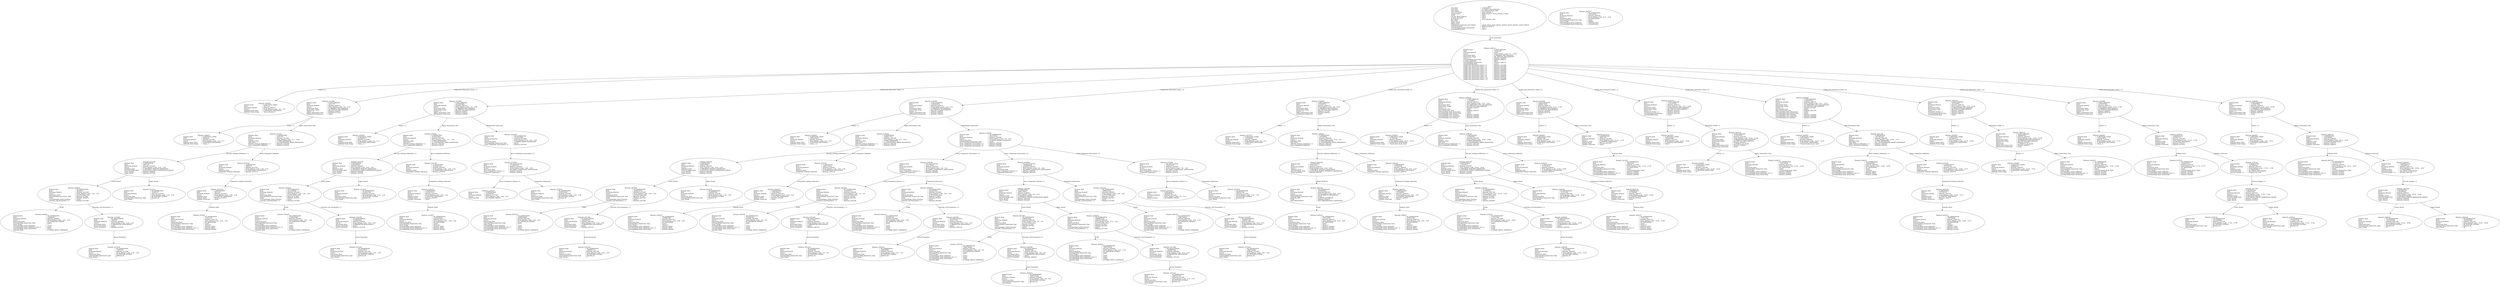 digraph "array_declare_2.adt" {
  Unit_3 -> Element_2495112
      [ label=Unit_Declaration ];
  Unit_3
      [ label=<<TABLE BORDER="0" CELLBORDER="0" CELLSPACING="0" CELLPADDING="0"> 
          <TR><TD COLSPAN="3">Unit_3</TD></TR>
          <TR><TD ALIGN="LEFT">Unit_Kind   </TD><TD> = </TD><TD ALIGN="LEFT">A_PACKAGE</TD></TR>
          <TR><TD ALIGN="LEFT">Unit_Class   </TD><TD> = </TD><TD ALIGN="LEFT">A_PUBLIC_DECLARATION</TD></TR>
          <TR><TD ALIGN="LEFT">Unit_Origin   </TD><TD> = </TD><TD ALIGN="LEFT">AN_APPLICATION_UNIT</TD></TR>
          <TR><TD ALIGN="LEFT">Unit_Full_Name    </TD><TD> = </TD><TD ALIGN="LEFT">Array_Declare_2</TD></TR>
          <TR><TD ALIGN="LEFT">Unique_Name   </TD><TD> = </TD><TD ALIGN="LEFT">ASIS Context 1: Array_Declare_2 (spec)</TD></TR>
          <TR><TD ALIGN="LEFT">Exists  </TD><TD> = </TD><TD ALIGN="LEFT">TRUE</TD></TR>
          <TR><TD ALIGN="LEFT">Can_Be_Main_Program     </TD><TD> = </TD><TD ALIGN="LEFT">TRUE</TD></TR>
          <TR><TD ALIGN="LEFT">Is_Body_Required     </TD><TD> = </TD><TD ALIGN="LEFT">TRUE</TD></TR>
          <TR><TD ALIGN="LEFT">Text_Name   </TD><TD> = </TD><TD ALIGN="LEFT">array_declare_2.ads</TD></TR>
          <TR><TD ALIGN="LEFT">Text_Form   </TD><TD> = </TD><TD ALIGN="LEFT"></TD></TR>
          <TR><TD ALIGN="LEFT">Object_Name   </TD><TD> = </TD><TD ALIGN="LEFT"></TD></TR>
          <TR><TD ALIGN="LEFT">Object_Form   </TD><TD> = </TD><TD ALIGN="LEFT"></TD></TR>
          <TR><TD ALIGN="LEFT">Compilation_Command_Line_Options         </TD><TD> = </TD><TD ALIGN="LEFT">-gnatA -gnatc -gnatt -gnatws -gnatyN -mtune=generic -march=x86-64</TD></TR>
          <TR><TD ALIGN="LEFT">Unit_Declaration     </TD><TD> = </TD><TD ALIGN="LEFT">Element_2495112</TD></TR>
          <TR><TD ALIGN="LEFT">Corresponding_Parent_Declaration         </TD><TD> = </TD><TD ALIGN="LEFT">Unit_1</TD></TR>
          <TR><TD ALIGN="LEFT">Corresponding_Body     </TD><TD> = </TD><TD ALIGN="LEFT">Unit_5</TD></TR>
          </TABLE>> ];
  Element_2495112 -> Element_2295057
      [ label="Names ( 1)" ];
  Element_2495112 -> Element_2311090
      [ label="Visible_Part_Declarative_Items ( 1)" ];
  Element_2495112 -> Element_2327090
      [ label="Visible_Part_Declarative_Items ( 2)" ];
  Element_2495112 -> Element_2347090
      [ label="Visible_Part_Declarative_Items ( 3)" ];
  Element_2495112 -> Element_2384090
      [ label="Visible_Part_Declarative_Items ( 4)" ];
  Element_2495112 -> Element_2405082
      [ label="Visible_Part_Declarative_Items ( 5)" ];
  Element_2495112 -> Element_2414090
      [ label="Visible_Part_Declarative_Items ( 6)" ];
  Element_2495112 -> Element_2432103
      [ label="Visible_Part_Declarative_Items ( 7)" ];
  Element_2495112 -> Element_2444082
      [ label="Visible_Part_Declarative_Items ( 8)" ];
  Element_2495112 -> Element_2465103
      [ label="Visible_Part_Declarative_Items ( 9)" ];
  Element_2495112 -> Element_2474090
      [ label="Visible_Part_Declarative_Items ( 10)" ];
  Element_2495112 -> Element_2488090
      [ label="Visible_Part_Declarative_Items ( 11)" ];
  Element_2495112
      [ label=<<TABLE BORDER="0" CELLBORDER="0" CELLSPACING="0" CELLPADDING="0"> 
          <TR><TD COLSPAN="3">Element_2495112</TD></TR>
          <TR><TD ALIGN="LEFT">Element_Kind    </TD><TD> = </TD><TD ALIGN="LEFT">A_DECLARATION</TD></TR>
          <TR><TD ALIGN="LEFT">Hash  </TD><TD> = </TD><TD ALIGN="LEFT"> 10224142</TD></TR>
          <TR><TD ALIGN="LEFT">Enclosing_Element     </TD><TD> = </TD><TD ALIGN="LEFT">(none)</TD></TR>
          <TR><TD ALIGN="LEFT">Source  </TD><TD> = </TD><TD ALIGN="LEFT">Array_Declare_2.ads - 1:1 .. 19:20</TD></TR>
          <TR><TD ALIGN="LEFT">Declaration_Kind     </TD><TD> = </TD><TD ALIGN="LEFT">A_PACKAGE_DECLARATION</TD></TR>
          <TR><TD ALIGN="LEFT">Declaration_Origin     </TD><TD> = </TD><TD ALIGN="LEFT">AN_EXPLICIT_DECLARATION</TD></TR>
          <TR><TD ALIGN="LEFT">Names ( 1)   </TD><TD> = </TD><TD ALIGN="LEFT">Element_2295057</TD></TR>
          <TR><TD ALIGN="LEFT">Corresponding_End_Name      </TD><TD> = </TD><TD ALIGN="LEFT">Element_2496237</TD></TR>
          <TR><TD ALIGN="LEFT">Is_Name_Repeated     </TD><TD> = </TD><TD ALIGN="LEFT">TRUE</TD></TR>
          <TR><TD ALIGN="LEFT">Corresponding_Declaration       </TD><TD> = </TD><TD ALIGN="LEFT">Element_2495112</TD></TR>
          <TR><TD ALIGN="LEFT">Corresponding_Body     </TD><TD> = </TD><TD ALIGN="LEFT">(none)</TD></TR>
          <TR><TD ALIGN="LEFT">Visible_Part_Declarative_Items ( 1)         </TD><TD> = </TD><TD ALIGN="LEFT">Element_2311090</TD></TR>
          <TR><TD ALIGN="LEFT">Visible_Part_Declarative_Items ( 2)         </TD><TD> = </TD><TD ALIGN="LEFT">Element_2327090</TD></TR>
          <TR><TD ALIGN="LEFT">Visible_Part_Declarative_Items ( 3)         </TD><TD> = </TD><TD ALIGN="LEFT">Element_2347090</TD></TR>
          <TR><TD ALIGN="LEFT">Visible_Part_Declarative_Items ( 4)         </TD><TD> = </TD><TD ALIGN="LEFT">Element_2384090</TD></TR>
          <TR><TD ALIGN="LEFT">Visible_Part_Declarative_Items ( 5)         </TD><TD> = </TD><TD ALIGN="LEFT">Element_2405082</TD></TR>
          <TR><TD ALIGN="LEFT">Visible_Part_Declarative_Items ( 6)         </TD><TD> = </TD><TD ALIGN="LEFT">Element_2414090</TD></TR>
          <TR><TD ALIGN="LEFT">Visible_Part_Declarative_Items ( 7)         </TD><TD> = </TD><TD ALIGN="LEFT">Element_2432103</TD></TR>
          <TR><TD ALIGN="LEFT">Visible_Part_Declarative_Items ( 8)         </TD><TD> = </TD><TD ALIGN="LEFT">Element_2444082</TD></TR>
          <TR><TD ALIGN="LEFT">Visible_Part_Declarative_Items ( 9)         </TD><TD> = </TD><TD ALIGN="LEFT">Element_2465103</TD></TR>
          <TR><TD ALIGN="LEFT">Visible_Part_Declarative_Items ( 10)          </TD><TD> = </TD><TD ALIGN="LEFT">Element_2474090</TD></TR>
          <TR><TD ALIGN="LEFT">Visible_Part_Declarative_Items ( 11)          </TD><TD> = </TD><TD ALIGN="LEFT">Element_2488090</TD></TR>
          </TABLE>> ];
  Element_2295057
      [ label=<<TABLE BORDER="0" CELLBORDER="0" CELLSPACING="0" CELLPADDING="0"> 
          <TR><TD COLSPAN="3">Element_2295057</TD></TR>
          <TR><TD ALIGN="LEFT">Element_Kind    </TD><TD> = </TD><TD ALIGN="LEFT">A_DEFINING_NAME</TD></TR>
          <TR><TD ALIGN="LEFT">Hash  </TD><TD> = </TD><TD ALIGN="LEFT"> 9327118</TD></TR>
          <TR><TD ALIGN="LEFT">Enclosing_Element     </TD><TD> = </TD><TD ALIGN="LEFT">Element_2495112</TD></TR>
          <TR><TD ALIGN="LEFT">Source  </TD><TD> = </TD><TD ALIGN="LEFT">Array_Declare_2.ads - 1:9 .. 1:23</TD></TR>
          <TR><TD ALIGN="LEFT">Defining_Name_Kind     </TD><TD> = </TD><TD ALIGN="LEFT">A_DEFINING_IDENTIFIER</TD></TR>
          <TR><TD ALIGN="LEFT">Defining_Name_Image     </TD><TD> = </TD><TD ALIGN="LEFT">"Array_Declare_2"</TD></TR>
          </TABLE>> ];
  Element_2311090 -> Element_2304057
      [ label="Names ( 1)" ];
  Element_2311090 -> Element_2313161
      [ label=Object_Declaration_View ];
  Element_2311090
      [ label=<<TABLE BORDER="0" CELLBORDER="0" CELLSPACING="0" CELLPADDING="0"> 
          <TR><TD COLSPAN="3">Element_2311090</TD></TR>
          <TR><TD ALIGN="LEFT">Element_Kind    </TD><TD> = </TD><TD ALIGN="LEFT">A_DECLARATION</TD></TR>
          <TR><TD ALIGN="LEFT">Hash  </TD><TD> = </TD><TD ALIGN="LEFT"> 9127175</TD></TR>
          <TR><TD ALIGN="LEFT">Enclosing_Element     </TD><TD> = </TD><TD ALIGN="LEFT">Element_2495112</TD></TR>
          <TR><TD ALIGN="LEFT">Source  </TD><TD> = </TD><TD ALIGN="LEFT">Array_Declare_2.ads - 2:5 .. 2:43</TD></TR>
          <TR><TD ALIGN="LEFT">Declaration_Kind     </TD><TD> = </TD><TD ALIGN="LEFT">A_VARIABLE_DECLARATION</TD></TR>
          <TR><TD ALIGN="LEFT">Declaration_Origin     </TD><TD> = </TD><TD ALIGN="LEFT">AN_EXPLICIT_DECLARATION</TD></TR>
          <TR><TD ALIGN="LEFT">Names ( 1)   </TD><TD> = </TD><TD ALIGN="LEFT">Element_2304057</TD></TR>
          <TR><TD ALIGN="LEFT">Object_Declaration_View      </TD><TD> = </TD><TD ALIGN="LEFT">Element_2313161</TD></TR>
          <TR><TD ALIGN="LEFT">Initialization_Expression       </TD><TD> = </TD><TD ALIGN="LEFT">(none)</TD></TR>
          </TABLE>> ];
  Element_2304057
      [ label=<<TABLE BORDER="0" CELLBORDER="0" CELLSPACING="0" CELLPADDING="0"> 
          <TR><TD COLSPAN="3">Element_2304057</TD></TR>
          <TR><TD ALIGN="LEFT">Element_Kind    </TD><TD> = </TD><TD ALIGN="LEFT">A_DEFINING_NAME</TD></TR>
          <TR><TD ALIGN="LEFT">Hash  </TD><TD> = </TD><TD ALIGN="LEFT"> 8856839</TD></TR>
          <TR><TD ALIGN="LEFT">Enclosing_Element     </TD><TD> = </TD><TD ALIGN="LEFT">Element_2311090</TD></TR>
          <TR><TD ALIGN="LEFT">Source  </TD><TD> = </TD><TD ALIGN="LEFT">Array_Declare_2.ads - 2:5 .. 2:11</TD></TR>
          <TR><TD ALIGN="LEFT">Defining_Name_Kind     </TD><TD> = </TD><TD ALIGN="LEFT">A_DEFINING_IDENTIFIER</TD></TR>
          <TR><TD ALIGN="LEFT">Defining_Name_Image     </TD><TD> = </TD><TD ALIGN="LEFT">"Array_1"</TD></TR>
          </TABLE>> ];
  Element_2313161 -> Element_2316186
      [ label="Discrete_Subtype_Definitions ( 1)" ];
  Element_2313161 -> Element_2319183
      [ label=Array_Component_Definition ];
  Element_2313161
      [ label=<<TABLE BORDER="0" CELLBORDER="0" CELLSPACING="0" CELLPADDING="0"> 
          <TR><TD COLSPAN="3">Element_2313161</TD></TR>
          <TR><TD ALIGN="LEFT">Element_Kind    </TD><TD> = </TD><TD ALIGN="LEFT">A_DEFINITION</TD></TR>
          <TR><TD ALIGN="LEFT">Hash  </TD><TD> = </TD><TD ALIGN="LEFT"> 9707783</TD></TR>
          <TR><TD ALIGN="LEFT">Enclosing_Element     </TD><TD> = </TD><TD ALIGN="LEFT">Element_2311090</TD></TR>
          <TR><TD ALIGN="LEFT">Source  </TD><TD> = </TD><TD ALIGN="LEFT">Array_Declare_2.ads - 2:17 .. 2:42</TD></TR>
          <TR><TD ALIGN="LEFT">Definition_Kind    </TD><TD> = </TD><TD ALIGN="LEFT">A_TYPE_DEFINITION</TD></TR>
          <TR><TD ALIGN="LEFT">Type_Kind   </TD><TD> = </TD><TD ALIGN="LEFT">A_CONSTRAINED_ARRAY_DEFINITION</TD></TR>
          <TR><TD ALIGN="LEFT">Discrete_Subtype_Definitions ( 1)         </TD><TD> = </TD><TD ALIGN="LEFT">Element_2316186</TD></TR>
          <TR><TD ALIGN="LEFT">Array_Component_Definition       </TD><TD> = </TD><TD ALIGN="LEFT">Element_2319183</TD></TR>
          </TABLE>> ];
  Element_2316186 -> Element_2498262
      [ label=Lower_Bound ];
  Element_2316186 -> Element_2317234
      [ label=Upper_Bound ];
  Element_2316186
      [ label=<<TABLE BORDER="0" CELLBORDER="0" CELLSPACING="0" CELLPADDING="0"> 
          <TR><TD COLSPAN="3">Element_2316186</TD></TR>
          <TR><TD ALIGN="LEFT">Element_Kind    </TD><TD> = </TD><TD ALIGN="LEFT">A_DEFINITION</TD></TR>
          <TR><TD ALIGN="LEFT">Hash  </TD><TD> = </TD><TD ALIGN="LEFT"> 9915143</TD></TR>
          <TR><TD ALIGN="LEFT">Enclosing_Element     </TD><TD> = </TD><TD ALIGN="LEFT">Element_2313161</TD></TR>
          <TR><TD ALIGN="LEFT">Source  </TD><TD> = </TD><TD ALIGN="LEFT">Array_Declare_2.ads - 2:24 .. 2:30</TD></TR>
          <TR><TD ALIGN="LEFT">Definition_Kind    </TD><TD> = </TD><TD ALIGN="LEFT">A_DISCRETE_SUBTYPE_DEFINITION</TD></TR>
          <TR><TD ALIGN="LEFT">Discrete_Range_Kind     </TD><TD> = </TD><TD ALIGN="LEFT">A_DISCRETE_SIMPLE_EXPRESSION_RANGE</TD></TR>
          <TR><TD ALIGN="LEFT">Lower_Bound   </TD><TD> = </TD><TD ALIGN="LEFT">Element_2498262</TD></TR>
          <TR><TD ALIGN="LEFT">Upper_Bound   </TD><TD> = </TD><TD ALIGN="LEFT">Element_2317234</TD></TR>
          </TABLE>> ];
  Element_2498262 -> Element_2498251
      [ label=Prefix ];
  Element_2498262 -> Element_2315385
      [ label="Function_Call_Parameters ( 1)" ];
  Element_2498262
      [ label=<<TABLE BORDER="0" CELLBORDER="0" CELLSPACING="0" CELLPADDING="0"> 
          <TR><TD COLSPAN="3">Element_2498262</TD></TR>
          <TR><TD ALIGN="LEFT">Element_Kind    </TD><TD> = </TD><TD ALIGN="LEFT">AN_EXPRESSION</TD></TR>
          <TR><TD ALIGN="LEFT">Hash  </TD><TD> = </TD><TD ALIGN="LEFT"> 8439815</TD></TR>
          <TR><TD ALIGN="LEFT">Enclosing_Element     </TD><TD> = </TD><TD ALIGN="LEFT">Element_2316186</TD></TR>
          <TR><TD ALIGN="LEFT">Source  </TD><TD> = </TD><TD ALIGN="LEFT">Array_Declare_2.ads - 2:24 .. 2:25</TD></TR>
          <TR><TD ALIGN="LEFT">Expression_Kind    </TD><TD> = </TD><TD ALIGN="LEFT">A_FUNCTION_CALL</TD></TR>
          <TR><TD ALIGN="LEFT">Corresponding_Expression_Type        </TD><TD> = </TD><TD ALIGN="LEFT">Element_917082</TD></TR>
          <TR><TD ALIGN="LEFT">Prefix  </TD><TD> = </TD><TD ALIGN="LEFT">Element_2498251</TD></TR>
          <TR><TD ALIGN="LEFT">Corresponding_Called_Function        </TD><TD> = </TD><TD ALIGN="LEFT">(none)</TD></TR>
          <TR><TD ALIGN="LEFT">Function_Call_Parameters ( 1)        </TD><TD> = </TD><TD ALIGN="LEFT">Element_2315385</TD></TR>
          </TABLE>> ];
  Element_2498251
      [ label=<<TABLE BORDER="0" CELLBORDER="0" CELLSPACING="0" CELLPADDING="0"> 
          <TR><TD COLSPAN="3">Element_2498251</TD></TR>
          <TR><TD ALIGN="LEFT">Element_Kind    </TD><TD> = </TD><TD ALIGN="LEFT">AN_EXPRESSION</TD></TR>
          <TR><TD ALIGN="LEFT">Hash  </TD><TD> = </TD><TD ALIGN="LEFT"> 10446855</TD></TR>
          <TR><TD ALIGN="LEFT">Enclosing_Element     </TD><TD> = </TD><TD ALIGN="LEFT">Element_2498262</TD></TR>
          <TR><TD ALIGN="LEFT">Source  </TD><TD> = </TD><TD ALIGN="LEFT">Array_Declare_2.ads - 2:24 .. 2:24</TD></TR>
          <TR><TD ALIGN="LEFT">Expression_Kind    </TD><TD> = </TD><TD ALIGN="LEFT">AN_OPERATOR_SYMBOL</TD></TR>
          <TR><TD ALIGN="LEFT">Corresponding_Expression_Type        </TD><TD> = </TD><TD ALIGN="LEFT">(none)</TD></TR>
          <TR><TD ALIGN="LEFT">Name_Image   </TD><TD> = </TD><TD ALIGN="LEFT">""-""</TD></TR>
          <TR><TD ALIGN="LEFT">Corresponding_Name_Definition        </TD><TD> = </TD><TD ALIGN="LEFT">(none)</TD></TR>
          <TR><TD ALIGN="LEFT">Corresponding_Name_Definition_List ( 1)          </TD><TD> = </TD><TD ALIGN="LEFT">(none)</TD></TR>
          <TR><TD ALIGN="LEFT">Corresponding_Name_Declaration        </TD><TD> = </TD><TD ALIGN="LEFT">(none)</TD></TR>
          <TR><TD ALIGN="LEFT">Operator_Kind    </TD><TD> = </TD><TD ALIGN="LEFT">A_UNARY_MINUS_OPERATOR</TD></TR>
          </TABLE>> ];
  Element_2315385 -> Element_2315234
      [ label=Actual_Parameter ];
  Element_2315385
      [ label=<<TABLE BORDER="0" CELLBORDER="0" CELLSPACING="0" CELLPADDING="0"> 
          <TR><TD COLSPAN="3">Element_2315385</TD></TR>
          <TR><TD ALIGN="LEFT">Element_Kind    </TD><TD> = </TD><TD ALIGN="LEFT">AN_ASSOCIATION</TD></TR>
          <TR><TD ALIGN="LEFT">Hash  </TD><TD> = </TD><TD ALIGN="LEFT"> 9447687</TD></TR>
          <TR><TD ALIGN="LEFT">Enclosing_Element     </TD><TD> = </TD><TD ALIGN="LEFT">Element_2498262</TD></TR>
          <TR><TD ALIGN="LEFT">Source  </TD><TD> = </TD><TD ALIGN="LEFT">Array_Declare_2.ads - 2:25 .. 2:25</TD></TR>
          <TR><TD ALIGN="LEFT">Association_Kind     </TD><TD> = </TD><TD ALIGN="LEFT">A_PARAMETER_ASSOCIATION</TD></TR>
          <TR><TD ALIGN="LEFT">Formal_Parameter     </TD><TD> = </TD><TD ALIGN="LEFT">(none)</TD></TR>
          <TR><TD ALIGN="LEFT">Actual_Parameter     </TD><TD> = </TD><TD ALIGN="LEFT">Element_2315234</TD></TR>
          </TABLE>> ];
  Element_2315234
      [ label=<<TABLE BORDER="0" CELLBORDER="0" CELLSPACING="0" CELLPADDING="0"> 
          <TR><TD COLSPAN="3">Element_2315234</TD></TR>
          <TR><TD ALIGN="LEFT">Element_Kind    </TD><TD> = </TD><TD ALIGN="LEFT">AN_EXPRESSION</TD></TR>
          <TR><TD ALIGN="LEFT">Hash  </TD><TD> = </TD><TD ALIGN="LEFT"> 10307847</TD></TR>
          <TR><TD ALIGN="LEFT">Enclosing_Element     </TD><TD> = </TD><TD ALIGN="LEFT">Element_2315385</TD></TR>
          <TR><TD ALIGN="LEFT">Source  </TD><TD> = </TD><TD ALIGN="LEFT">Array_Declare_2.ads - 2:25 .. 2:25</TD></TR>
          <TR><TD ALIGN="LEFT">Expression_Kind    </TD><TD> = </TD><TD ALIGN="LEFT">AN_INTEGER_LITERAL</TD></TR>
          <TR><TD ALIGN="LEFT">Corresponding_Expression_Type        </TD><TD> = </TD><TD ALIGN="LEFT">Element_82</TD></TR>
          <TR><TD ALIGN="LEFT">Value_Image   </TD><TD> = </TD><TD ALIGN="LEFT">3</TD></TR>
          </TABLE>> ];
  Element_2317234
      [ label=<<TABLE BORDER="0" CELLBORDER="0" CELLSPACING="0" CELLPADDING="0"> 
          <TR><TD COLSPAN="3">Element_2317234</TD></TR>
          <TR><TD ALIGN="LEFT">Element_Kind    </TD><TD> = </TD><TD ALIGN="LEFT">AN_EXPRESSION</TD></TR>
          <TR><TD ALIGN="LEFT">Hash  </TD><TD> = </TD><TD ALIGN="LEFT"> 10309127</TD></TR>
          <TR><TD ALIGN="LEFT">Enclosing_Element     </TD><TD> = </TD><TD ALIGN="LEFT">Element_2316186</TD></TR>
          <TR><TD ALIGN="LEFT">Source  </TD><TD> = </TD><TD ALIGN="LEFT">Array_Declare_2.ads - 2:30 .. 2:30</TD></TR>
          <TR><TD ALIGN="LEFT">Expression_Kind    </TD><TD> = </TD><TD ALIGN="LEFT">AN_INTEGER_LITERAL</TD></TR>
          <TR><TD ALIGN="LEFT">Corresponding_Expression_Type        </TD><TD> = </TD><TD ALIGN="LEFT">Element_82</TD></TR>
          <TR><TD ALIGN="LEFT">Value_Image   </TD><TD> = </TD><TD ALIGN="LEFT">3</TD></TR>
          </TABLE>> ];
  Element_2319183 -> Element_2318176
      [ label=Component_Subtype_Indication ];
  Element_2319183
      [ label=<<TABLE BORDER="0" CELLBORDER="0" CELLSPACING="0" CELLPADDING="0"> 
          <TR><TD COLSPAN="3">Element_2319183</TD></TR>
          <TR><TD ALIGN="LEFT">Element_Kind    </TD><TD> = </TD><TD ALIGN="LEFT">A_DEFINITION</TD></TR>
          <TR><TD ALIGN="LEFT">Hash  </TD><TD> = </TD><TD ALIGN="LEFT"> 9888775</TD></TR>
          <TR><TD ALIGN="LEFT">Enclosing_Element     </TD><TD> = </TD><TD ALIGN="LEFT">Element_2313161</TD></TR>
          <TR><TD ALIGN="LEFT">Source  </TD><TD> = </TD><TD ALIGN="LEFT">Array_Declare_2.ads - 2:36 .. 2:42</TD></TR>
          <TR><TD ALIGN="LEFT">Definition_Kind    </TD><TD> = </TD><TD ALIGN="LEFT">A_COMPONENT_DEFINITION</TD></TR>
          <TR><TD ALIGN="LEFT">Component_Subtype_Indication        </TD><TD> = </TD><TD ALIGN="LEFT">Element_2318176</TD></TR>
          </TABLE>> ];
  Element_2318176 -> Element_2318237
      [ label=Subtype_Mark ];
  Element_2318176
      [ label=<<TABLE BORDER="0" CELLBORDER="0" CELLSPACING="0" CELLPADDING="0"> 
          <TR><TD COLSPAN="3">Element_2318176</TD></TR>
          <TR><TD ALIGN="LEFT">Element_Kind    </TD><TD> = </TD><TD ALIGN="LEFT">A_DEFINITION</TD></TR>
          <TR><TD ALIGN="LEFT">Hash  </TD><TD> = </TD><TD ALIGN="LEFT"> 9831431</TD></TR>
          <TR><TD ALIGN="LEFT">Enclosing_Element     </TD><TD> = </TD><TD ALIGN="LEFT">Element_2319183</TD></TR>
          <TR><TD ALIGN="LEFT">Source  </TD><TD> = </TD><TD ALIGN="LEFT">Array_Declare_2.ads - 2:36 .. 2:42</TD></TR>
          <TR><TD ALIGN="LEFT">Definition_Kind    </TD><TD> = </TD><TD ALIGN="LEFT">A_SUBTYPE_INDICATION</TD></TR>
          <TR><TD ALIGN="LEFT">Subtype_Mark    </TD><TD> = </TD><TD ALIGN="LEFT">Element_2318237</TD></TR>
          <TR><TD ALIGN="LEFT">Subtype_Constraint     </TD><TD> = </TD><TD ALIGN="LEFT">(none)</TD></TR>
          </TABLE>> ];
  Element_2318237
      [ label=<<TABLE BORDER="0" CELLBORDER="0" CELLSPACING="0" CELLPADDING="0"> 
          <TR><TD COLSPAN="3">Element_2318237</TD></TR>
          <TR><TD ALIGN="LEFT">Element_Kind    </TD><TD> = </TD><TD ALIGN="LEFT">AN_EXPRESSION</TD></TR>
          <TR><TD ALIGN="LEFT">Hash  </TD><TD> = </TD><TD ALIGN="LEFT"> 10331143</TD></TR>
          <TR><TD ALIGN="LEFT">Enclosing_Element     </TD><TD> = </TD><TD ALIGN="LEFT">Element_2318176</TD></TR>
          <TR><TD ALIGN="LEFT">Source  </TD><TD> = </TD><TD ALIGN="LEFT">Array_Declare_2.ads - 2:36 .. 2:42</TD></TR>
          <TR><TD ALIGN="LEFT">Expression_Kind    </TD><TD> = </TD><TD ALIGN="LEFT">AN_IDENTIFIER</TD></TR>
          <TR><TD ALIGN="LEFT">Corresponding_Expression_Type        </TD><TD> = </TD><TD ALIGN="LEFT">(none)</TD></TR>
          <TR><TD ALIGN="LEFT">Name_Image   </TD><TD> = </TD><TD ALIGN="LEFT">"Natural"</TD></TR>
          <TR><TD ALIGN="LEFT">Corresponding_Name_Definition        </TD><TD> = </TD><TD ALIGN="LEFT">Element_58057</TD></TR>
          <TR><TD ALIGN="LEFT">Corresponding_Name_Definition_List ( 1)          </TD><TD> = </TD><TD ALIGN="LEFT">Element_58057</TD></TR>
          <TR><TD ALIGN="LEFT">Corresponding_Name_Declaration        </TD><TD> = </TD><TD ALIGN="LEFT">Element_920089</TD></TR>
          </TABLE>> ];
  Element_2327090 -> Element_2320057
      [ label="Names ( 1)" ];
  Element_2327090 -> Element_2329161
      [ label=Object_Declaration_View ];
  Element_2327090 -> Element_2336365
      [ label=Initialization_Expression ];
  Element_2327090
      [ label=<<TABLE BORDER="0" CELLBORDER="0" CELLSPACING="0" CELLPADDING="0"> 
          <TR><TD COLSPAN="3">Element_2327090</TD></TR>
          <TR><TD ALIGN="LEFT">Element_Kind    </TD><TD> = </TD><TD ALIGN="LEFT">A_DECLARATION</TD></TR>
          <TR><TD ALIGN="LEFT">Hash  </TD><TD> = </TD><TD ALIGN="LEFT">-2140822909</TD></TR>
          <TR><TD ALIGN="LEFT">Enclosing_Element     </TD><TD> = </TD><TD ALIGN="LEFT">Element_2495112</TD></TR>
          <TR><TD ALIGN="LEFT">Source  </TD><TD> = </TD><TD ALIGN="LEFT">Array_Declare_2.ads - 3:5 .. 3:60</TD></TR>
          <TR><TD ALIGN="LEFT">Declaration_Kind     </TD><TD> = </TD><TD ALIGN="LEFT">A_VARIABLE_DECLARATION</TD></TR>
          <TR><TD ALIGN="LEFT">Declaration_Origin     </TD><TD> = </TD><TD ALIGN="LEFT">AN_EXPLICIT_DECLARATION</TD></TR>
          <TR><TD ALIGN="LEFT">Names ( 1)   </TD><TD> = </TD><TD ALIGN="LEFT">Element_2320057</TD></TR>
          <TR><TD ALIGN="LEFT">Object_Declaration_View      </TD><TD> = </TD><TD ALIGN="LEFT">Element_2329161</TD></TR>
          <TR><TD ALIGN="LEFT">Initialization_Expression       </TD><TD> = </TD><TD ALIGN="LEFT">Element_2336365</TD></TR>
          </TABLE>> ];
  Element_2320057
      [ label=<<TABLE BORDER="0" CELLBORDER="0" CELLSPACING="0" CELLPADDING="0"> 
          <TR><TD COLSPAN="3">Element_2320057</TD></TR>
          <TR><TD ALIGN="LEFT">Element_Kind    </TD><TD> = </TD><TD ALIGN="LEFT">A_DEFINING_NAME</TD></TR>
          <TR><TD ALIGN="LEFT">Hash  </TD><TD> = </TD><TD ALIGN="LEFT">-2140958077</TD></TR>
          <TR><TD ALIGN="LEFT">Enclosing_Element     </TD><TD> = </TD><TD ALIGN="LEFT">Element_2327090</TD></TR>
          <TR><TD ALIGN="LEFT">Source  </TD><TD> = </TD><TD ALIGN="LEFT">Array_Declare_2.ads - 3:5 .. 3:13</TD></TR>
          <TR><TD ALIGN="LEFT">Defining_Name_Kind     </TD><TD> = </TD><TD ALIGN="LEFT">A_DEFINING_IDENTIFIER</TD></TR>
          <TR><TD ALIGN="LEFT">Defining_Name_Image     </TD><TD> = </TD><TD ALIGN="LEFT">"Array_1_1"</TD></TR>
          </TABLE>> ];
  Element_2329161 -> Element_2332186
      [ label="Discrete_Subtype_Definitions ( 1)" ];
  Element_2329161 -> Element_2335183
      [ label=Array_Component_Definition ];
  Element_2329161
      [ label=<<TABLE BORDER="0" CELLBORDER="0" CELLSPACING="0" CELLPADDING="0"> 
          <TR><TD COLSPAN="3">Element_2329161</TD></TR>
          <TR><TD ALIGN="LEFT">Element_Kind    </TD><TD> = </TD><TD ALIGN="LEFT">A_DEFINITION</TD></TR>
          <TR><TD ALIGN="LEFT">Hash  </TD><TD> = </TD><TD ALIGN="LEFT">-2140532605</TD></TR>
          <TR><TD ALIGN="LEFT">Enclosing_Element     </TD><TD> = </TD><TD ALIGN="LEFT">Element_2327090</TD></TR>
          <TR><TD ALIGN="LEFT">Source  </TD><TD> = </TD><TD ALIGN="LEFT">Array_Declare_2.ads - 3:17 .. 3:42</TD></TR>
          <TR><TD ALIGN="LEFT">Definition_Kind    </TD><TD> = </TD><TD ALIGN="LEFT">A_TYPE_DEFINITION</TD></TR>
          <TR><TD ALIGN="LEFT">Type_Kind   </TD><TD> = </TD><TD ALIGN="LEFT">A_CONSTRAINED_ARRAY_DEFINITION</TD></TR>
          <TR><TD ALIGN="LEFT">Discrete_Subtype_Definitions ( 1)         </TD><TD> = </TD><TD ALIGN="LEFT">Element_2332186</TD></TR>
          <TR><TD ALIGN="LEFT">Array_Component_Definition       </TD><TD> = </TD><TD ALIGN="LEFT">Element_2335183</TD></TR>
          </TABLE>> ];
  Element_2332186 -> Element_2544262
      [ label=Lower_Bound ];
  Element_2332186 -> Element_2333234
      [ label=Upper_Bound ];
  Element_2332186
      [ label=<<TABLE BORDER="0" CELLBORDER="0" CELLSPACING="0" CELLPADDING="0"> 
          <TR><TD COLSPAN="3">Element_2332186</TD></TR>
          <TR><TD ALIGN="LEFT">Element_Kind    </TD><TD> = </TD><TD ALIGN="LEFT">A_DEFINITION</TD></TR>
          <TR><TD ALIGN="LEFT">Hash  </TD><TD> = </TD><TD ALIGN="LEFT">-2140428925</TD></TR>
          <TR><TD ALIGN="LEFT">Enclosing_Element     </TD><TD> = </TD><TD ALIGN="LEFT">Element_2329161</TD></TR>
          <TR><TD ALIGN="LEFT">Source  </TD><TD> = </TD><TD ALIGN="LEFT">Array_Declare_2.ads - 3:24 .. 3:30</TD></TR>
          <TR><TD ALIGN="LEFT">Definition_Kind    </TD><TD> = </TD><TD ALIGN="LEFT">A_DISCRETE_SUBTYPE_DEFINITION</TD></TR>
          <TR><TD ALIGN="LEFT">Discrete_Range_Kind     </TD><TD> = </TD><TD ALIGN="LEFT">A_DISCRETE_SIMPLE_EXPRESSION_RANGE</TD></TR>
          <TR><TD ALIGN="LEFT">Lower_Bound   </TD><TD> = </TD><TD ALIGN="LEFT">Element_2544262</TD></TR>
          <TR><TD ALIGN="LEFT">Upper_Bound   </TD><TD> = </TD><TD ALIGN="LEFT">Element_2333234</TD></TR>
          </TABLE>> ];
  Element_2544262 -> Element_2544251
      [ label=Prefix ];
  Element_2544262 -> Element_2331385
      [ label="Function_Call_Parameters ( 1)" ];
  Element_2544262
      [ label=<<TABLE BORDER="0" CELLBORDER="0" CELLSPACING="0" CELLPADDING="0"> 
          <TR><TD COLSPAN="3">Element_2544262</TD></TR>
          <TR><TD ALIGN="LEFT">Element_Kind    </TD><TD> = </TD><TD ALIGN="LEFT">AN_EXPRESSION</TD></TR>
          <TR><TD ALIGN="LEFT">Hash  </TD><TD> = </TD><TD ALIGN="LEFT">-2141166589</TD></TR>
          <TR><TD ALIGN="LEFT">Enclosing_Element     </TD><TD> = </TD><TD ALIGN="LEFT">Element_2332186</TD></TR>
          <TR><TD ALIGN="LEFT">Source  </TD><TD> = </TD><TD ALIGN="LEFT">Array_Declare_2.ads - 3:24 .. 3:25</TD></TR>
          <TR><TD ALIGN="LEFT">Expression_Kind    </TD><TD> = </TD><TD ALIGN="LEFT">A_FUNCTION_CALL</TD></TR>
          <TR><TD ALIGN="LEFT">Corresponding_Expression_Type        </TD><TD> = </TD><TD ALIGN="LEFT">Element_917082</TD></TR>
          <TR><TD ALIGN="LEFT">Prefix  </TD><TD> = </TD><TD ALIGN="LEFT">Element_2544251</TD></TR>
          <TR><TD ALIGN="LEFT">Corresponding_Called_Function        </TD><TD> = </TD><TD ALIGN="LEFT">(none)</TD></TR>
          <TR><TD ALIGN="LEFT">Function_Call_Parameters ( 1)        </TD><TD> = </TD><TD ALIGN="LEFT">Element_2331385</TD></TR>
          </TABLE>> ];
  Element_2544251
      [ label=<<TABLE BORDER="0" CELLBORDER="0" CELLSPACING="0" CELLPADDING="0"> 
          <TR><TD COLSPAN="3">Element_2544251</TD></TR>
          <TR><TD ALIGN="LEFT">Element_Kind    </TD><TD> = </TD><TD ALIGN="LEFT">AN_EXPRESSION</TD></TR>
          <TR><TD ALIGN="LEFT">Hash  </TD><TD> = </TD><TD ALIGN="LEFT">-2140163069</TD></TR>
          <TR><TD ALIGN="LEFT">Enclosing_Element     </TD><TD> = </TD><TD ALIGN="LEFT">Element_2544262</TD></TR>
          <TR><TD ALIGN="LEFT">Source  </TD><TD> = </TD><TD ALIGN="LEFT">Array_Declare_2.ads - 3:24 .. 3:24</TD></TR>
          <TR><TD ALIGN="LEFT">Expression_Kind    </TD><TD> = </TD><TD ALIGN="LEFT">AN_OPERATOR_SYMBOL</TD></TR>
          <TR><TD ALIGN="LEFT">Corresponding_Expression_Type        </TD><TD> = </TD><TD ALIGN="LEFT">(none)</TD></TR>
          <TR><TD ALIGN="LEFT">Name_Image   </TD><TD> = </TD><TD ALIGN="LEFT">""-""</TD></TR>
          <TR><TD ALIGN="LEFT">Corresponding_Name_Definition        </TD><TD> = </TD><TD ALIGN="LEFT">(none)</TD></TR>
          <TR><TD ALIGN="LEFT">Corresponding_Name_Definition_List ( 1)          </TD><TD> = </TD><TD ALIGN="LEFT">(none)</TD></TR>
          <TR><TD ALIGN="LEFT">Corresponding_Name_Declaration        </TD><TD> = </TD><TD ALIGN="LEFT">(none)</TD></TR>
          <TR><TD ALIGN="LEFT">Operator_Kind    </TD><TD> = </TD><TD ALIGN="LEFT">A_UNARY_MINUS_OPERATOR</TD></TR>
          </TABLE>> ];
  Element_2331385 -> Element_2331234
      [ label=Actual_Parameter ];
  Element_2331385
      [ label=<<TABLE BORDER="0" CELLBORDER="0" CELLSPACING="0" CELLPADDING="0"> 
          <TR><TD COLSPAN="3">Element_2331385</TD></TR>
          <TR><TD ALIGN="LEFT">Element_Kind    </TD><TD> = </TD><TD ALIGN="LEFT">AN_ASSOCIATION</TD></TR>
          <TR><TD ALIGN="LEFT">Hash  </TD><TD> = </TD><TD ALIGN="LEFT">-2140662653</TD></TR>
          <TR><TD ALIGN="LEFT">Enclosing_Element     </TD><TD> = </TD><TD ALIGN="LEFT">Element_2544262</TD></TR>
          <TR><TD ALIGN="LEFT">Source  </TD><TD> = </TD><TD ALIGN="LEFT">Array_Declare_2.ads - 3:25 .. 3:25</TD></TR>
          <TR><TD ALIGN="LEFT">Association_Kind     </TD><TD> = </TD><TD ALIGN="LEFT">A_PARAMETER_ASSOCIATION</TD></TR>
          <TR><TD ALIGN="LEFT">Formal_Parameter     </TD><TD> = </TD><TD ALIGN="LEFT">(none)</TD></TR>
          <TR><TD ALIGN="LEFT">Actual_Parameter     </TD><TD> = </TD><TD ALIGN="LEFT">Element_2331234</TD></TR>
          </TABLE>> ];
  Element_2331234
      [ label=<<TABLE BORDER="0" CELLBORDER="0" CELLSPACING="0" CELLPADDING="0"> 
          <TR><TD COLSPAN="3">Element_2331234</TD></TR>
          <TR><TD ALIGN="LEFT">Element_Kind    </TD><TD> = </TD><TD ALIGN="LEFT">AN_EXPRESSION</TD></TR>
          <TR><TD ALIGN="LEFT">Hash  </TD><TD> = </TD><TD ALIGN="LEFT">-2140232573</TD></TR>
          <TR><TD ALIGN="LEFT">Enclosing_Element     </TD><TD> = </TD><TD ALIGN="LEFT">Element_2331385</TD></TR>
          <TR><TD ALIGN="LEFT">Source  </TD><TD> = </TD><TD ALIGN="LEFT">Array_Declare_2.ads - 3:25 .. 3:25</TD></TR>
          <TR><TD ALIGN="LEFT">Expression_Kind    </TD><TD> = </TD><TD ALIGN="LEFT">AN_INTEGER_LITERAL</TD></TR>
          <TR><TD ALIGN="LEFT">Corresponding_Expression_Type        </TD><TD> = </TD><TD ALIGN="LEFT">Element_82</TD></TR>
          <TR><TD ALIGN="LEFT">Value_Image   </TD><TD> = </TD><TD ALIGN="LEFT">3</TD></TR>
          </TABLE>> ];
  Element_2333234
      [ label=<<TABLE BORDER="0" CELLBORDER="0" CELLSPACING="0" CELLPADDING="0"> 
          <TR><TD COLSPAN="3">Element_2333234</TD></TR>
          <TR><TD ALIGN="LEFT">Element_Kind    </TD><TD> = </TD><TD ALIGN="LEFT">AN_EXPRESSION</TD></TR>
          <TR><TD ALIGN="LEFT">Hash  </TD><TD> = </TD><TD ALIGN="LEFT">-2140231933</TD></TR>
          <TR><TD ALIGN="LEFT">Enclosing_Element     </TD><TD> = </TD><TD ALIGN="LEFT">Element_2332186</TD></TR>
          <TR><TD ALIGN="LEFT">Source  </TD><TD> = </TD><TD ALIGN="LEFT">Array_Declare_2.ads - 3:30 .. 3:30</TD></TR>
          <TR><TD ALIGN="LEFT">Expression_Kind    </TD><TD> = </TD><TD ALIGN="LEFT">AN_INTEGER_LITERAL</TD></TR>
          <TR><TD ALIGN="LEFT">Corresponding_Expression_Type        </TD><TD> = </TD><TD ALIGN="LEFT">Element_82</TD></TR>
          <TR><TD ALIGN="LEFT">Value_Image   </TD><TD> = </TD><TD ALIGN="LEFT">3</TD></TR>
          </TABLE>> ];
  Element_2335183 -> Element_2334176
      [ label=Component_Subtype_Indication ];
  Element_2335183
      [ label=<<TABLE BORDER="0" CELLBORDER="0" CELLSPACING="0" CELLPADDING="0"> 
          <TR><TD COLSPAN="3">Element_2335183</TD></TR>
          <TR><TD ALIGN="LEFT">Element_Kind    </TD><TD> = </TD><TD ALIGN="LEFT">A_DEFINITION</TD></TR>
          <TR><TD ALIGN="LEFT">Hash  </TD><TD> = </TD><TD ALIGN="LEFT">-2140442109</TD></TR>
          <TR><TD ALIGN="LEFT">Enclosing_Element     </TD><TD> = </TD><TD ALIGN="LEFT">Element_2329161</TD></TR>
          <TR><TD ALIGN="LEFT">Source  </TD><TD> = </TD><TD ALIGN="LEFT">Array_Declare_2.ads - 3:36 .. 3:42</TD></TR>
          <TR><TD ALIGN="LEFT">Definition_Kind    </TD><TD> = </TD><TD ALIGN="LEFT">A_COMPONENT_DEFINITION</TD></TR>
          <TR><TD ALIGN="LEFT">Component_Subtype_Indication        </TD><TD> = </TD><TD ALIGN="LEFT">Element_2334176</TD></TR>
          </TABLE>> ];
  Element_2334176 -> Element_2334237
      [ label=Subtype_Mark ];
  Element_2334176
      [ label=<<TABLE BORDER="0" CELLBORDER="0" CELLSPACING="0" CELLPADDING="0"> 
          <TR><TD COLSPAN="3">Element_2334176</TD></TR>
          <TR><TD ALIGN="LEFT">Element_Kind    </TD><TD> = </TD><TD ALIGN="LEFT">A_DEFINITION</TD></TR>
          <TR><TD ALIGN="LEFT">Hash  </TD><TD> = </TD><TD ALIGN="LEFT">-2140470781</TD></TR>
          <TR><TD ALIGN="LEFT">Enclosing_Element     </TD><TD> = </TD><TD ALIGN="LEFT">Element_2335183</TD></TR>
          <TR><TD ALIGN="LEFT">Source  </TD><TD> = </TD><TD ALIGN="LEFT">Array_Declare_2.ads - 3:36 .. 3:42</TD></TR>
          <TR><TD ALIGN="LEFT">Definition_Kind    </TD><TD> = </TD><TD ALIGN="LEFT">A_SUBTYPE_INDICATION</TD></TR>
          <TR><TD ALIGN="LEFT">Subtype_Mark    </TD><TD> = </TD><TD ALIGN="LEFT">Element_2334237</TD></TR>
          <TR><TD ALIGN="LEFT">Subtype_Constraint     </TD><TD> = </TD><TD ALIGN="LEFT">(none)</TD></TR>
          </TABLE>> ];
  Element_2334237
      [ label=<<TABLE BORDER="0" CELLBORDER="0" CELLSPACING="0" CELLPADDING="0"> 
          <TR><TD COLSPAN="3">Element_2334237</TD></TR>
          <TR><TD ALIGN="LEFT">Element_Kind    </TD><TD> = </TD><TD ALIGN="LEFT">AN_EXPRESSION</TD></TR>
          <TR><TD ALIGN="LEFT">Hash  </TD><TD> = </TD><TD ALIGN="LEFT">-2140220925</TD></TR>
          <TR><TD ALIGN="LEFT">Enclosing_Element     </TD><TD> = </TD><TD ALIGN="LEFT">Element_2334176</TD></TR>
          <TR><TD ALIGN="LEFT">Source  </TD><TD> = </TD><TD ALIGN="LEFT">Array_Declare_2.ads - 3:36 .. 3:42</TD></TR>
          <TR><TD ALIGN="LEFT">Expression_Kind    </TD><TD> = </TD><TD ALIGN="LEFT">AN_IDENTIFIER</TD></TR>
          <TR><TD ALIGN="LEFT">Corresponding_Expression_Type        </TD><TD> = </TD><TD ALIGN="LEFT">(none)</TD></TR>
          <TR><TD ALIGN="LEFT">Name_Image   </TD><TD> = </TD><TD ALIGN="LEFT">"Natural"</TD></TR>
          <TR><TD ALIGN="LEFT">Corresponding_Name_Definition        </TD><TD> = </TD><TD ALIGN="LEFT">Element_58057</TD></TR>
          <TR><TD ALIGN="LEFT">Corresponding_Name_Definition_List ( 1)          </TD><TD> = </TD><TD ALIGN="LEFT">Element_58057</TD></TR>
          <TR><TD ALIGN="LEFT">Corresponding_Name_Declaration        </TD><TD> = </TD><TD ALIGN="LEFT">Element_920089</TD></TR>
          </TABLE>> ];
  Element_2336365 -> Element_2337384
      [ label="Array_Component_Associations ( 1)" ];
  Element_2336365
      [ label=<<TABLE BORDER="0" CELLBORDER="0" CELLSPACING="0" CELLPADDING="0"> 
          <TR><TD COLSPAN="3">Element_2336365</TD></TR>
          <TR><TD ALIGN="LEFT">Element_Kind    </TD><TD> = </TD><TD ALIGN="LEFT">AN_EXPRESSION</TD></TR>
          <TR><TD ALIGN="LEFT">Hash  </TD><TD> = </TD><TD ALIGN="LEFT">-2140743805</TD></TR>
          <TR><TD ALIGN="LEFT">Enclosing_Element     </TD><TD> = </TD><TD ALIGN="LEFT">Element_2327090</TD></TR>
          <TR><TD ALIGN="LEFT">Source  </TD><TD> = </TD><TD ALIGN="LEFT">Array_Declare_2.ads - 3:47 .. 3:59</TD></TR>
          <TR><TD ALIGN="LEFT">Expression_Kind    </TD><TD> = </TD><TD ALIGN="LEFT">A_NAMED_ARRAY_AGGREGATE</TD></TR>
          <TR><TD ALIGN="LEFT">Corresponding_Expression_Type        </TD><TD> = </TD><TD ALIGN="LEFT">(none)</TD></TR>
          <TR><TD ALIGN="LEFT">Array_Component_Associations ( 1)         </TD><TD> = </TD><TD ALIGN="LEFT">Element_2337384</TD></TR>
          </TABLE>> ];
  Element_2337384 -> Element_2338197
      [ label="Array_Component_Choices ( 1)" ];
  Element_2337384 -> Element_2339234
      [ label=Component_Expression ];
  Element_2337384
      [ label=<<TABLE BORDER="0" CELLBORDER="0" CELLSPACING="0" CELLPADDING="0"> 
          <TR><TD COLSPAN="3">Element_2337384</TD></TR>
          <TR><TD ALIGN="LEFT">Element_Kind    </TD><TD> = </TD><TD ALIGN="LEFT">AN_ASSOCIATION</TD></TR>
          <TR><TD ALIGN="LEFT">Hash  </TD><TD> = </TD><TD ALIGN="LEFT">-2140667005</TD></TR>
          <TR><TD ALIGN="LEFT">Enclosing_Element     </TD><TD> = </TD><TD ALIGN="LEFT">Element_2336365</TD></TR>
          <TR><TD ALIGN="LEFT">Source  </TD><TD> = </TD><TD ALIGN="LEFT">Array_Declare_2.ads - 3:48 .. 3:58</TD></TR>
          <TR><TD ALIGN="LEFT">Association_Kind     </TD><TD> = </TD><TD ALIGN="LEFT">AN_ARRAY_COMPONENT_ASSOCIATION</TD></TR>
          <TR><TD ALIGN="LEFT">Array_Component_Choices ( 1)        </TD><TD> = </TD><TD ALIGN="LEFT">Element_2338197</TD></TR>
          <TR><TD ALIGN="LEFT">Component_Expression      </TD><TD> = </TD><TD ALIGN="LEFT">Element_2339234</TD></TR>
          </TABLE>> ];
  Element_2338197
      [ label=<<TABLE BORDER="0" CELLBORDER="0" CELLSPACING="0" CELLPADDING="0"> 
          <TR><TD COLSPAN="3">Element_2338197</TD></TR>
          <TR><TD ALIGN="LEFT">Element_Kind    </TD><TD> = </TD><TD ALIGN="LEFT">A_DEFINITION</TD></TR>
          <TR><TD ALIGN="LEFT">Hash  </TD><TD> = </TD><TD ALIGN="LEFT">-2140385277</TD></TR>
          <TR><TD ALIGN="LEFT">Enclosing_Element     </TD><TD> = </TD><TD ALIGN="LEFT">Element_2337384</TD></TR>
          <TR><TD ALIGN="LEFT">Source  </TD><TD> = </TD><TD ALIGN="LEFT">Array_Declare_2.ads - 3:48 .. 3:53</TD></TR>
          <TR><TD ALIGN="LEFT">Definition_Kind    </TD><TD> = </TD><TD ALIGN="LEFT">AN_OTHERS_CHOICE</TD></TR>
          </TABLE>> ];
  Element_2339234
      [ label=<<TABLE BORDER="0" CELLBORDER="0" CELLSPACING="0" CELLPADDING="0"> 
          <TR><TD COLSPAN="3">Element_2339234</TD></TR>
          <TR><TD ALIGN="LEFT">Element_Kind    </TD><TD> = </TD><TD ALIGN="LEFT">AN_EXPRESSION</TD></TR>
          <TR><TD ALIGN="LEFT">Hash  </TD><TD> = </TD><TD ALIGN="LEFT">-2140232445</TD></TR>
          <TR><TD ALIGN="LEFT">Enclosing_Element     </TD><TD> = </TD><TD ALIGN="LEFT">Element_2337384</TD></TR>
          <TR><TD ALIGN="LEFT">Source  </TD><TD> = </TD><TD ALIGN="LEFT">Array_Declare_2.ads - 3:58 .. 3:58</TD></TR>
          <TR><TD ALIGN="LEFT">Expression_Kind    </TD><TD> = </TD><TD ALIGN="LEFT">AN_INTEGER_LITERAL</TD></TR>
          <TR><TD ALIGN="LEFT">Corresponding_Expression_Type        </TD><TD> = </TD><TD ALIGN="LEFT">Element_82</TD></TR>
          <TR><TD ALIGN="LEFT">Value_Image   </TD><TD> = </TD><TD ALIGN="LEFT">0</TD></TR>
          </TABLE>> ];
  Element_2347090 -> Element_2340057
      [ label="Names ( 1)" ];
  Element_2347090 -> Element_2349161
      [ label=Object_Declaration_View ];
  Element_2347090 -> Element_2358365
      [ label=Initialization_Expression ];
  Element_2347090
      [ label=<<TABLE BORDER="0" CELLBORDER="0" CELLSPACING="0" CELLPADDING="0"> 
          <TR><TD COLSPAN="3">Element_2347090</TD></TR>
          <TR><TD ALIGN="LEFT">Element_Kind    </TD><TD> = </TD><TD ALIGN="LEFT">A_DECLARATION</TD></TR>
          <TR><TD ALIGN="LEFT">Hash  </TD><TD> = </TD><TD ALIGN="LEFT">-1069362879</TD></TR>
          <TR><TD ALIGN="LEFT">Enclosing_Element     </TD><TD> = </TD><TD ALIGN="LEFT">Element_2495112</TD></TR>
          <TR><TD ALIGN="LEFT">Source  </TD><TD> = </TD><TD ALIGN="LEFT">Array_Declare_2.ads - 4:5 .. 7:22</TD></TR>
          <TR><TD ALIGN="LEFT">Declaration_Kind     </TD><TD> = </TD><TD ALIGN="LEFT">A_VARIABLE_DECLARATION</TD></TR>
          <TR><TD ALIGN="LEFT">Declaration_Origin     </TD><TD> = </TD><TD ALIGN="LEFT">AN_EXPLICIT_DECLARATION</TD></TR>
          <TR><TD ALIGN="LEFT">Names ( 1)   </TD><TD> = </TD><TD ALIGN="LEFT">Element_2340057</TD></TR>
          <TR><TD ALIGN="LEFT">Object_Declaration_View      </TD><TD> = </TD><TD ALIGN="LEFT">Element_2349161</TD></TR>
          <TR><TD ALIGN="LEFT">Initialization_Expression       </TD><TD> = </TD><TD ALIGN="LEFT">Element_2358365</TD></TR>
          </TABLE>> ];
  Element_2340057
      [ label=<<TABLE BORDER="0" CELLBORDER="0" CELLSPACING="0" CELLPADDING="0"> 
          <TR><TD COLSPAN="3">Element_2340057</TD></TR>
          <TR><TD ALIGN="LEFT">Element_Kind    </TD><TD> = </TD><TD ALIGN="LEFT">A_DEFINING_NAME</TD></TR>
          <TR><TD ALIGN="LEFT">Hash  </TD><TD> = </TD><TD ALIGN="LEFT">-1069430463</TD></TR>
          <TR><TD ALIGN="LEFT">Enclosing_Element     </TD><TD> = </TD><TD ALIGN="LEFT">Element_2347090</TD></TR>
          <TR><TD ALIGN="LEFT">Source  </TD><TD> = </TD><TD ALIGN="LEFT">Array_Declare_2.ads - 4:5 .. 4:13</TD></TR>
          <TR><TD ALIGN="LEFT">Defining_Name_Kind     </TD><TD> = </TD><TD ALIGN="LEFT">A_DEFINING_IDENTIFIER</TD></TR>
          <TR><TD ALIGN="LEFT">Defining_Name_Image     </TD><TD> = </TD><TD ALIGN="LEFT">"Array_1_2"</TD></TR>
          </TABLE>> ];
  Element_2349161 -> Element_2352186
      [ label="Discrete_Subtype_Definitions ( 1)" ];
  Element_2349161 -> Element_2355183
      [ label=Array_Component_Definition ];
  Element_2349161
      [ label=<<TABLE BORDER="0" CELLBORDER="0" CELLSPACING="0" CELLPADDING="0"> 
          <TR><TD COLSPAN="3">Element_2349161</TD></TR>
          <TR><TD ALIGN="LEFT">Element_Kind    </TD><TD> = </TD><TD ALIGN="LEFT">A_DEFINITION</TD></TR>
          <TR><TD ALIGN="LEFT">Hash  </TD><TD> = </TD><TD ALIGN="LEFT">-1069217727</TD></TR>
          <TR><TD ALIGN="LEFT">Enclosing_Element     </TD><TD> = </TD><TD ALIGN="LEFT">Element_2347090</TD></TR>
          <TR><TD ALIGN="LEFT">Source  </TD><TD> = </TD><TD ALIGN="LEFT">Array_Declare_2.ads - 4:17 .. 4:42</TD></TR>
          <TR><TD ALIGN="LEFT">Definition_Kind    </TD><TD> = </TD><TD ALIGN="LEFT">A_TYPE_DEFINITION</TD></TR>
          <TR><TD ALIGN="LEFT">Type_Kind   </TD><TD> = </TD><TD ALIGN="LEFT">A_CONSTRAINED_ARRAY_DEFINITION</TD></TR>
          <TR><TD ALIGN="LEFT">Discrete_Subtype_Definitions ( 1)         </TD><TD> = </TD><TD ALIGN="LEFT">Element_2352186</TD></TR>
          <TR><TD ALIGN="LEFT">Array_Component_Definition       </TD><TD> = </TD><TD ALIGN="LEFT">Element_2355183</TD></TR>
          </TABLE>> ];
  Element_2352186 -> Element_2607262
      [ label=Lower_Bound ];
  Element_2352186 -> Element_2353234
      [ label=Upper_Bound ];
  Element_2352186
      [ label=<<TABLE BORDER="0" CELLBORDER="0" CELLSPACING="0" CELLPADDING="0"> 
          <TR><TD COLSPAN="3">Element_2352186</TD></TR>
          <TR><TD ALIGN="LEFT">Element_Kind    </TD><TD> = </TD><TD ALIGN="LEFT">A_DEFINITION</TD></TR>
          <TR><TD ALIGN="LEFT">Hash  </TD><TD> = </TD><TD ALIGN="LEFT">-1069165887</TD></TR>
          <TR><TD ALIGN="LEFT">Enclosing_Element     </TD><TD> = </TD><TD ALIGN="LEFT">Element_2349161</TD></TR>
          <TR><TD ALIGN="LEFT">Source  </TD><TD> = </TD><TD ALIGN="LEFT">Array_Declare_2.ads - 4:24 .. 4:30</TD></TR>
          <TR><TD ALIGN="LEFT">Definition_Kind    </TD><TD> = </TD><TD ALIGN="LEFT">A_DISCRETE_SUBTYPE_DEFINITION</TD></TR>
          <TR><TD ALIGN="LEFT">Discrete_Range_Kind     </TD><TD> = </TD><TD ALIGN="LEFT">A_DISCRETE_SIMPLE_EXPRESSION_RANGE</TD></TR>
          <TR><TD ALIGN="LEFT">Lower_Bound   </TD><TD> = </TD><TD ALIGN="LEFT">Element_2607262</TD></TR>
          <TR><TD ALIGN="LEFT">Upper_Bound   </TD><TD> = </TD><TD ALIGN="LEFT">Element_2353234</TD></TR>
          </TABLE>> ];
  Element_2607262 -> Element_2607251
      [ label=Prefix ];
  Element_2607262 -> Element_2351385
      [ label="Function_Call_Parameters ( 1)" ];
  Element_2607262
      [ label=<<TABLE BORDER="0" CELLBORDER="0" CELLSPACING="0" CELLPADDING="0"> 
          <TR><TD COLSPAN="3">Element_2607262</TD></TR>
          <TR><TD ALIGN="LEFT">Element_Kind    </TD><TD> = </TD><TD ALIGN="LEFT">AN_EXPRESSION</TD></TR>
          <TR><TD ALIGN="LEFT">Hash  </TD><TD> = </TD><TD ALIGN="LEFT">-1069534719</TD></TR>
          <TR><TD ALIGN="LEFT">Enclosing_Element     </TD><TD> = </TD><TD ALIGN="LEFT">Element_2352186</TD></TR>
          <TR><TD ALIGN="LEFT">Source  </TD><TD> = </TD><TD ALIGN="LEFT">Array_Declare_2.ads - 4:24 .. 4:25</TD></TR>
          <TR><TD ALIGN="LEFT">Expression_Kind    </TD><TD> = </TD><TD ALIGN="LEFT">A_FUNCTION_CALL</TD></TR>
          <TR><TD ALIGN="LEFT">Corresponding_Expression_Type        </TD><TD> = </TD><TD ALIGN="LEFT">Element_917082</TD></TR>
          <TR><TD ALIGN="LEFT">Prefix  </TD><TD> = </TD><TD ALIGN="LEFT">Element_2607251</TD></TR>
          <TR><TD ALIGN="LEFT">Corresponding_Called_Function        </TD><TD> = </TD><TD ALIGN="LEFT">(none)</TD></TR>
          <TR><TD ALIGN="LEFT">Function_Call_Parameters ( 1)        </TD><TD> = </TD><TD ALIGN="LEFT">Element_2351385</TD></TR>
          </TABLE>> ];
  Element_2607251
      [ label=<<TABLE BORDER="0" CELLBORDER="0" CELLSPACING="0" CELLPADDING="0"> 
          <TR><TD COLSPAN="3">Element_2607251</TD></TR>
          <TR><TD ALIGN="LEFT">Element_Kind    </TD><TD> = </TD><TD ALIGN="LEFT">AN_EXPRESSION</TD></TR>
          <TR><TD ALIGN="LEFT">Hash  </TD><TD> = </TD><TD ALIGN="LEFT">-1069032959</TD></TR>
          <TR><TD ALIGN="LEFT">Enclosing_Element     </TD><TD> = </TD><TD ALIGN="LEFT">Element_2607262</TD></TR>
          <TR><TD ALIGN="LEFT">Source  </TD><TD> = </TD><TD ALIGN="LEFT">Array_Declare_2.ads - 4:24 .. 4:24</TD></TR>
          <TR><TD ALIGN="LEFT">Expression_Kind    </TD><TD> = </TD><TD ALIGN="LEFT">AN_OPERATOR_SYMBOL</TD></TR>
          <TR><TD ALIGN="LEFT">Corresponding_Expression_Type        </TD><TD> = </TD><TD ALIGN="LEFT">(none)</TD></TR>
          <TR><TD ALIGN="LEFT">Name_Image   </TD><TD> = </TD><TD ALIGN="LEFT">""-""</TD></TR>
          <TR><TD ALIGN="LEFT">Corresponding_Name_Definition        </TD><TD> = </TD><TD ALIGN="LEFT">(none)</TD></TR>
          <TR><TD ALIGN="LEFT">Corresponding_Name_Definition_List ( 1)          </TD><TD> = </TD><TD ALIGN="LEFT">(none)</TD></TR>
          <TR><TD ALIGN="LEFT">Corresponding_Name_Declaration        </TD><TD> = </TD><TD ALIGN="LEFT">(none)</TD></TR>
          <TR><TD ALIGN="LEFT">Operator_Kind    </TD><TD> = </TD><TD ALIGN="LEFT">A_UNARY_MINUS_OPERATOR</TD></TR>
          </TABLE>> ];
  Element_2351385 -> Element_2351234
      [ label=Actual_Parameter ];
  Element_2351385
      [ label=<<TABLE BORDER="0" CELLBORDER="0" CELLSPACING="0" CELLPADDING="0"> 
          <TR><TD COLSPAN="3">Element_2351385</TD></TR>
          <TR><TD ALIGN="LEFT">Element_Kind    </TD><TD> = </TD><TD ALIGN="LEFT">AN_ASSOCIATION</TD></TR>
          <TR><TD ALIGN="LEFT">Hash  </TD><TD> = </TD><TD ALIGN="LEFT">-1069282751</TD></TR>
          <TR><TD ALIGN="LEFT">Enclosing_Element     </TD><TD> = </TD><TD ALIGN="LEFT">Element_2607262</TD></TR>
          <TR><TD ALIGN="LEFT">Source  </TD><TD> = </TD><TD ALIGN="LEFT">Array_Declare_2.ads - 4:25 .. 4:25</TD></TR>
          <TR><TD ALIGN="LEFT">Association_Kind     </TD><TD> = </TD><TD ALIGN="LEFT">A_PARAMETER_ASSOCIATION</TD></TR>
          <TR><TD ALIGN="LEFT">Formal_Parameter     </TD><TD> = </TD><TD ALIGN="LEFT">(none)</TD></TR>
          <TR><TD ALIGN="LEFT">Actual_Parameter     </TD><TD> = </TD><TD ALIGN="LEFT">Element_2351234</TD></TR>
          </TABLE>> ];
  Element_2351234
      [ label=<<TABLE BORDER="0" CELLBORDER="0" CELLSPACING="0" CELLPADDING="0"> 
          <TR><TD COLSPAN="3">Element_2351234</TD></TR>
          <TR><TD ALIGN="LEFT">Element_Kind    </TD><TD> = </TD><TD ALIGN="LEFT">AN_EXPRESSION</TD></TR>
          <TR><TD ALIGN="LEFT">Hash  </TD><TD> = </TD><TD ALIGN="LEFT">-1069067711</TD></TR>
          <TR><TD ALIGN="LEFT">Enclosing_Element     </TD><TD> = </TD><TD ALIGN="LEFT">Element_2351385</TD></TR>
          <TR><TD ALIGN="LEFT">Source  </TD><TD> = </TD><TD ALIGN="LEFT">Array_Declare_2.ads - 4:25 .. 4:25</TD></TR>
          <TR><TD ALIGN="LEFT">Expression_Kind    </TD><TD> = </TD><TD ALIGN="LEFT">AN_INTEGER_LITERAL</TD></TR>
          <TR><TD ALIGN="LEFT">Corresponding_Expression_Type        </TD><TD> = </TD><TD ALIGN="LEFT">Element_82</TD></TR>
          <TR><TD ALIGN="LEFT">Value_Image   </TD><TD> = </TD><TD ALIGN="LEFT">3</TD></TR>
          </TABLE>> ];
  Element_2353234
      [ label=<<TABLE BORDER="0" CELLBORDER="0" CELLSPACING="0" CELLPADDING="0"> 
          <TR><TD COLSPAN="3">Element_2353234</TD></TR>
          <TR><TD ALIGN="LEFT">Element_Kind    </TD><TD> = </TD><TD ALIGN="LEFT">AN_EXPRESSION</TD></TR>
          <TR><TD ALIGN="LEFT">Hash  </TD><TD> = </TD><TD ALIGN="LEFT">-1069067391</TD></TR>
          <TR><TD ALIGN="LEFT">Enclosing_Element     </TD><TD> = </TD><TD ALIGN="LEFT">Element_2352186</TD></TR>
          <TR><TD ALIGN="LEFT">Source  </TD><TD> = </TD><TD ALIGN="LEFT">Array_Declare_2.ads - 4:30 .. 4:30</TD></TR>
          <TR><TD ALIGN="LEFT">Expression_Kind    </TD><TD> = </TD><TD ALIGN="LEFT">AN_INTEGER_LITERAL</TD></TR>
          <TR><TD ALIGN="LEFT">Corresponding_Expression_Type        </TD><TD> = </TD><TD ALIGN="LEFT">Element_82</TD></TR>
          <TR><TD ALIGN="LEFT">Value_Image   </TD><TD> = </TD><TD ALIGN="LEFT">3</TD></TR>
          </TABLE>> ];
  Element_2355183 -> Element_2354176
      [ label=Component_Subtype_Indication ];
  Element_2355183
      [ label=<<TABLE BORDER="0" CELLBORDER="0" CELLSPACING="0" CELLPADDING="0"> 
          <TR><TD COLSPAN="3">Element_2355183</TD></TR>
          <TR><TD ALIGN="LEFT">Element_Kind    </TD><TD> = </TD><TD ALIGN="LEFT">A_DEFINITION</TD></TR>
          <TR><TD ALIGN="LEFT">Hash  </TD><TD> = </TD><TD ALIGN="LEFT">-1069172479</TD></TR>
          <TR><TD ALIGN="LEFT">Enclosing_Element     </TD><TD> = </TD><TD ALIGN="LEFT">Element_2349161</TD></TR>
          <TR><TD ALIGN="LEFT">Source  </TD><TD> = </TD><TD ALIGN="LEFT">Array_Declare_2.ads - 4:36 .. 4:42</TD></TR>
          <TR><TD ALIGN="LEFT">Definition_Kind    </TD><TD> = </TD><TD ALIGN="LEFT">A_COMPONENT_DEFINITION</TD></TR>
          <TR><TD ALIGN="LEFT">Component_Subtype_Indication        </TD><TD> = </TD><TD ALIGN="LEFT">Element_2354176</TD></TR>
          </TABLE>> ];
  Element_2354176 -> Element_2354237
      [ label=Subtype_Mark ];
  Element_2354176
      [ label=<<TABLE BORDER="0" CELLBORDER="0" CELLSPACING="0" CELLPADDING="0"> 
          <TR><TD COLSPAN="3">Element_2354176</TD></TR>
          <TR><TD ALIGN="LEFT">Element_Kind    </TD><TD> = </TD><TD ALIGN="LEFT">A_DEFINITION</TD></TR>
          <TR><TD ALIGN="LEFT">Hash  </TD><TD> = </TD><TD ALIGN="LEFT">-1069186815</TD></TR>
          <TR><TD ALIGN="LEFT">Enclosing_Element     </TD><TD> = </TD><TD ALIGN="LEFT">Element_2355183</TD></TR>
          <TR><TD ALIGN="LEFT">Source  </TD><TD> = </TD><TD ALIGN="LEFT">Array_Declare_2.ads - 4:36 .. 4:42</TD></TR>
          <TR><TD ALIGN="LEFT">Definition_Kind    </TD><TD> = </TD><TD ALIGN="LEFT">A_SUBTYPE_INDICATION</TD></TR>
          <TR><TD ALIGN="LEFT">Subtype_Mark    </TD><TD> = </TD><TD ALIGN="LEFT">Element_2354237</TD></TR>
          <TR><TD ALIGN="LEFT">Subtype_Constraint     </TD><TD> = </TD><TD ALIGN="LEFT">(none)</TD></TR>
          </TABLE>> ];
  Element_2354237
      [ label=<<TABLE BORDER="0" CELLBORDER="0" CELLSPACING="0" CELLPADDING="0"> 
          <TR><TD COLSPAN="3">Element_2354237</TD></TR>
          <TR><TD ALIGN="LEFT">Element_Kind    </TD><TD> = </TD><TD ALIGN="LEFT">AN_EXPRESSION</TD></TR>
          <TR><TD ALIGN="LEFT">Hash  </TD><TD> = </TD><TD ALIGN="LEFT">-1069061887</TD></TR>
          <TR><TD ALIGN="LEFT">Enclosing_Element     </TD><TD> = </TD><TD ALIGN="LEFT">Element_2354176</TD></TR>
          <TR><TD ALIGN="LEFT">Source  </TD><TD> = </TD><TD ALIGN="LEFT">Array_Declare_2.ads - 4:36 .. 4:42</TD></TR>
          <TR><TD ALIGN="LEFT">Expression_Kind    </TD><TD> = </TD><TD ALIGN="LEFT">AN_IDENTIFIER</TD></TR>
          <TR><TD ALIGN="LEFT">Corresponding_Expression_Type        </TD><TD> = </TD><TD ALIGN="LEFT">(none)</TD></TR>
          <TR><TD ALIGN="LEFT">Name_Image   </TD><TD> = </TD><TD ALIGN="LEFT">"Natural"</TD></TR>
          <TR><TD ALIGN="LEFT">Corresponding_Name_Definition        </TD><TD> = </TD><TD ALIGN="LEFT">Element_58057</TD></TR>
          <TR><TD ALIGN="LEFT">Corresponding_Name_Definition_List ( 1)          </TD><TD> = </TD><TD ALIGN="LEFT">Element_58057</TD></TR>
          <TR><TD ALIGN="LEFT">Corresponding_Name_Declaration        </TD><TD> = </TD><TD ALIGN="LEFT">Element_920089</TD></TR>
          </TABLE>> ];
  Element_2358365 -> Element_2359384
      [ label="Array_Component_Associations ( 1)" ];
  Element_2358365 -> Element_2366384
      [ label="Array_Component_Associations ( 2)" ];
  Element_2358365 -> Element_2374384
      [ label="Array_Component_Associations ( 3)" ];
  Element_2358365
      [ label=<<TABLE BORDER="0" CELLBORDER="0" CELLSPACING="0" CELLPADDING="0"> 
          <TR><TD COLSPAN="3">Element_2358365</TD></TR>
          <TR><TD ALIGN="LEFT">Element_Kind    </TD><TD> = </TD><TD ALIGN="LEFT">AN_EXPRESSION</TD></TR>
          <TR><TD ALIGN="LEFT">Hash  </TD><TD> = </TD><TD ALIGN="LEFT">-534137632</TD></TR>
          <TR><TD ALIGN="LEFT">Enclosing_Element     </TD><TD> = </TD><TD ALIGN="LEFT">Element_2347090</TD></TR>
          <TR><TD ALIGN="LEFT">Source  </TD><TD> = </TD><TD ALIGN="LEFT">Array_Declare_2.ads - 5:7 .. 7:21</TD></TR>
          <TR><TD ALIGN="LEFT">Expression_Kind    </TD><TD> = </TD><TD ALIGN="LEFT">A_NAMED_ARRAY_AGGREGATE</TD></TR>
          <TR><TD ALIGN="LEFT">Corresponding_Expression_Type        </TD><TD> = </TD><TD ALIGN="LEFT">(none)</TD></TR>
          <TR><TD ALIGN="LEFT">Array_Component_Associations ( 1)         </TD><TD> = </TD><TD ALIGN="LEFT">Element_2359384</TD></TR>
          <TR><TD ALIGN="LEFT">Array_Component_Associations ( 2)         </TD><TD> = </TD><TD ALIGN="LEFT">Element_2366384</TD></TR>
          <TR><TD ALIGN="LEFT">Array_Component_Associations ( 3)         </TD><TD> = </TD><TD ALIGN="LEFT">Element_2374384</TD></TR>
          </TABLE>> ];
  Element_2359384 -> Element_2653262
      [ label="Array_Component_Choices ( 1)" ];
  Element_2359384 -> Element_2655262
      [ label=Component_Expression ];
  Element_2359384
      [ label=<<TABLE BORDER="0" CELLBORDER="0" CELLSPACING="0" CELLPADDING="0"> 
          <TR><TD COLSPAN="3">Element_2359384</TD></TR>
          <TR><TD ALIGN="LEFT">Element_Kind    </TD><TD> = </TD><TD ALIGN="LEFT">AN_ASSOCIATION</TD></TR>
          <TR><TD ALIGN="LEFT">Hash  </TD><TD> = </TD><TD ALIGN="LEFT">-534118368</TD></TR>
          <TR><TD ALIGN="LEFT">Enclosing_Element     </TD><TD> = </TD><TD ALIGN="LEFT">Element_2358365</TD></TR>
          <TR><TD ALIGN="LEFT">Source  </TD><TD> = </TD><TD ALIGN="LEFT">Array_Declare_2.ads - 5:8 .. 5:21</TD></TR>
          <TR><TD ALIGN="LEFT">Association_Kind     </TD><TD> = </TD><TD ALIGN="LEFT">AN_ARRAY_COMPONENT_ASSOCIATION</TD></TR>
          <TR><TD ALIGN="LEFT">Array_Component_Choices ( 1)        </TD><TD> = </TD><TD ALIGN="LEFT">Element_2653262</TD></TR>
          <TR><TD ALIGN="LEFT">Component_Expression      </TD><TD> = </TD><TD ALIGN="LEFT">Element_2655262</TD></TR>
          </TABLE>> ];
  Element_2653262 -> Element_2653251
      [ label=Prefix ];
  Element_2653262 -> Element_2361385
      [ label="Function_Call_Parameters ( 1)" ];
  Element_2653262
      [ label=<<TABLE BORDER="0" CELLBORDER="0" CELLSPACING="0" CELLPADDING="0"> 
          <TR><TD COLSPAN="3">Element_2653262</TD></TR>
          <TR><TD ALIGN="LEFT">Element_Kind    </TD><TD> = </TD><TD ALIGN="LEFT">AN_EXPRESSION</TD></TR>
          <TR><TD ALIGN="LEFT">Hash  </TD><TD> = </TD><TD ALIGN="LEFT">-534243072</TD></TR>
          <TR><TD ALIGN="LEFT">Enclosing_Element     </TD><TD> = </TD><TD ALIGN="LEFT">Element_2359384</TD></TR>
          <TR><TD ALIGN="LEFT">Source  </TD><TD> = </TD><TD ALIGN="LEFT">Array_Declare_2.ads - 5:8 .. 5:9</TD></TR>
          <TR><TD ALIGN="LEFT">Expression_Kind    </TD><TD> = </TD><TD ALIGN="LEFT">A_FUNCTION_CALL</TD></TR>
          <TR><TD ALIGN="LEFT">Corresponding_Expression_Type        </TD><TD> = </TD><TD ALIGN="LEFT">Element_917082</TD></TR>
          <TR><TD ALIGN="LEFT">Prefix  </TD><TD> = </TD><TD ALIGN="LEFT">Element_2653251</TD></TR>
          <TR><TD ALIGN="LEFT">Corresponding_Called_Function        </TD><TD> = </TD><TD ALIGN="LEFT">(none)</TD></TR>
          <TR><TD ALIGN="LEFT">Function_Call_Parameters ( 1)        </TD><TD> = </TD><TD ALIGN="LEFT">Element_2361385</TD></TR>
          </TABLE>> ];
  Element_2653251
      [ label=<<TABLE BORDER="0" CELLBORDER="0" CELLSPACING="0" CELLPADDING="0"> 
          <TR><TD COLSPAN="3">Element_2653251</TD></TR>
          <TR><TD ALIGN="LEFT">Element_Kind    </TD><TD> = </TD><TD ALIGN="LEFT">AN_EXPRESSION</TD></TR>
          <TR><TD ALIGN="LEFT">Hash  </TD><TD> = </TD><TD ALIGN="LEFT">-533992192</TD></TR>
          <TR><TD ALIGN="LEFT">Enclosing_Element     </TD><TD> = </TD><TD ALIGN="LEFT">Element_2653262</TD></TR>
          <TR><TD ALIGN="LEFT">Source  </TD><TD> = </TD><TD ALIGN="LEFT">Array_Declare_2.ads - 5:8 .. 5:8</TD></TR>
          <TR><TD ALIGN="LEFT">Expression_Kind    </TD><TD> = </TD><TD ALIGN="LEFT">AN_OPERATOR_SYMBOL</TD></TR>
          <TR><TD ALIGN="LEFT">Corresponding_Expression_Type        </TD><TD> = </TD><TD ALIGN="LEFT">(none)</TD></TR>
          <TR><TD ALIGN="LEFT">Name_Image   </TD><TD> = </TD><TD ALIGN="LEFT">""-""</TD></TR>
          <TR><TD ALIGN="LEFT">Corresponding_Name_Definition        </TD><TD> = </TD><TD ALIGN="LEFT">(none)</TD></TR>
          <TR><TD ALIGN="LEFT">Corresponding_Name_Definition_List ( 1)          </TD><TD> = </TD><TD ALIGN="LEFT">(none)</TD></TR>
          <TR><TD ALIGN="LEFT">Corresponding_Name_Declaration        </TD><TD> = </TD><TD ALIGN="LEFT">(none)</TD></TR>
          <TR><TD ALIGN="LEFT">Operator_Kind    </TD><TD> = </TD><TD ALIGN="LEFT">A_UNARY_MINUS_OPERATOR</TD></TR>
          </TABLE>> ];
  Element_2361385 -> Element_2361234
      [ label=Actual_Parameter ];
  Element_2361385
      [ label=<<TABLE BORDER="0" CELLBORDER="0" CELLSPACING="0" CELLPADDING="0"> 
          <TR><TD COLSPAN="3">Element_2361385</TD></TR>
          <TR><TD ALIGN="LEFT">Element_Kind    </TD><TD> = </TD><TD ALIGN="LEFT">AN_ASSOCIATION</TD></TR>
          <TR><TD ALIGN="LEFT">Hash  </TD><TD> = </TD><TD ALIGN="LEFT">-534117088</TD></TR>
          <TR><TD ALIGN="LEFT">Enclosing_Element     </TD><TD> = </TD><TD ALIGN="LEFT">Element_2653262</TD></TR>
          <TR><TD ALIGN="LEFT">Source  </TD><TD> = </TD><TD ALIGN="LEFT">Array_Declare_2.ads - 5:9 .. 5:9</TD></TR>
          <TR><TD ALIGN="LEFT">Association_Kind     </TD><TD> = </TD><TD ALIGN="LEFT">A_PARAMETER_ASSOCIATION</TD></TR>
          <TR><TD ALIGN="LEFT">Formal_Parameter     </TD><TD> = </TD><TD ALIGN="LEFT">(none)</TD></TR>
          <TR><TD ALIGN="LEFT">Actual_Parameter     </TD><TD> = </TD><TD ALIGN="LEFT">Element_2361234</TD></TR>
          </TABLE>> ];
  Element_2361234
      [ label=<<TABLE BORDER="0" CELLBORDER="0" CELLSPACING="0" CELLPADDING="0"> 
          <TR><TD COLSPAN="3">Element_2361234</TD></TR>
          <TR><TD ALIGN="LEFT">Element_Kind    </TD><TD> = </TD><TD ALIGN="LEFT">AN_EXPRESSION</TD></TR>
          <TR><TD ALIGN="LEFT">Hash  </TD><TD> = </TD><TD ALIGN="LEFT">-534009568</TD></TR>
          <TR><TD ALIGN="LEFT">Enclosing_Element     </TD><TD> = </TD><TD ALIGN="LEFT">Element_2361385</TD></TR>
          <TR><TD ALIGN="LEFT">Source  </TD><TD> = </TD><TD ALIGN="LEFT">Array_Declare_2.ads - 5:9 .. 5:9</TD></TR>
          <TR><TD ALIGN="LEFT">Expression_Kind    </TD><TD> = </TD><TD ALIGN="LEFT">AN_INTEGER_LITERAL</TD></TR>
          <TR><TD ALIGN="LEFT">Corresponding_Expression_Type        </TD><TD> = </TD><TD ALIGN="LEFT">Element_82</TD></TR>
          <TR><TD ALIGN="LEFT">Value_Image   </TD><TD> = </TD><TD ALIGN="LEFT">3</TD></TR>
          </TABLE>> ];
  Element_2655262 -> Element_2655251
      [ label=Prefix ];
  Element_2655262 -> Element_2363385
      [ label="Function_Call_Parameters ( 1)" ];
  Element_2655262
      [ label=<<TABLE BORDER="0" CELLBORDER="0" CELLSPACING="0" CELLPADDING="0"> 
          <TR><TD COLSPAN="3">Element_2655262</TD></TR>
          <TR><TD ALIGN="LEFT">Element_Kind    </TD><TD> = </TD><TD ALIGN="LEFT">AN_EXPRESSION</TD></TR>
          <TR><TD ALIGN="LEFT">Hash  </TD><TD> = </TD><TD ALIGN="LEFT">-534243200</TD></TR>
          <TR><TD ALIGN="LEFT">Enclosing_Element     </TD><TD> = </TD><TD ALIGN="LEFT">Element_2359384</TD></TR>
          <TR><TD ALIGN="LEFT">Source  </TD><TD> = </TD><TD ALIGN="LEFT">Array_Declare_2.ads - 5:20 .. 5:21</TD></TR>
          <TR><TD ALIGN="LEFT">Expression_Kind    </TD><TD> = </TD><TD ALIGN="LEFT">A_FUNCTION_CALL</TD></TR>
          <TR><TD ALIGN="LEFT">Corresponding_Expression_Type        </TD><TD> = </TD><TD ALIGN="LEFT">Element_917082</TD></TR>
          <TR><TD ALIGN="LEFT">Prefix  </TD><TD> = </TD><TD ALIGN="LEFT">Element_2655251</TD></TR>
          <TR><TD ALIGN="LEFT">Corresponding_Called_Function        </TD><TD> = </TD><TD ALIGN="LEFT">(none)</TD></TR>
          <TR><TD ALIGN="LEFT">Function_Call_Parameters ( 1)        </TD><TD> = </TD><TD ALIGN="LEFT">Element_2363385</TD></TR>
          </TABLE>> ];
  Element_2655251
      [ label=<<TABLE BORDER="0" CELLBORDER="0" CELLSPACING="0" CELLPADDING="0"> 
          <TR><TD COLSPAN="3">Element_2655251</TD></TR>
          <TR><TD ALIGN="LEFT">Element_Kind    </TD><TD> = </TD><TD ALIGN="LEFT">AN_EXPRESSION</TD></TR>
          <TR><TD ALIGN="LEFT">Hash  </TD><TD> = </TD><TD ALIGN="LEFT">-533992320</TD></TR>
          <TR><TD ALIGN="LEFT">Enclosing_Element     </TD><TD> = </TD><TD ALIGN="LEFT">Element_2655262</TD></TR>
          <TR><TD ALIGN="LEFT">Source  </TD><TD> = </TD><TD ALIGN="LEFT">Array_Declare_2.ads - 5:20 .. 5:20</TD></TR>
          <TR><TD ALIGN="LEFT">Expression_Kind    </TD><TD> = </TD><TD ALIGN="LEFT">AN_OPERATOR_SYMBOL</TD></TR>
          <TR><TD ALIGN="LEFT">Corresponding_Expression_Type        </TD><TD> = </TD><TD ALIGN="LEFT">(none)</TD></TR>
          <TR><TD ALIGN="LEFT">Name_Image   </TD><TD> = </TD><TD ALIGN="LEFT">""-""</TD></TR>
          <TR><TD ALIGN="LEFT">Corresponding_Name_Definition        </TD><TD> = </TD><TD ALIGN="LEFT">(none)</TD></TR>
          <TR><TD ALIGN="LEFT">Corresponding_Name_Definition_List ( 1)          </TD><TD> = </TD><TD ALIGN="LEFT">(none)</TD></TR>
          <TR><TD ALIGN="LEFT">Corresponding_Name_Declaration        </TD><TD> = </TD><TD ALIGN="LEFT">(none)</TD></TR>
          <TR><TD ALIGN="LEFT">Operator_Kind    </TD><TD> = </TD><TD ALIGN="LEFT">A_UNARY_MINUS_OPERATOR</TD></TR>
          </TABLE>> ];
  Element_2363385 -> Element_2363234
      [ label=Actual_Parameter ];
  Element_2363385
      [ label=<<TABLE BORDER="0" CELLBORDER="0" CELLSPACING="0" CELLPADDING="0"> 
          <TR><TD COLSPAN="3">Element_2363385</TD></TR>
          <TR><TD ALIGN="LEFT">Element_Kind    </TD><TD> = </TD><TD ALIGN="LEFT">AN_ASSOCIATION</TD></TR>
          <TR><TD ALIGN="LEFT">Hash  </TD><TD> = </TD><TD ALIGN="LEFT">-534117216</TD></TR>
          <TR><TD ALIGN="LEFT">Enclosing_Element     </TD><TD> = </TD><TD ALIGN="LEFT">Element_2655262</TD></TR>
          <TR><TD ALIGN="LEFT">Source  </TD><TD> = </TD><TD ALIGN="LEFT">Array_Declare_2.ads - 5:21 .. 5:21</TD></TR>
          <TR><TD ALIGN="LEFT">Association_Kind     </TD><TD> = </TD><TD ALIGN="LEFT">A_PARAMETER_ASSOCIATION</TD></TR>
          <TR><TD ALIGN="LEFT">Formal_Parameter     </TD><TD> = </TD><TD ALIGN="LEFT">(none)</TD></TR>
          <TR><TD ALIGN="LEFT">Actual_Parameter     </TD><TD> = </TD><TD ALIGN="LEFT">Element_2363234</TD></TR>
          </TABLE>> ];
  Element_2363234
      [ label=<<TABLE BORDER="0" CELLBORDER="0" CELLSPACING="0" CELLPADDING="0"> 
          <TR><TD COLSPAN="3">Element_2363234</TD></TR>
          <TR><TD ALIGN="LEFT">Element_Kind    </TD><TD> = </TD><TD ALIGN="LEFT">AN_EXPRESSION</TD></TR>
          <TR><TD ALIGN="LEFT">Hash  </TD><TD> = </TD><TD ALIGN="LEFT">-534009696</TD></TR>
          <TR><TD ALIGN="LEFT">Enclosing_Element     </TD><TD> = </TD><TD ALIGN="LEFT">Element_2363385</TD></TR>
          <TR><TD ALIGN="LEFT">Source  </TD><TD> = </TD><TD ALIGN="LEFT">Array_Declare_2.ads - 5:21 .. 5:21</TD></TR>
          <TR><TD ALIGN="LEFT">Expression_Kind    </TD><TD> = </TD><TD ALIGN="LEFT">AN_INTEGER_LITERAL</TD></TR>
          <TR><TD ALIGN="LEFT">Corresponding_Expression_Type        </TD><TD> = </TD><TD ALIGN="LEFT">Element_82</TD></TR>
          <TR><TD ALIGN="LEFT">Value_Image   </TD><TD> = </TD><TD ALIGN="LEFT">3</TD></TR>
          </TABLE>> ];
  Element_2366384 -> Element_2369189
      [ label="Array_Component_Choices ( 1)" ];
  Element_2366384 -> Element_2661262
      [ label=Component_Expression ];
  Element_2366384
      [ label=<<TABLE BORDER="0" CELLBORDER="0" CELLSPACING="0" CELLPADDING="0"> 
          <TR><TD COLSPAN="3">Element_2366384</TD></TR>
          <TR><TD ALIGN="LEFT">Element_Kind    </TD><TD> = </TD><TD ALIGN="LEFT">AN_ASSOCIATION</TD></TR>
          <TR><TD ALIGN="LEFT">Hash  </TD><TD> = </TD><TD ALIGN="LEFT"> 1880686608</TD></TR>
          <TR><TD ALIGN="LEFT">Enclosing_Element     </TD><TD> = </TD><TD ALIGN="LEFT">Element_2358365</TD></TR>
          <TR><TD ALIGN="LEFT">Source  </TD><TD> = </TD><TD ALIGN="LEFT">Array_Declare_2.ads - 6:8 .. 6:21</TD></TR>
          <TR><TD ALIGN="LEFT">Association_Kind     </TD><TD> = </TD><TD ALIGN="LEFT">AN_ARRAY_COMPONENT_ASSOCIATION</TD></TR>
          <TR><TD ALIGN="LEFT">Array_Component_Choices ( 1)        </TD><TD> = </TD><TD ALIGN="LEFT">Element_2369189</TD></TR>
          <TR><TD ALIGN="LEFT">Component_Expression      </TD><TD> = </TD><TD ALIGN="LEFT">Element_2661262</TD></TR>
          </TABLE>> ];
  Element_2369189 -> Element_2657262
      [ label=Lower_Bound ];
  Element_2369189 -> Element_2659262
      [ label=Upper_Bound ];
  Element_2369189
      [ label=<<TABLE BORDER="0" CELLBORDER="0" CELLSPACING="0" CELLPADDING="0"> 
          <TR><TD COLSPAN="3">Element_2369189</TD></TR>
          <TR><TD ALIGN="LEFT">Element_Kind    </TD><TD> = </TD><TD ALIGN="LEFT">A_DEFINITION</TD></TR>
          <TR><TD ALIGN="LEFT">Hash  </TD><TD> = </TD><TD ALIGN="LEFT"> 1880718000</TD></TR>
          <TR><TD ALIGN="LEFT">Enclosing_Element     </TD><TD> = </TD><TD ALIGN="LEFT">Element_2366384</TD></TR>
          <TR><TD ALIGN="LEFT">Source  </TD><TD> = </TD><TD ALIGN="LEFT">Array_Declare_2.ads - 6:8 .. 6:15</TD></TR>
          <TR><TD ALIGN="LEFT">Definition_Kind    </TD><TD> = </TD><TD ALIGN="LEFT">A_DISCRETE_RANGE</TD></TR>
          <TR><TD ALIGN="LEFT">Discrete_Range_Kind     </TD><TD> = </TD><TD ALIGN="LEFT">A_DISCRETE_SIMPLE_EXPRESSION_RANGE</TD></TR>
          <TR><TD ALIGN="LEFT">Lower_Bound   </TD><TD> = </TD><TD ALIGN="LEFT">Element_2657262</TD></TR>
          <TR><TD ALIGN="LEFT">Upper_Bound   </TD><TD> = </TD><TD ALIGN="LEFT">Element_2659262</TD></TR>
          </TABLE>> ];
  Element_2657262 -> Element_2657251
      [ label=Prefix ];
  Element_2657262 -> Element_2368385
      [ label="Function_Call_Parameters ( 1)" ];
  Element_2657262
      [ label=<<TABLE BORDER="0" CELLBORDER="0" CELLSPACING="0" CELLPADDING="0"> 
          <TR><TD COLSPAN="3">Element_2657262</TD></TR>
          <TR><TD ALIGN="LEFT">Element_Kind    </TD><TD> = </TD><TD ALIGN="LEFT">AN_EXPRESSION</TD></TR>
          <TR><TD ALIGN="LEFT">Hash  </TD><TD> = </TD><TD ALIGN="LEFT"> 1880624256</TD></TR>
          <TR><TD ALIGN="LEFT">Enclosing_Element     </TD><TD> = </TD><TD ALIGN="LEFT">Element_2369189</TD></TR>
          <TR><TD ALIGN="LEFT">Source  </TD><TD> = </TD><TD ALIGN="LEFT">Array_Declare_2.ads - 6:8 .. 6:9</TD></TR>
          <TR><TD ALIGN="LEFT">Expression_Kind    </TD><TD> = </TD><TD ALIGN="LEFT">A_FUNCTION_CALL</TD></TR>
          <TR><TD ALIGN="LEFT">Corresponding_Expression_Type        </TD><TD> = </TD><TD ALIGN="LEFT">Element_917082</TD></TR>
          <TR><TD ALIGN="LEFT">Prefix  </TD><TD> = </TD><TD ALIGN="LEFT">Element_2657251</TD></TR>
          <TR><TD ALIGN="LEFT">Corresponding_Called_Function        </TD><TD> = </TD><TD ALIGN="LEFT">(none)</TD></TR>
          <TR><TD ALIGN="LEFT">Function_Call_Parameters ( 1)        </TD><TD> = </TD><TD ALIGN="LEFT">Element_2368385</TD></TR>
          </TABLE>> ];
  Element_2657251
      [ label=<<TABLE BORDER="0" CELLBORDER="0" CELLSPACING="0" CELLPADDING="0"> 
          <TR><TD COLSPAN="3">Element_2657251</TD></TR>
          <TR><TD ALIGN="LEFT">Element_Kind    </TD><TD> = </TD><TD ALIGN="LEFT">AN_EXPRESSION</TD></TR>
          <TR><TD ALIGN="LEFT">Hash  </TD><TD> = </TD><TD ALIGN="LEFT"> 1880749696</TD></TR>
          <TR><TD ALIGN="LEFT">Enclosing_Element     </TD><TD> = </TD><TD ALIGN="LEFT">Element_2657262</TD></TR>
          <TR><TD ALIGN="LEFT">Source  </TD><TD> = </TD><TD ALIGN="LEFT">Array_Declare_2.ads - 6:8 .. 6:8</TD></TR>
          <TR><TD ALIGN="LEFT">Expression_Kind    </TD><TD> = </TD><TD ALIGN="LEFT">AN_OPERATOR_SYMBOL</TD></TR>
          <TR><TD ALIGN="LEFT">Corresponding_Expression_Type        </TD><TD> = </TD><TD ALIGN="LEFT">(none)</TD></TR>
          <TR><TD ALIGN="LEFT">Name_Image   </TD><TD> = </TD><TD ALIGN="LEFT">""-""</TD></TR>
          <TR><TD ALIGN="LEFT">Corresponding_Name_Definition        </TD><TD> = </TD><TD ALIGN="LEFT">(none)</TD></TR>
          <TR><TD ALIGN="LEFT">Corresponding_Name_Definition_List ( 1)          </TD><TD> = </TD><TD ALIGN="LEFT">(none)</TD></TR>
          <TR><TD ALIGN="LEFT">Corresponding_Name_Declaration        </TD><TD> = </TD><TD ALIGN="LEFT">(none)</TD></TR>
          <TR><TD ALIGN="LEFT">Operator_Kind    </TD><TD> = </TD><TD ALIGN="LEFT">A_UNARY_MINUS_OPERATOR</TD></TR>
          </TABLE>> ];
  Element_2368385 -> Element_2368234
      [ label=Actual_Parameter ];
  Element_2368385
      [ label=<<TABLE BORDER="0" CELLBORDER="0" CELLSPACING="0" CELLPADDING="0"> 
          <TR><TD COLSPAN="3">Element_2368385</TD></TR>
          <TR><TD ALIGN="LEFT">Element_Kind    </TD><TD> = </TD><TD ALIGN="LEFT">AN_ASSOCIATION</TD></TR>
          <TR><TD ALIGN="LEFT">Hash  </TD><TD> = </TD><TD ALIGN="LEFT"> 1880687248</TD></TR>
          <TR><TD ALIGN="LEFT">Enclosing_Element     </TD><TD> = </TD><TD ALIGN="LEFT">Element_2657262</TD></TR>
          <TR><TD ALIGN="LEFT">Source  </TD><TD> = </TD><TD ALIGN="LEFT">Array_Declare_2.ads - 6:9 .. 6:9</TD></TR>
          <TR><TD ALIGN="LEFT">Association_Kind     </TD><TD> = </TD><TD ALIGN="LEFT">A_PARAMETER_ASSOCIATION</TD></TR>
          <TR><TD ALIGN="LEFT">Formal_Parameter     </TD><TD> = </TD><TD ALIGN="LEFT">(none)</TD></TR>
          <TR><TD ALIGN="LEFT">Actual_Parameter     </TD><TD> = </TD><TD ALIGN="LEFT">Element_2368234</TD></TR>
          </TABLE>> ];
  Element_2368234
      [ label=<<TABLE BORDER="0" CELLBORDER="0" CELLSPACING="0" CELLPADDING="0"> 
          <TR><TD COLSPAN="3">Element_2368234</TD></TR>
          <TR><TD ALIGN="LEFT">Element_Kind    </TD><TD> = </TD><TD ALIGN="LEFT">AN_EXPRESSION</TD></TR>
          <TR><TD ALIGN="LEFT">Hash  </TD><TD> = </TD><TD ALIGN="LEFT"> 1880741008</TD></TR>
          <TR><TD ALIGN="LEFT">Enclosing_Element     </TD><TD> = </TD><TD ALIGN="LEFT">Element_2368385</TD></TR>
          <TR><TD ALIGN="LEFT">Source  </TD><TD> = </TD><TD ALIGN="LEFT">Array_Declare_2.ads - 6:9 .. 6:9</TD></TR>
          <TR><TD ALIGN="LEFT">Expression_Kind    </TD><TD> = </TD><TD ALIGN="LEFT">AN_INTEGER_LITERAL</TD></TR>
          <TR><TD ALIGN="LEFT">Corresponding_Expression_Type        </TD><TD> = </TD><TD ALIGN="LEFT">Element_82</TD></TR>
          <TR><TD ALIGN="LEFT">Value_Image   </TD><TD> = </TD><TD ALIGN="LEFT">2</TD></TR>
          </TABLE>> ];
  Element_2659262 -> Element_2659251
      [ label=Prefix ];
  Element_2659262 -> Element_2371385
      [ label="Function_Call_Parameters ( 1)" ];
  Element_2659262
      [ label=<<TABLE BORDER="0" CELLBORDER="0" CELLSPACING="0" CELLPADDING="0"> 
          <TR><TD COLSPAN="3">Element_2659262</TD></TR>
          <TR><TD ALIGN="LEFT">Element_Kind    </TD><TD> = </TD><TD ALIGN="LEFT">AN_EXPRESSION</TD></TR>
          <TR><TD ALIGN="LEFT">Hash  </TD><TD> = </TD><TD ALIGN="LEFT"> 1880624352</TD></TR>
          <TR><TD ALIGN="LEFT">Enclosing_Element     </TD><TD> = </TD><TD ALIGN="LEFT">Element_2369189</TD></TR>
          <TR><TD ALIGN="LEFT">Source  </TD><TD> = </TD><TD ALIGN="LEFT">Array_Declare_2.ads - 6:14 .. 6:15</TD></TR>
          <TR><TD ALIGN="LEFT">Expression_Kind    </TD><TD> = </TD><TD ALIGN="LEFT">A_FUNCTION_CALL</TD></TR>
          <TR><TD ALIGN="LEFT">Corresponding_Expression_Type        </TD><TD> = </TD><TD ALIGN="LEFT">Element_917082</TD></TR>
          <TR><TD ALIGN="LEFT">Prefix  </TD><TD> = </TD><TD ALIGN="LEFT">Element_2659251</TD></TR>
          <TR><TD ALIGN="LEFT">Corresponding_Called_Function        </TD><TD> = </TD><TD ALIGN="LEFT">(none)</TD></TR>
          <TR><TD ALIGN="LEFT">Function_Call_Parameters ( 1)        </TD><TD> = </TD><TD ALIGN="LEFT">Element_2371385</TD></TR>
          </TABLE>> ];
  Element_2659251
      [ label=<<TABLE BORDER="0" CELLBORDER="0" CELLSPACING="0" CELLPADDING="0"> 
          <TR><TD COLSPAN="3">Element_2659251</TD></TR>
          <TR><TD ALIGN="LEFT">Element_Kind    </TD><TD> = </TD><TD ALIGN="LEFT">AN_EXPRESSION</TD></TR>
          <TR><TD ALIGN="LEFT">Hash  </TD><TD> = </TD><TD ALIGN="LEFT"> 1880749792</TD></TR>
          <TR><TD ALIGN="LEFT">Enclosing_Element     </TD><TD> = </TD><TD ALIGN="LEFT">Element_2659262</TD></TR>
          <TR><TD ALIGN="LEFT">Source  </TD><TD> = </TD><TD ALIGN="LEFT">Array_Declare_2.ads - 6:14 .. 6:14</TD></TR>
          <TR><TD ALIGN="LEFT">Expression_Kind    </TD><TD> = </TD><TD ALIGN="LEFT">AN_OPERATOR_SYMBOL</TD></TR>
          <TR><TD ALIGN="LEFT">Corresponding_Expression_Type        </TD><TD> = </TD><TD ALIGN="LEFT">(none)</TD></TR>
          <TR><TD ALIGN="LEFT">Name_Image   </TD><TD> = </TD><TD ALIGN="LEFT">""-""</TD></TR>
          <TR><TD ALIGN="LEFT">Corresponding_Name_Definition        </TD><TD> = </TD><TD ALIGN="LEFT">(none)</TD></TR>
          <TR><TD ALIGN="LEFT">Corresponding_Name_Definition_List ( 1)          </TD><TD> = </TD><TD ALIGN="LEFT">(none)</TD></TR>
          <TR><TD ALIGN="LEFT">Corresponding_Name_Declaration        </TD><TD> = </TD><TD ALIGN="LEFT">(none)</TD></TR>
          <TR><TD ALIGN="LEFT">Operator_Kind    </TD><TD> = </TD><TD ALIGN="LEFT">A_UNARY_MINUS_OPERATOR</TD></TR>
          </TABLE>> ];
  Element_2371385 -> Element_2371234
      [ label=Actual_Parameter ];
  Element_2371385
      [ label=<<TABLE BORDER="0" CELLBORDER="0" CELLSPACING="0" CELLPADDING="0"> 
          <TR><TD COLSPAN="3">Element_2371385</TD></TR>
          <TR><TD ALIGN="LEFT">Element_Kind    </TD><TD> = </TD><TD ALIGN="LEFT">AN_ASSOCIATION</TD></TR>
          <TR><TD ALIGN="LEFT">Hash  </TD><TD> = </TD><TD ALIGN="LEFT"> 1880687344</TD></TR>
          <TR><TD ALIGN="LEFT">Enclosing_Element     </TD><TD> = </TD><TD ALIGN="LEFT">Element_2659262</TD></TR>
          <TR><TD ALIGN="LEFT">Source  </TD><TD> = </TD><TD ALIGN="LEFT">Array_Declare_2.ads - 6:15 .. 6:15</TD></TR>
          <TR><TD ALIGN="LEFT">Association_Kind     </TD><TD> = </TD><TD ALIGN="LEFT">A_PARAMETER_ASSOCIATION</TD></TR>
          <TR><TD ALIGN="LEFT">Formal_Parameter     </TD><TD> = </TD><TD ALIGN="LEFT">(none)</TD></TR>
          <TR><TD ALIGN="LEFT">Actual_Parameter     </TD><TD> = </TD><TD ALIGN="LEFT">Element_2371234</TD></TR>
          </TABLE>> ];
  Element_2371234
      [ label=<<TABLE BORDER="0" CELLBORDER="0" CELLSPACING="0" CELLPADDING="0"> 
          <TR><TD COLSPAN="3">Element_2371234</TD></TR>
          <TR><TD ALIGN="LEFT">Element_Kind    </TD><TD> = </TD><TD ALIGN="LEFT">AN_EXPRESSION</TD></TR>
          <TR><TD ALIGN="LEFT">Hash  </TD><TD> = </TD><TD ALIGN="LEFT"> 1880741104</TD></TR>
          <TR><TD ALIGN="LEFT">Enclosing_Element     </TD><TD> = </TD><TD ALIGN="LEFT">Element_2371385</TD></TR>
          <TR><TD ALIGN="LEFT">Source  </TD><TD> = </TD><TD ALIGN="LEFT">Array_Declare_2.ads - 6:15 .. 6:15</TD></TR>
          <TR><TD ALIGN="LEFT">Expression_Kind    </TD><TD> = </TD><TD ALIGN="LEFT">AN_INTEGER_LITERAL</TD></TR>
          <TR><TD ALIGN="LEFT">Corresponding_Expression_Type        </TD><TD> = </TD><TD ALIGN="LEFT">Element_82</TD></TR>
          <TR><TD ALIGN="LEFT">Value_Image   </TD><TD> = </TD><TD ALIGN="LEFT">1</TD></TR>
          </TABLE>> ];
  Element_2661262 -> Element_2661251
      [ label=Prefix ];
  Element_2661262 -> Element_2373385
      [ label="Function_Call_Parameters ( 1)" ];
  Element_2661262
      [ label=<<TABLE BORDER="0" CELLBORDER="0" CELLSPACING="0" CELLPADDING="0"> 
          <TR><TD COLSPAN="3">Element_2661262</TD></TR>
          <TR><TD ALIGN="LEFT">Element_Kind    </TD><TD> = </TD><TD ALIGN="LEFT">AN_EXPRESSION</TD></TR>
          <TR><TD ALIGN="LEFT">Hash  </TD><TD> = </TD><TD ALIGN="LEFT"> 1880624192</TD></TR>
          <TR><TD ALIGN="LEFT">Enclosing_Element     </TD><TD> = </TD><TD ALIGN="LEFT">Element_2366384</TD></TR>
          <TR><TD ALIGN="LEFT">Source  </TD><TD> = </TD><TD ALIGN="LEFT">Array_Declare_2.ads - 6:20 .. 6:21</TD></TR>
          <TR><TD ALIGN="LEFT">Expression_Kind    </TD><TD> = </TD><TD ALIGN="LEFT">A_FUNCTION_CALL</TD></TR>
          <TR><TD ALIGN="LEFT">Corresponding_Expression_Type        </TD><TD> = </TD><TD ALIGN="LEFT">Element_917082</TD></TR>
          <TR><TD ALIGN="LEFT">Prefix  </TD><TD> = </TD><TD ALIGN="LEFT">Element_2661251</TD></TR>
          <TR><TD ALIGN="LEFT">Corresponding_Called_Function        </TD><TD> = </TD><TD ALIGN="LEFT">(none)</TD></TR>
          <TR><TD ALIGN="LEFT">Function_Call_Parameters ( 1)        </TD><TD> = </TD><TD ALIGN="LEFT">Element_2373385</TD></TR>
          </TABLE>> ];
  Element_2661251
      [ label=<<TABLE BORDER="0" CELLBORDER="0" CELLSPACING="0" CELLPADDING="0"> 
          <TR><TD COLSPAN="3">Element_2661251</TD></TR>
          <TR><TD ALIGN="LEFT">Element_Kind    </TD><TD> = </TD><TD ALIGN="LEFT">AN_EXPRESSION</TD></TR>
          <TR><TD ALIGN="LEFT">Hash  </TD><TD> = </TD><TD ALIGN="LEFT"> 1880749632</TD></TR>
          <TR><TD ALIGN="LEFT">Enclosing_Element     </TD><TD> = </TD><TD ALIGN="LEFT">Element_2661262</TD></TR>
          <TR><TD ALIGN="LEFT">Source  </TD><TD> = </TD><TD ALIGN="LEFT">Array_Declare_2.ads - 6:20 .. 6:20</TD></TR>
          <TR><TD ALIGN="LEFT">Expression_Kind    </TD><TD> = </TD><TD ALIGN="LEFT">AN_OPERATOR_SYMBOL</TD></TR>
          <TR><TD ALIGN="LEFT">Corresponding_Expression_Type        </TD><TD> = </TD><TD ALIGN="LEFT">(none)</TD></TR>
          <TR><TD ALIGN="LEFT">Name_Image   </TD><TD> = </TD><TD ALIGN="LEFT">""-""</TD></TR>
          <TR><TD ALIGN="LEFT">Corresponding_Name_Definition        </TD><TD> = </TD><TD ALIGN="LEFT">(none)</TD></TR>
          <TR><TD ALIGN="LEFT">Corresponding_Name_Definition_List ( 1)          </TD><TD> = </TD><TD ALIGN="LEFT">(none)</TD></TR>
          <TR><TD ALIGN="LEFT">Corresponding_Name_Declaration        </TD><TD> = </TD><TD ALIGN="LEFT">(none)</TD></TR>
          <TR><TD ALIGN="LEFT">Operator_Kind    </TD><TD> = </TD><TD ALIGN="LEFT">A_UNARY_MINUS_OPERATOR</TD></TR>
          </TABLE>> ];
  Element_2373385 -> Element_2373234
      [ label=Actual_Parameter ];
  Element_2373385
      [ label=<<TABLE BORDER="0" CELLBORDER="0" CELLSPACING="0" CELLPADDING="0"> 
          <TR><TD COLSPAN="3">Element_2373385</TD></TR>
          <TR><TD ALIGN="LEFT">Element_Kind    </TD><TD> = </TD><TD ALIGN="LEFT">AN_ASSOCIATION</TD></TR>
          <TR><TD ALIGN="LEFT">Hash  </TD><TD> = </TD><TD ALIGN="LEFT"> 1880687184</TD></TR>
          <TR><TD ALIGN="LEFT">Enclosing_Element     </TD><TD> = </TD><TD ALIGN="LEFT">Element_2661262</TD></TR>
          <TR><TD ALIGN="LEFT">Source  </TD><TD> = </TD><TD ALIGN="LEFT">Array_Declare_2.ads - 6:21 .. 6:21</TD></TR>
          <TR><TD ALIGN="LEFT">Association_Kind     </TD><TD> = </TD><TD ALIGN="LEFT">A_PARAMETER_ASSOCIATION</TD></TR>
          <TR><TD ALIGN="LEFT">Formal_Parameter     </TD><TD> = </TD><TD ALIGN="LEFT">(none)</TD></TR>
          <TR><TD ALIGN="LEFT">Actual_Parameter     </TD><TD> = </TD><TD ALIGN="LEFT">Element_2373234</TD></TR>
          </TABLE>> ];
  Element_2373234
      [ label=<<TABLE BORDER="0" CELLBORDER="0" CELLSPACING="0" CELLPADDING="0"> 
          <TR><TD COLSPAN="3">Element_2373234</TD></TR>
          <TR><TD ALIGN="LEFT">Element_Kind    </TD><TD> = </TD><TD ALIGN="LEFT">AN_EXPRESSION</TD></TR>
          <TR><TD ALIGN="LEFT">Hash  </TD><TD> = </TD><TD ALIGN="LEFT"> 1880740944</TD></TR>
          <TR><TD ALIGN="LEFT">Enclosing_Element     </TD><TD> = </TD><TD ALIGN="LEFT">Element_2373385</TD></TR>
          <TR><TD ALIGN="LEFT">Source  </TD><TD> = </TD><TD ALIGN="LEFT">Array_Declare_2.ads - 6:21 .. 6:21</TD></TR>
          <TR><TD ALIGN="LEFT">Expression_Kind    </TD><TD> = </TD><TD ALIGN="LEFT">AN_INTEGER_LITERAL</TD></TR>
          <TR><TD ALIGN="LEFT">Corresponding_Expression_Type        </TD><TD> = </TD><TD ALIGN="LEFT">Element_82</TD></TR>
          <TR><TD ALIGN="LEFT">Value_Image   </TD><TD> = </TD><TD ALIGN="LEFT">2</TD></TR>
          </TABLE>> ];
  Element_2374384 -> Element_2375197
      [ label="Array_Component_Choices ( 1)" ];
  Element_2374384 -> Element_2376234
      [ label=Component_Expression ];
  Element_2374384
      [ label=<<TABLE BORDER="0" CELLBORDER="0" CELLSPACING="0" CELLPADDING="0"> 
          <TR><TD COLSPAN="3">Element_2374384</TD></TR>
          <TR><TD ALIGN="LEFT">Element_Kind    </TD><TD> = </TD><TD ALIGN="LEFT">AN_ASSOCIATION</TD></TR>
          <TR><TD ALIGN="LEFT">Hash  </TD><TD> = </TD><TD ALIGN="LEFT"> 940474376</TD></TR>
          <TR><TD ALIGN="LEFT">Enclosing_Element     </TD><TD> = </TD><TD ALIGN="LEFT">Element_2358365</TD></TR>
          <TR><TD ALIGN="LEFT">Source  </TD><TD> = </TD><TD ALIGN="LEFT">Array_Declare_2.ads - 7:8 .. 7:20</TD></TR>
          <TR><TD ALIGN="LEFT">Association_Kind     </TD><TD> = </TD><TD ALIGN="LEFT">AN_ARRAY_COMPONENT_ASSOCIATION</TD></TR>
          <TR><TD ALIGN="LEFT">Array_Component_Choices ( 1)        </TD><TD> = </TD><TD ALIGN="LEFT">Element_2375197</TD></TR>
          <TR><TD ALIGN="LEFT">Component_Expression      </TD><TD> = </TD><TD ALIGN="LEFT">Element_2376234</TD></TR>
          </TABLE>> ];
  Element_2375197
      [ label=<<TABLE BORDER="0" CELLBORDER="0" CELLSPACING="0" CELLPADDING="0"> 
          <TR><TD COLSPAN="3">Element_2375197</TD></TR>
          <TR><TD ALIGN="LEFT">Element_Kind    </TD><TD> = </TD><TD ALIGN="LEFT">A_DEFINITION</TD></TR>
          <TR><TD ALIGN="LEFT">Hash  </TD><TD> = </TD><TD ALIGN="LEFT"> 940492096</TD></TR>
          <TR><TD ALIGN="LEFT">Enclosing_Element     </TD><TD> = </TD><TD ALIGN="LEFT">Element_2374384</TD></TR>
          <TR><TD ALIGN="LEFT">Source  </TD><TD> = </TD><TD ALIGN="LEFT">Array_Declare_2.ads - 7:8 .. 7:13</TD></TR>
          <TR><TD ALIGN="LEFT">Definition_Kind    </TD><TD> = </TD><TD ALIGN="LEFT">AN_OTHERS_CHOICE</TD></TR>
          </TABLE>> ];
  Element_2376234
      [ label=<<TABLE BORDER="0" CELLBORDER="0" CELLSPACING="0" CELLPADDING="0"> 
          <TR><TD COLSPAN="3">Element_2376234</TD></TR>
          <TR><TD ALIGN="LEFT">Element_Kind    </TD><TD> = </TD><TD ALIGN="LEFT">AN_EXPRESSION</TD></TR>
          <TR><TD ALIGN="LEFT">Hash  </TD><TD> = </TD><TD ALIGN="LEFT"> 940501536</TD></TR>
          <TR><TD ALIGN="LEFT">Enclosing_Element     </TD><TD> = </TD><TD ALIGN="LEFT">Element_2374384</TD></TR>
          <TR><TD ALIGN="LEFT">Source  </TD><TD> = </TD><TD ALIGN="LEFT">Array_Declare_2.ads - 7:20 .. 7:20</TD></TR>
          <TR><TD ALIGN="LEFT">Expression_Kind    </TD><TD> = </TD><TD ALIGN="LEFT">AN_INTEGER_LITERAL</TD></TR>
          <TR><TD ALIGN="LEFT">Corresponding_Expression_Type        </TD><TD> = </TD><TD ALIGN="LEFT">Element_82</TD></TR>
          <TR><TD ALIGN="LEFT">Value_Image   </TD><TD> = </TD><TD ALIGN="LEFT">0</TD></TR>
          </TABLE>> ];
  Element_2384090 -> Element_2377057
      [ label="Names ( 1)" ];
  Element_2384090 -> Element_2386161
      [ label=Object_Declaration_View ];
  Element_2384090
      [ label=<<TABLE BORDER="0" CELLBORDER="0" CELLSPACING="0" CELLPADDING="0"> 
          <TR><TD COLSPAN="3">Element_2384090</TD></TR>
          <TR><TD ALIGN="LEFT">Element_Kind    </TD><TD> = </TD><TD ALIGN="LEFT">A_DECLARATION</TD></TR>
          <TR><TD ALIGN="LEFT">Hash  </TD><TD> = </TD><TD ALIGN="LEFT"> 470297876</TD></TR>
          <TR><TD ALIGN="LEFT">Enclosing_Element     </TD><TD> = </TD><TD ALIGN="LEFT">Element_2495112</TD></TR>
          <TR><TD ALIGN="LEFT">Source  </TD><TD> = </TD><TD ALIGN="LEFT">Array_Declare_2.ads - 8:5 .. 8:48</TD></TR>
          <TR><TD ALIGN="LEFT">Declaration_Kind     </TD><TD> = </TD><TD ALIGN="LEFT">A_VARIABLE_DECLARATION</TD></TR>
          <TR><TD ALIGN="LEFT">Declaration_Origin     </TD><TD> = </TD><TD ALIGN="LEFT">AN_EXPLICIT_DECLARATION</TD></TR>
          <TR><TD ALIGN="LEFT">Names ( 1)   </TD><TD> = </TD><TD ALIGN="LEFT">Element_2377057</TD></TR>
          <TR><TD ALIGN="LEFT">Object_Declaration_View      </TD><TD> = </TD><TD ALIGN="LEFT">Element_2386161</TD></TR>
          <TR><TD ALIGN="LEFT">Initialization_Expression       </TD><TD> = </TD><TD ALIGN="LEFT">(none)</TD></TR>
          </TABLE>> ];
  Element_2377057
      [ label=<<TABLE BORDER="0" CELLBORDER="0" CELLSPACING="0" CELLPADDING="0"> 
          <TR><TD COLSPAN="3">Element_2377057</TD></TR>
          <TR><TD ALIGN="LEFT">Element_Kind    </TD><TD> = </TD><TD ALIGN="LEFT">A_DEFINING_NAME</TD></TR>
          <TR><TD ALIGN="LEFT">Hash  </TD><TD> = </TD><TD ALIGN="LEFT"> 470293652</TD></TR>
          <TR><TD ALIGN="LEFT">Enclosing_Element     </TD><TD> = </TD><TD ALIGN="LEFT">Element_2384090</TD></TR>
          <TR><TD ALIGN="LEFT">Source  </TD><TD> = </TD><TD ALIGN="LEFT">Array_Declare_2.ads - 8:5 .. 8:11</TD></TR>
          <TR><TD ALIGN="LEFT">Defining_Name_Kind     </TD><TD> = </TD><TD ALIGN="LEFT">A_DEFINING_IDENTIFIER</TD></TR>
          <TR><TD ALIGN="LEFT">Defining_Name_Image     </TD><TD> = </TD><TD ALIGN="LEFT">"Array_2"</TD></TR>
          </TABLE>> ];
  Element_2386161 -> Element_2683185
      [ label="Discrete_Subtype_Definitions ( 1)" ];
  Element_2386161 -> Element_2389183
      [ label=Array_Component_Definition ];
  Element_2386161
      [ label=<<TABLE BORDER="0" CELLBORDER="0" CELLSPACING="0" CELLPADDING="0"> 
          <TR><TD COLSPAN="3">Element_2386161</TD></TR>
          <TR><TD ALIGN="LEFT">Element_Kind    </TD><TD> = </TD><TD ALIGN="LEFT">A_DEFINITION</TD></TR>
          <TR><TD ALIGN="LEFT">Hash  </TD><TD> = </TD><TD ALIGN="LEFT"> 470306944</TD></TR>
          <TR><TD ALIGN="LEFT">Enclosing_Element     </TD><TD> = </TD><TD ALIGN="LEFT">Element_2384090</TD></TR>
          <TR><TD ALIGN="LEFT">Source  </TD><TD> = </TD><TD ALIGN="LEFT">Array_Declare_2.ads - 8:16 .. 8:47</TD></TR>
          <TR><TD ALIGN="LEFT">Definition_Kind    </TD><TD> = </TD><TD ALIGN="LEFT">A_TYPE_DEFINITION</TD></TR>
          <TR><TD ALIGN="LEFT">Type_Kind   </TD><TD> = </TD><TD ALIGN="LEFT">A_CONSTRAINED_ARRAY_DEFINITION</TD></TR>
          <TR><TD ALIGN="LEFT">Discrete_Subtype_Definitions ( 1)         </TD><TD> = </TD><TD ALIGN="LEFT">Element_2683185</TD></TR>
          <TR><TD ALIGN="LEFT">Array_Component_Definition       </TD><TD> = </TD><TD ALIGN="LEFT">Element_2389183</TD></TR>
          </TABLE>> ];
  Element_2683185 -> Element_2683322
      [ label=Range_Attribute ];
  Element_2683185
      [ label=<<TABLE BORDER="0" CELLBORDER="0" CELLSPACING="0" CELLPADDING="0"> 
          <TR><TD COLSPAN="3">Element_2683185</TD></TR>
          <TR><TD ALIGN="LEFT">Element_Kind    </TD><TD> = </TD><TD ALIGN="LEFT">A_DEFINITION</TD></TR>
          <TR><TD ALIGN="LEFT">Hash  </TD><TD> = </TD><TD ALIGN="LEFT"> 470310072</TD></TR>
          <TR><TD ALIGN="LEFT">Enclosing_Element     </TD><TD> = </TD><TD ALIGN="LEFT">Element_2386161</TD></TR>
          <TR><TD ALIGN="LEFT">Source  </TD><TD> = </TD><TD ALIGN="LEFT">Array_Declare_2.ads - 8:23 .. 8:35</TD></TR>
          <TR><TD ALIGN="LEFT">Definition_Kind    </TD><TD> = </TD><TD ALIGN="LEFT">A_DISCRETE_SUBTYPE_DEFINITION</TD></TR>
          <TR><TD ALIGN="LEFT">Discrete_Range_Kind     </TD><TD> = </TD><TD ALIGN="LEFT">A_DISCRETE_RANGE_ATTRIBUTE_REFERENCE</TD></TR>
          <TR><TD ALIGN="LEFT">Range_Attribute    </TD><TD> = </TD><TD ALIGN="LEFT">Element_2683322</TD></TR>
          </TABLE>> ];
  Element_2683322 -> Element_2385237
      [ label=Prefix ];
  Element_2683322
      [ label=<<TABLE BORDER="0" CELLBORDER="0" CELLSPACING="0" CELLPADDING="0"> 
          <TR><TD COLSPAN="3">Element_2683322</TD></TR>
          <TR><TD ALIGN="LEFT">Element_Kind    </TD><TD> = </TD><TD ALIGN="LEFT">AN_EXPRESSION</TD></TR>
          <TR><TD ALIGN="LEFT">Hash  </TD><TD> = </TD><TD ALIGN="LEFT"> 470294840</TD></TR>
          <TR><TD ALIGN="LEFT">Enclosing_Element     </TD><TD> = </TD><TD ALIGN="LEFT">Element_2683185</TD></TR>
          <TR><TD ALIGN="LEFT">Source  </TD><TD> = </TD><TD ALIGN="LEFT">Array_Declare_2.ads - 8:23 .. 8:35</TD></TR>
          <TR><TD ALIGN="LEFT">Expression_Kind    </TD><TD> = </TD><TD ALIGN="LEFT">AN_ATTRIBUTE_REFERENCE</TD></TR>
          <TR><TD ALIGN="LEFT">Corresponding_Expression_Type        </TD><TD> = </TD><TD ALIGN="LEFT">(none)</TD></TR>
          <TR><TD ALIGN="LEFT">Attribute_Kind    </TD><TD> = </TD><TD ALIGN="LEFT">A_RANGE_ATTRIBUTE</TD></TR>
          <TR><TD ALIGN="LEFT">Prefix  </TD><TD> = </TD><TD ALIGN="LEFT">Element_2385237</TD></TR>
          <TR><TD ALIGN="LEFT">ASIS_PROCESSING    </TD><TD> = </TD><TD ALIGN="LEFT">NOT_IMPLEMENTED_COMPLETELY</TD></TR>
          </TABLE>> ];
  Element_2385237
      [ label=<<TABLE BORDER="0" CELLBORDER="0" CELLSPACING="0" CELLPADDING="0"> 
          <TR><TD COLSPAN="3">Element_2385237</TD></TR>
          <TR><TD ALIGN="LEFT">Element_Kind    </TD><TD> = </TD><TD ALIGN="LEFT">AN_EXPRESSION</TD></TR>
          <TR><TD ALIGN="LEFT">Hash  </TD><TD> = </TD><TD ALIGN="LEFT"> 470316700</TD></TR>
          <TR><TD ALIGN="LEFT">Enclosing_Element     </TD><TD> = </TD><TD ALIGN="LEFT">Element_2683322</TD></TR>
          <TR><TD ALIGN="LEFT">Source  </TD><TD> = </TD><TD ALIGN="LEFT">Array_Declare_2.ads - 8:23 .. 8:29</TD></TR>
          <TR><TD ALIGN="LEFT">Expression_Kind    </TD><TD> = </TD><TD ALIGN="LEFT">AN_IDENTIFIER</TD></TR>
          <TR><TD ALIGN="LEFT">Corresponding_Expression_Type        </TD><TD> = </TD><TD ALIGN="LEFT">(none)</TD></TR>
          <TR><TD ALIGN="LEFT">Name_Image   </TD><TD> = </TD><TD ALIGN="LEFT">"Array_1"</TD></TR>
          <TR><TD ALIGN="LEFT">Corresponding_Name_Definition        </TD><TD> = </TD><TD ALIGN="LEFT">Element_2304057</TD></TR>
          <TR><TD ALIGN="LEFT">Corresponding_Name_Definition_List ( 1)          </TD><TD> = </TD><TD ALIGN="LEFT">Element_2304057</TD></TR>
          <TR><TD ALIGN="LEFT">Corresponding_Name_Declaration        </TD><TD> = </TD><TD ALIGN="LEFT">Element_2311090</TD></TR>
          </TABLE>> ];
  Element_2683237
      [ label=<<TABLE BORDER="0" CELLBORDER="0" CELLSPACING="0" CELLPADDING="0"> 
          <TR><TD COLSPAN="3">Element_2683237</TD></TR>
          <TR><TD ALIGN="LEFT">Element_Kind    </TD><TD> = </TD><TD ALIGN="LEFT">AN_EXPRESSION</TD></TR>
          <TR><TD ALIGN="LEFT">Hash  </TD><TD> = </TD><TD ALIGN="LEFT"> 470316728</TD></TR>
          <TR><TD ALIGN="LEFT">Enclosing_Element     </TD><TD> = </TD><TD ALIGN="LEFT">Element_2683322</TD></TR>
          <TR><TD ALIGN="LEFT">Source  </TD><TD> = </TD><TD ALIGN="LEFT">Array_Declare_2.ads - 8:31 .. 8:35</TD></TR>
          <TR><TD ALIGN="LEFT">Expression_Kind    </TD><TD> = </TD><TD ALIGN="LEFT">AN_IDENTIFIER</TD></TR>
          <TR><TD ALIGN="LEFT">Corresponding_Expression_Type        </TD><TD> = </TD><TD ALIGN="LEFT">(none)</TD></TR>
          <TR><TD ALIGN="LEFT">Name_Image   </TD><TD> = </TD><TD ALIGN="LEFT">"Range"</TD></TR>
          <TR><TD ALIGN="LEFT">Corresponding_Name_Definition        </TD><TD> = </TD><TD ALIGN="LEFT">***Invalid ID***</TD></TR>
          <TR><TD ALIGN="LEFT">Corresponding_Name_Declaration        </TD><TD> = </TD><TD ALIGN="LEFT">***Invalid ID***</TD></TR>
          </TABLE>> ];
  Element_2389183 -> Element_2388176
      [ label=Component_Subtype_Indication ];
  Element_2389183
      [ label=<<TABLE BORDER="0" CELLBORDER="0" CELLSPACING="0" CELLPADDING="0"> 
          <TR><TD COLSPAN="3">Element_2389183</TD></TR>
          <TR><TD ALIGN="LEFT">Element_Kind    </TD><TD> = </TD><TD ALIGN="LEFT">A_DEFINITION</TD></TR>
          <TR><TD ALIGN="LEFT">Hash  </TD><TD> = </TD><TD ALIGN="LEFT"> 470309796</TD></TR>
          <TR><TD ALIGN="LEFT">Enclosing_Element     </TD><TD> = </TD><TD ALIGN="LEFT">Element_2386161</TD></TR>
          <TR><TD ALIGN="LEFT">Source  </TD><TD> = </TD><TD ALIGN="LEFT">Array_Declare_2.ads - 8:41 .. 8:47</TD></TR>
          <TR><TD ALIGN="LEFT">Definition_Kind    </TD><TD> = </TD><TD ALIGN="LEFT">A_COMPONENT_DEFINITION</TD></TR>
          <TR><TD ALIGN="LEFT">Component_Subtype_Indication        </TD><TD> = </TD><TD ALIGN="LEFT">Element_2388176</TD></TR>
          </TABLE>> ];
  Element_2388176 -> Element_2388237
      [ label=Subtype_Mark ];
  Element_2388176
      [ label=<<TABLE BORDER="0" CELLBORDER="0" CELLSPACING="0" CELLPADDING="0"> 
          <TR><TD COLSPAN="3">Element_2388176</TD></TR>
          <TR><TD ALIGN="LEFT">Element_Kind    </TD><TD> = </TD><TD ALIGN="LEFT">A_DEFINITION</TD></TR>
          <TR><TD ALIGN="LEFT">Hash  </TD><TD> = </TD><TD ALIGN="LEFT"> 470308900</TD></TR>
          <TR><TD ALIGN="LEFT">Enclosing_Element     </TD><TD> = </TD><TD ALIGN="LEFT">Element_2389183</TD></TR>
          <TR><TD ALIGN="LEFT">Source  </TD><TD> = </TD><TD ALIGN="LEFT">Array_Declare_2.ads - 8:41 .. 8:47</TD></TR>
          <TR><TD ALIGN="LEFT">Definition_Kind    </TD><TD> = </TD><TD ALIGN="LEFT">A_SUBTYPE_INDICATION</TD></TR>
          <TR><TD ALIGN="LEFT">Subtype_Mark    </TD><TD> = </TD><TD ALIGN="LEFT">Element_2388237</TD></TR>
          <TR><TD ALIGN="LEFT">Subtype_Constraint     </TD><TD> = </TD><TD ALIGN="LEFT">(none)</TD></TR>
          </TABLE>> ];
  Element_2388237
      [ label=<<TABLE BORDER="0" CELLBORDER="0" CELLSPACING="0" CELLPADDING="0"> 
          <TR><TD COLSPAN="3">Element_2388237</TD></TR>
          <TR><TD ALIGN="LEFT">Element_Kind    </TD><TD> = </TD><TD ALIGN="LEFT">AN_EXPRESSION</TD></TR>
          <TR><TD ALIGN="LEFT">Hash  </TD><TD> = </TD><TD ALIGN="LEFT"> 470316708</TD></TR>
          <TR><TD ALIGN="LEFT">Enclosing_Element     </TD><TD> = </TD><TD ALIGN="LEFT">Element_2388176</TD></TR>
          <TR><TD ALIGN="LEFT">Source  </TD><TD> = </TD><TD ALIGN="LEFT">Array_Declare_2.ads - 8:41 .. 8:47</TD></TR>
          <TR><TD ALIGN="LEFT">Expression_Kind    </TD><TD> = </TD><TD ALIGN="LEFT">AN_IDENTIFIER</TD></TR>
          <TR><TD ALIGN="LEFT">Corresponding_Expression_Type        </TD><TD> = </TD><TD ALIGN="LEFT">(none)</TD></TR>
          <TR><TD ALIGN="LEFT">Name_Image   </TD><TD> = </TD><TD ALIGN="LEFT">"Natural"</TD></TR>
          <TR><TD ALIGN="LEFT">Corresponding_Name_Definition        </TD><TD> = </TD><TD ALIGN="LEFT">Element_58057</TD></TR>
          <TR><TD ALIGN="LEFT">Corresponding_Name_Definition_List ( 1)          </TD><TD> = </TD><TD ALIGN="LEFT">Element_58057</TD></TR>
          <TR><TD ALIGN="LEFT">Corresponding_Name_Declaration        </TD><TD> = </TD><TD ALIGN="LEFT">Element_920089</TD></TR>
          </TABLE>> ];
  Element_2405082 -> Element_2390057
      [ label="Names ( 1)" ];
  Element_2405082 -> Element_2398161
      [ label=Type_Declaration_View ];
  Element_2405082
      [ label=<<TABLE BORDER="0" CELLBORDER="0" CELLSPACING="0" CELLPADDING="0"> 
          <TR><TD COLSPAN="3">Element_2405082</TD></TR>
          <TR><TD ALIGN="LEFT">Element_Kind    </TD><TD> = </TD><TD ALIGN="LEFT">A_DECLARATION</TD></TR>
          <TR><TD ALIGN="LEFT">Hash  </TD><TD> = </TD><TD ALIGN="LEFT"> 117606981</TD></TR>
          <TR><TD ALIGN="LEFT">Enclosing_Element     </TD><TD> = </TD><TD ALIGN="LEFT">Element_2495112</TD></TR>
          <TR><TD ALIGN="LEFT">Source  </TD><TD> = </TD><TD ALIGN="LEFT">Array_Declare_2.ads - 10:5 .. 10:61</TD></TR>
          <TR><TD ALIGN="LEFT">Declaration_Kind     </TD><TD> = </TD><TD ALIGN="LEFT">AN_ORDINARY_TYPE_DECLARATION</TD></TR>
          <TR><TD ALIGN="LEFT">Declaration_Origin     </TD><TD> = </TD><TD ALIGN="LEFT">AN_EXPLICIT_DECLARATION</TD></TR>
          <TR><TD ALIGN="LEFT">Names ( 1)   </TD><TD> = </TD><TD ALIGN="LEFT">Element_2390057</TD></TR>
          <TR><TD ALIGN="LEFT">Discriminant_Part     </TD><TD> = </TD><TD ALIGN="LEFT">(none)</TD></TR>
          <TR><TD ALIGN="LEFT">Type_Declaration_View      </TD><TD> = </TD><TD ALIGN="LEFT">Element_2398161</TD></TR>
          <TR><TD ALIGN="LEFT">Corresponding_Type_Declaration        </TD><TD> = </TD><TD ALIGN="LEFT">(none)</TD></TR>
          <TR><TD ALIGN="LEFT">Corresponding_Type_Partial_View        </TD><TD> = </TD><TD ALIGN="LEFT">(none)</TD></TR>
          <TR><TD ALIGN="LEFT">Corresponding_First_Subtype       </TD><TD> = </TD><TD ALIGN="LEFT">Element_2405082</TD></TR>
          <TR><TD ALIGN="LEFT">Corresponding_Last_Constraint        </TD><TD> = </TD><TD ALIGN="LEFT">Element_2405082</TD></TR>
          <TR><TD ALIGN="LEFT">Corresponding_Last_Subtype       </TD><TD> = </TD><TD ALIGN="LEFT">Element_2405082</TD></TR>
          </TABLE>> ];
  Element_2390057
      [ label=<<TABLE BORDER="0" CELLBORDER="0" CELLSPACING="0" CELLPADDING="0"> 
          <TR><TD COLSPAN="3">Element_2390057</TD></TR>
          <TR><TD ALIGN="LEFT">Element_Kind    </TD><TD> = </TD><TD ALIGN="LEFT">A_DEFINING_NAME</TD></TR>
          <TR><TD ALIGN="LEFT">Hash  </TD><TD> = </TD><TD ALIGN="LEFT"> 117606186</TD></TR>
          <TR><TD ALIGN="LEFT">Enclosing_Element     </TD><TD> = </TD><TD ALIGN="LEFT">Element_2405082</TD></TR>
          <TR><TD ALIGN="LEFT">Source  </TD><TD> = </TD><TD ALIGN="LEFT">Array_Declare_2.ads - 10:10 .. 10:31</TD></TR>
          <TR><TD ALIGN="LEFT">Defining_Name_Kind     </TD><TD> = </TD><TD ALIGN="LEFT">A_DEFINING_IDENTIFIER</TD></TR>
          <TR><TD ALIGN="LEFT">Defining_Name_Image     </TD><TD> = </TD><TD ALIGN="LEFT">"Constrained_Array_Type"</TD></TR>
          </TABLE>> ];
  Element_2398161 -> Element_2401186
      [ label="Discrete_Subtype_Definitions ( 1)" ];
  Element_2398161 -> Element_2404183
      [ label=Array_Component_Definition ];
  Element_2398161
      [ label=<<TABLE BORDER="0" CELLBORDER="0" CELLSPACING="0" CELLPADDING="0"> 
          <TR><TD COLSPAN="3">Element_2398161</TD></TR>
          <TR><TD ALIGN="LEFT">Element_Kind    </TD><TD> = </TD><TD ALIGN="LEFT">A_DEFINITION</TD></TR>
          <TR><TD ALIGN="LEFT">Hash  </TD><TD> = </TD><TD ALIGN="LEFT"> 117609508</TD></TR>
          <TR><TD ALIGN="LEFT">Enclosing_Element     </TD><TD> = </TD><TD ALIGN="LEFT">Element_2405082</TD></TR>
          <TR><TD ALIGN="LEFT">Source  </TD><TD> = </TD><TD ALIGN="LEFT">Array_Declare_2.ads - 10:36 .. 10:60</TD></TR>
          <TR><TD ALIGN="LEFT">Definition_Kind    </TD><TD> = </TD><TD ALIGN="LEFT">A_TYPE_DEFINITION</TD></TR>
          <TR><TD ALIGN="LEFT">Type_Kind   </TD><TD> = </TD><TD ALIGN="LEFT">A_CONSTRAINED_ARRAY_DEFINITION</TD></TR>
          <TR><TD ALIGN="LEFT">Discrete_Subtype_Definitions ( 1)         </TD><TD> = </TD><TD ALIGN="LEFT">Element_2401186</TD></TR>
          <TR><TD ALIGN="LEFT">Array_Component_Definition       </TD><TD> = </TD><TD ALIGN="LEFT">Element_2404183</TD></TR>
          </TABLE>> ];
  Element_2401186 -> Element_2733262
      [ label=Lower_Bound ];
  Element_2401186 -> Element_2402234
      [ label=Upper_Bound ];
  Element_2401186
      [ label=<<TABLE BORDER="0" CELLBORDER="0" CELLSPACING="0" CELLPADDING="0"> 
          <TR><TD COLSPAN="3">Element_2401186</TD></TR>
          <TR><TD ALIGN="LEFT">Element_Kind    </TD><TD> = </TD><TD ALIGN="LEFT">A_DEFINITION</TD></TR>
          <TR><TD ALIGN="LEFT">Hash  </TD><TD> = </TD><TD ALIGN="LEFT"> 117610317</TD></TR>
          <TR><TD ALIGN="LEFT">Enclosing_Element     </TD><TD> = </TD><TD ALIGN="LEFT">Element_2398161</TD></TR>
          <TR><TD ALIGN="LEFT">Source  </TD><TD> = </TD><TD ALIGN="LEFT">Array_Declare_2.ads - 10:42 .. 10:48</TD></TR>
          <TR><TD ALIGN="LEFT">Definition_Kind    </TD><TD> = </TD><TD ALIGN="LEFT">A_DISCRETE_SUBTYPE_DEFINITION</TD></TR>
          <TR><TD ALIGN="LEFT">Discrete_Range_Kind     </TD><TD> = </TD><TD ALIGN="LEFT">A_DISCRETE_SIMPLE_EXPRESSION_RANGE</TD></TR>
          <TR><TD ALIGN="LEFT">Lower_Bound   </TD><TD> = </TD><TD ALIGN="LEFT">Element_2733262</TD></TR>
          <TR><TD ALIGN="LEFT">Upper_Bound   </TD><TD> = </TD><TD ALIGN="LEFT">Element_2402234</TD></TR>
          </TABLE>> ];
  Element_2733262 -> Element_2733251
      [ label=Prefix ];
  Element_2733262 -> Element_2400385
      [ label="Function_Call_Parameters ( 1)" ];
  Element_2733262
      [ label=<<TABLE BORDER="0" CELLBORDER="0" CELLSPACING="0" CELLPADDING="0"> 
          <TR><TD COLSPAN="3">Element_2733262</TD></TR>
          <TR><TD ALIGN="LEFT">Element_Kind    </TD><TD> = </TD><TD ALIGN="LEFT">AN_EXPRESSION</TD></TR>
          <TR><TD ALIGN="LEFT">Hash  </TD><TD> = </TD><TD ALIGN="LEFT"> 117604554</TD></TR>
          <TR><TD ALIGN="LEFT">Enclosing_Element     </TD><TD> = </TD><TD ALIGN="LEFT">Element_2401186</TD></TR>
          <TR><TD ALIGN="LEFT">Source  </TD><TD> = </TD><TD ALIGN="LEFT">Array_Declare_2.ads - 10:42 .. 10:43</TD></TR>
          <TR><TD ALIGN="LEFT">Expression_Kind    </TD><TD> = </TD><TD ALIGN="LEFT">A_FUNCTION_CALL</TD></TR>
          <TR><TD ALIGN="LEFT">Corresponding_Expression_Type        </TD><TD> = </TD><TD ALIGN="LEFT">Element_917082</TD></TR>
          <TR><TD ALIGN="LEFT">Prefix  </TD><TD> = </TD><TD ALIGN="LEFT">Element_2733251</TD></TR>
          <TR><TD ALIGN="LEFT">Corresponding_Called_Function        </TD><TD> = </TD><TD ALIGN="LEFT">(none)</TD></TR>
          <TR><TD ALIGN="LEFT">Function_Call_Parameters ( 1)        </TD><TD> = </TD><TD ALIGN="LEFT">Element_2400385</TD></TR>
          </TABLE>> ];
  Element_2733251
      [ label=<<TABLE BORDER="0" CELLBORDER="0" CELLSPACING="0" CELLPADDING="0"> 
          <TR><TD COLSPAN="3">Element_2733251</TD></TR>
          <TR><TD ALIGN="LEFT">Element_Kind    </TD><TD> = </TD><TD ALIGN="LEFT">AN_EXPRESSION</TD></TR>
          <TR><TD ALIGN="LEFT">Hash  </TD><TD> = </TD><TD ALIGN="LEFT"> 117612394</TD></TR>
          <TR><TD ALIGN="LEFT">Enclosing_Element     </TD><TD> = </TD><TD ALIGN="LEFT">Element_2733262</TD></TR>
          <TR><TD ALIGN="LEFT">Source  </TD><TD> = </TD><TD ALIGN="LEFT">Array_Declare_2.ads - 10:42 .. 10:42</TD></TR>
          <TR><TD ALIGN="LEFT">Expression_Kind    </TD><TD> = </TD><TD ALIGN="LEFT">AN_OPERATOR_SYMBOL</TD></TR>
          <TR><TD ALIGN="LEFT">Corresponding_Expression_Type        </TD><TD> = </TD><TD ALIGN="LEFT">(none)</TD></TR>
          <TR><TD ALIGN="LEFT">Name_Image   </TD><TD> = </TD><TD ALIGN="LEFT">""-""</TD></TR>
          <TR><TD ALIGN="LEFT">Corresponding_Name_Definition        </TD><TD> = </TD><TD ALIGN="LEFT">(none)</TD></TR>
          <TR><TD ALIGN="LEFT">Corresponding_Name_Definition_List ( 1)          </TD><TD> = </TD><TD ALIGN="LEFT">(none)</TD></TR>
          <TR><TD ALIGN="LEFT">Corresponding_Name_Declaration        </TD><TD> = </TD><TD ALIGN="LEFT">(none)</TD></TR>
          <TR><TD ALIGN="LEFT">Operator_Kind    </TD><TD> = </TD><TD ALIGN="LEFT">A_UNARY_MINUS_OPERATOR</TD></TR>
          </TABLE>> ];
  Element_2400385 -> Element_2400234
      [ label=Actual_Parameter ];
  Element_2400385
      [ label=<<TABLE BORDER="0" CELLBORDER="0" CELLSPACING="0" CELLPADDING="0"> 
          <TR><TD COLSPAN="3">Element_2400385</TD></TR>
          <TR><TD ALIGN="LEFT">Element_Kind    </TD><TD> = </TD><TD ALIGN="LEFT">AN_ASSOCIATION</TD></TR>
          <TR><TD ALIGN="LEFT">Hash  </TD><TD> = </TD><TD ALIGN="LEFT"> 117608491</TD></TR>
          <TR><TD ALIGN="LEFT">Enclosing_Element     </TD><TD> = </TD><TD ALIGN="LEFT">Element_2733262</TD></TR>
          <TR><TD ALIGN="LEFT">Source  </TD><TD> = </TD><TD ALIGN="LEFT">Array_Declare_2.ads - 10:43 .. 10:43</TD></TR>
          <TR><TD ALIGN="LEFT">Association_Kind     </TD><TD> = </TD><TD ALIGN="LEFT">A_PARAMETER_ASSOCIATION</TD></TR>
          <TR><TD ALIGN="LEFT">Formal_Parameter     </TD><TD> = </TD><TD ALIGN="LEFT">(none)</TD></TR>
          <TR><TD ALIGN="LEFT">Actual_Parameter     </TD><TD> = </TD><TD ALIGN="LEFT">Element_2400234</TD></TR>
          </TABLE>> ];
  Element_2400234
      [ label=<<TABLE BORDER="0" CELLBORDER="0" CELLSPACING="0" CELLPADDING="0"> 
          <TR><TD COLSPAN="3">Element_2400234</TD></TR>
          <TR><TD ALIGN="LEFT">Element_Kind    </TD><TD> = </TD><TD ALIGN="LEFT">AN_EXPRESSION</TD></TR>
          <TR><TD ALIGN="LEFT">Hash  </TD><TD> = </TD><TD ALIGN="LEFT"> 117611851</TD></TR>
          <TR><TD ALIGN="LEFT">Enclosing_Element     </TD><TD> = </TD><TD ALIGN="LEFT">Element_2400385</TD></TR>
          <TR><TD ALIGN="LEFT">Source  </TD><TD> = </TD><TD ALIGN="LEFT">Array_Declare_2.ads - 10:43 .. 10:43</TD></TR>
          <TR><TD ALIGN="LEFT">Expression_Kind    </TD><TD> = </TD><TD ALIGN="LEFT">AN_INTEGER_LITERAL</TD></TR>
          <TR><TD ALIGN="LEFT">Corresponding_Expression_Type        </TD><TD> = </TD><TD ALIGN="LEFT">Element_82</TD></TR>
          <TR><TD ALIGN="LEFT">Value_Image   </TD><TD> = </TD><TD ALIGN="LEFT">3</TD></TR>
          </TABLE>> ];
  Element_2402234
      [ label=<<TABLE BORDER="0" CELLBORDER="0" CELLSPACING="0" CELLPADDING="0"> 
          <TR><TD COLSPAN="3">Element_2402234</TD></TR>
          <TR><TD ALIGN="LEFT">Element_Kind    </TD><TD> = </TD><TD ALIGN="LEFT">AN_EXPRESSION</TD></TR>
          <TR><TD ALIGN="LEFT">Hash  </TD><TD> = </TD><TD ALIGN="LEFT"> 117611840</TD></TR>
          <TR><TD ALIGN="LEFT">Enclosing_Element     </TD><TD> = </TD><TD ALIGN="LEFT">Element_2401186</TD></TR>
          <TR><TD ALIGN="LEFT">Source  </TD><TD> = </TD><TD ALIGN="LEFT">Array_Declare_2.ads - 10:48 .. 10:48</TD></TR>
          <TR><TD ALIGN="LEFT">Expression_Kind    </TD><TD> = </TD><TD ALIGN="LEFT">AN_INTEGER_LITERAL</TD></TR>
          <TR><TD ALIGN="LEFT">Corresponding_Expression_Type        </TD><TD> = </TD><TD ALIGN="LEFT">Element_82</TD></TR>
          <TR><TD ALIGN="LEFT">Value_Image   </TD><TD> = </TD><TD ALIGN="LEFT">3</TD></TR>
          </TABLE>> ];
  Element_2404183 -> Element_2403176
      [ label=Component_Subtype_Indication ];
  Element_2404183
      [ label=<<TABLE BORDER="0" CELLBORDER="0" CELLSPACING="0" CELLPADDING="0"> 
          <TR><TD COLSPAN="3">Element_2404183</TD></TR>
          <TR><TD ALIGN="LEFT">Element_Kind    </TD><TD> = </TD><TD ALIGN="LEFT">A_DEFINITION</TD></TR>
          <TR><TD ALIGN="LEFT">Hash  </TD><TD> = </TD><TD ALIGN="LEFT"> 117610214</TD></TR>
          <TR><TD ALIGN="LEFT">Enclosing_Element     </TD><TD> = </TD><TD ALIGN="LEFT">Element_2398161</TD></TR>
          <TR><TD ALIGN="LEFT">Source  </TD><TD> = </TD><TD ALIGN="LEFT">Array_Declare_2.ads - 10:54 .. 10:60</TD></TR>
          <TR><TD ALIGN="LEFT">Definition_Kind    </TD><TD> = </TD><TD ALIGN="LEFT">A_COMPONENT_DEFINITION</TD></TR>
          <TR><TD ALIGN="LEFT">Component_Subtype_Indication        </TD><TD> = </TD><TD ALIGN="LEFT">Element_2403176</TD></TR>
          </TABLE>> ];
  Element_2403176 -> Element_2403237
      [ label=Subtype_Mark ];
  Element_2403176
      [ label=<<TABLE BORDER="0" CELLBORDER="0" CELLSPACING="0" CELLPADDING="0"> 
          <TR><TD COLSPAN="3">Element_2403176</TD></TR>
          <TR><TD ALIGN="LEFT">Element_Kind    </TD><TD> = </TD><TD ALIGN="LEFT">A_DEFINITION</TD></TR>
          <TR><TD ALIGN="LEFT">Hash  </TD><TD> = </TD><TD ALIGN="LEFT"> 117609990</TD></TR>
          <TR><TD ALIGN="LEFT">Enclosing_Element     </TD><TD> = </TD><TD ALIGN="LEFT">Element_2404183</TD></TR>
          <TR><TD ALIGN="LEFT">Source  </TD><TD> = </TD><TD ALIGN="LEFT">Array_Declare_2.ads - 10:54 .. 10:60</TD></TR>
          <TR><TD ALIGN="LEFT">Definition_Kind    </TD><TD> = </TD><TD ALIGN="LEFT">A_SUBTYPE_INDICATION</TD></TR>
          <TR><TD ALIGN="LEFT">Subtype_Mark    </TD><TD> = </TD><TD ALIGN="LEFT">Element_2403237</TD></TR>
          <TR><TD ALIGN="LEFT">Subtype_Constraint     </TD><TD> = </TD><TD ALIGN="LEFT">(none)</TD></TR>
          </TABLE>> ];
  Element_2403237
      [ label=<<TABLE BORDER="0" CELLBORDER="0" CELLSPACING="0" CELLPADDING="0"> 
          <TR><TD COLSPAN="3">Element_2403237</TD></TR>
          <TR><TD ALIGN="LEFT">Element_Kind    </TD><TD> = </TD><TD ALIGN="LEFT">AN_EXPRESSION</TD></TR>
          <TR><TD ALIGN="LEFT">Hash  </TD><TD> = </TD><TD ALIGN="LEFT"> 117611942</TD></TR>
          <TR><TD ALIGN="LEFT">Enclosing_Element     </TD><TD> = </TD><TD ALIGN="LEFT">Element_2403176</TD></TR>
          <TR><TD ALIGN="LEFT">Source  </TD><TD> = </TD><TD ALIGN="LEFT">Array_Declare_2.ads - 10:54 .. 10:60</TD></TR>
          <TR><TD ALIGN="LEFT">Expression_Kind    </TD><TD> = </TD><TD ALIGN="LEFT">AN_IDENTIFIER</TD></TR>
          <TR><TD ALIGN="LEFT">Corresponding_Expression_Type        </TD><TD> = </TD><TD ALIGN="LEFT">(none)</TD></TR>
          <TR><TD ALIGN="LEFT">Name_Image   </TD><TD> = </TD><TD ALIGN="LEFT">"Natural"</TD></TR>
          <TR><TD ALIGN="LEFT">Corresponding_Name_Definition        </TD><TD> = </TD><TD ALIGN="LEFT">Element_58057</TD></TR>
          <TR><TD ALIGN="LEFT">Corresponding_Name_Definition_List ( 1)          </TD><TD> = </TD><TD ALIGN="LEFT">Element_58057</TD></TR>
          <TR><TD ALIGN="LEFT">Corresponding_Name_Declaration        </TD><TD> = </TD><TD ALIGN="LEFT">Element_920089</TD></TR>
          </TABLE>> ];
  Element_2414090 -> Element_2406057
      [ label="Names ( 1)" ];
  Element_2414090 -> Element_2413176
      [ label=Object_Declaration_View ];
  Element_2414090
      [ label=<<TABLE BORDER="0" CELLBORDER="0" CELLSPACING="0" CELLPADDING="0"> 
          <TR><TD COLSPAN="3">Element_2414090</TD></TR>
          <TR><TD ALIGN="LEFT">Element_Kind    </TD><TD> = </TD><TD ALIGN="LEFT">A_DECLARATION</TD></TR>
          <TR><TD ALIGN="LEFT">Hash  </TD><TD> = </TD><TD ALIGN="LEFT">-2088671838</TD></TR>
          <TR><TD ALIGN="LEFT">Enclosing_Element     </TD><TD> = </TD><TD ALIGN="LEFT">Element_2495112</TD></TR>
          <TR><TD ALIGN="LEFT">Source  </TD><TD> = </TD><TD ALIGN="LEFT">Array_Declare_2.ads - 11:5 .. 11:36</TD></TR>
          <TR><TD ALIGN="LEFT">Declaration_Kind     </TD><TD> = </TD><TD ALIGN="LEFT">A_VARIABLE_DECLARATION</TD></TR>
          <TR><TD ALIGN="LEFT">Declaration_Origin     </TD><TD> = </TD><TD ALIGN="LEFT">AN_EXPLICIT_DECLARATION</TD></TR>
          <TR><TD ALIGN="LEFT">Names ( 1)   </TD><TD> = </TD><TD ALIGN="LEFT">Element_2406057</TD></TR>
          <TR><TD ALIGN="LEFT">Object_Declaration_View      </TD><TD> = </TD><TD ALIGN="LEFT">Element_2413176</TD></TR>
          <TR><TD ALIGN="LEFT">Initialization_Expression       </TD><TD> = </TD><TD ALIGN="LEFT">(none)</TD></TR>
          </TABLE>> ];
  Element_2406057
      [ label=<<TABLE BORDER="0" CELLBORDER="0" CELLSPACING="0" CELLPADDING="0"> 
          <TR><TD COLSPAN="3">Element_2406057</TD></TR>
          <TR><TD ALIGN="LEFT">Element_Kind    </TD><TD> = </TD><TD ALIGN="LEFT">A_DEFINING_NAME</TD></TR>
          <TR><TD ALIGN="LEFT">Hash  </TD><TD> = </TD><TD ALIGN="LEFT">-2088672366</TD></TR>
          <TR><TD ALIGN="LEFT">Enclosing_Element     </TD><TD> = </TD><TD ALIGN="LEFT">Element_2414090</TD></TR>
          <TR><TD ALIGN="LEFT">Source  </TD><TD> = </TD><TD ALIGN="LEFT">Array_Declare_2.ads - 11:5 .. 11:11</TD></TR>
          <TR><TD ALIGN="LEFT">Defining_Name_Kind     </TD><TD> = </TD><TD ALIGN="LEFT">A_DEFINING_IDENTIFIER</TD></TR>
          <TR><TD ALIGN="LEFT">Defining_Name_Image     </TD><TD> = </TD><TD ALIGN="LEFT">"Array_3"</TD></TR>
          </TABLE>> ];
  Element_2413176 -> Element_2413237
      [ label=Subtype_Mark ];
  Element_2413176
      [ label=<<TABLE BORDER="0" CELLBORDER="0" CELLSPACING="0" CELLPADDING="0"> 
          <TR><TD COLSPAN="3">Element_2413176</TD></TR>
          <TR><TD ALIGN="LEFT">Element_Kind    </TD><TD> = </TD><TD ALIGN="LEFT">A_DEFINITION</TD></TR>
          <TR><TD ALIGN="LEFT">Hash  </TD><TD> = </TD><TD ALIGN="LEFT"> 58813191</TD></TR>
          <TR><TD ALIGN="LEFT">Enclosing_Element     </TD><TD> = </TD><TD ALIGN="LEFT">Element_2414090</TD></TR>
          <TR><TD ALIGN="LEFT">Source  </TD><TD> = </TD><TD ALIGN="LEFT">Array_Declare_2.ads - 11:14 .. 11:35</TD></TR>
          <TR><TD ALIGN="LEFT">Definition_Kind    </TD><TD> = </TD><TD ALIGN="LEFT">A_SUBTYPE_INDICATION</TD></TR>
          <TR><TD ALIGN="LEFT">Subtype_Mark    </TD><TD> = </TD><TD ALIGN="LEFT">Element_2413237</TD></TR>
          <TR><TD ALIGN="LEFT">Subtype_Constraint     </TD><TD> = </TD><TD ALIGN="LEFT">(none)</TD></TR>
          </TABLE>> ];
  Element_2413237
      [ label=<<TABLE BORDER="0" CELLBORDER="0" CELLSPACING="0" CELLPADDING="0"> 
          <TR><TD COLSPAN="3">Element_2413237</TD></TR>
          <TR><TD ALIGN="LEFT">Element_Kind    </TD><TD> = </TD><TD ALIGN="LEFT">AN_EXPRESSION</TD></TR>
          <TR><TD ALIGN="LEFT">Hash  </TD><TD> = </TD><TD ALIGN="LEFT"> 58814167</TD></TR>
          <TR><TD ALIGN="LEFT">Enclosing_Element     </TD><TD> = </TD><TD ALIGN="LEFT">Element_2413176</TD></TR>
          <TR><TD ALIGN="LEFT">Source  </TD><TD> = </TD><TD ALIGN="LEFT">Array_Declare_2.ads - 11:14 .. 11:35</TD></TR>
          <TR><TD ALIGN="LEFT">Expression_Kind    </TD><TD> = </TD><TD ALIGN="LEFT">AN_IDENTIFIER</TD></TR>
          <TR><TD ALIGN="LEFT">Corresponding_Expression_Type        </TD><TD> = </TD><TD ALIGN="LEFT">(none)</TD></TR>
          <TR><TD ALIGN="LEFT">Name_Image   </TD><TD> = </TD><TD ALIGN="LEFT">"Constrained_Array_Type"</TD></TR>
          <TR><TD ALIGN="LEFT">Corresponding_Name_Definition        </TD><TD> = </TD><TD ALIGN="LEFT">Element_2390057</TD></TR>
          <TR><TD ALIGN="LEFT">Corresponding_Name_Definition_List ( 1)          </TD><TD> = </TD><TD ALIGN="LEFT">Element_2390057</TD></TR>
          <TR><TD ALIGN="LEFT">Corresponding_Name_Declaration        </TD><TD> = </TD><TD ALIGN="LEFT">Element_2405082</TD></TR>
          </TABLE>> ];
  Element_2432103 -> Element_2415057
      [ label="Names ( 1)" ];
  Element_2432103 -> Element_2430105
      [ label="Parameter_Profile ( 1)" ];
  Element_2432103
      [ label=<<TABLE BORDER="0" CELLBORDER="0" CELLSPACING="0" CELLPADDING="0"> 
          <TR><TD COLSPAN="3">Element_2432103</TD></TR>
          <TR><TD ALIGN="LEFT">Element_Kind    </TD><TD> = </TD><TD ALIGN="LEFT">A_DECLARATION</TD></TR>
          <TR><TD ALIGN="LEFT">Hash  </TD><TD> = </TD><TD ALIGN="LEFT"> 1103151929</TD></TR>
          <TR><TD ALIGN="LEFT">Enclosing_Element     </TD><TD> = </TD><TD ALIGN="LEFT">Element_2495112</TD></TR>
          <TR><TD ALIGN="LEFT">Source  </TD><TD> = </TD><TD ALIGN="LEFT">Array_Declare_2.ads - 12:5 .. 12:48</TD></TR>
          <TR><TD ALIGN="LEFT">Declaration_Kind     </TD><TD> = </TD><TD ALIGN="LEFT">A_PROCEDURE_DECLARATION</TD></TR>
          <TR><TD ALIGN="LEFT">Declaration_Origin     </TD><TD> = </TD><TD ALIGN="LEFT">AN_EXPLICIT_DECLARATION</TD></TR>
          <TR><TD ALIGN="LEFT">Names ( 1)   </TD><TD> = </TD><TD ALIGN="LEFT">Element_2415057</TD></TR>
          <TR><TD ALIGN="LEFT">Parameter_Profile ( 1)      </TD><TD> = </TD><TD ALIGN="LEFT">Element_2430105</TD></TR>
          <TR><TD ALIGN="LEFT">Corresponding_Declaration       </TD><TD> = </TD><TD ALIGN="LEFT">Element_2432103</TD></TR>
          <TR><TD ALIGN="LEFT">Corresponding_Body     </TD><TD> = </TD><TD ALIGN="LEFT">(none)</TD></TR>
          </TABLE>> ];
  Element_2415057
      [ label=<<TABLE BORDER="0" CELLBORDER="0" CELLSPACING="0" CELLPADDING="0"> 
          <TR><TD COLSPAN="3">Element_2415057</TD></TR>
          <TR><TD ALIGN="LEFT">Element_Kind    </TD><TD> = </TD><TD ALIGN="LEFT">A_DEFINING_NAME</TD></TR>
          <TR><TD ALIGN="LEFT">Hash  </TD><TD> = </TD><TD ALIGN="LEFT">-1044332085</TD></TR>
          <TR><TD ALIGN="LEFT">Enclosing_Element     </TD><TD> = </TD><TD ALIGN="LEFT">Element_2432103</TD></TR>
          <TR><TD ALIGN="LEFT">Source  </TD><TD> = </TD><TD ALIGN="LEFT">Array_Declare_2.ads - 12:15 .. 12:20</TD></TR>
          <TR><TD ALIGN="LEFT">Defining_Name_Kind     </TD><TD> = </TD><TD ALIGN="LEFT">A_DEFINING_IDENTIFIER</TD></TR>
          <TR><TD ALIGN="LEFT">Defining_Name_Image     </TD><TD> = </TD><TD ALIGN="LEFT">"print1"</TD></TR>
          </TABLE>> ];
  Element_2430105 -> Element_2422057
      [ label="Names ( 1)" ];
  Element_2430105 -> Element_2429237
      [ label=Object_Declaration_View ];
  Element_2430105
      [ label=<<TABLE BORDER="0" CELLBORDER="0" CELLSPACING="0" CELLPADDING="0"> 
          <TR><TD COLSPAN="3">Element_2430105</TD></TR>
          <TR><TD ALIGN="LEFT">Element_Kind    </TD><TD> = </TD><TD ALIGN="LEFT">A_DECLARATION</TD></TR>
          <TR><TD ALIGN="LEFT">Hash  </TD><TD> = </TD><TD ALIGN="LEFT">-2118073527</TD></TR>
          <TR><TD ALIGN="LEFT">Enclosing_Element     </TD><TD> = </TD><TD ALIGN="LEFT">Element_2432103</TD></TR>
          <TR><TD ALIGN="LEFT">Source  </TD><TD> = </TD><TD ALIGN="LEFT">Array_Declare_2.ads - 12:22 .. 12:46</TD></TR>
          <TR><TD ALIGN="LEFT">Declaration_Kind     </TD><TD> = </TD><TD ALIGN="LEFT">A_PARAMETER_SPECIFICATION</TD></TR>
          <TR><TD ALIGN="LEFT">Declaration_Origin     </TD><TD> = </TD><TD ALIGN="LEFT">AN_EXPLICIT_DECLARATION</TD></TR>
          <TR><TD ALIGN="LEFT">Names ( 1)   </TD><TD> = </TD><TD ALIGN="LEFT">Element_2422057</TD></TR>
          <TR><TD ALIGN="LEFT">Mode_Kind   </TD><TD> = </TD><TD ALIGN="LEFT">A_DEFAULT_IN_MODE</TD></TR>
          <TR><TD ALIGN="LEFT">Object_Declaration_View      </TD><TD> = </TD><TD ALIGN="LEFT">Element_2429237</TD></TR>
          <TR><TD ALIGN="LEFT">Initialization_Expression       </TD><TD> = </TD><TD ALIGN="LEFT">(none)</TD></TR>
          </TABLE>> ];
  Element_2422057
      [ label=<<TABLE BORDER="0" CELLBORDER="0" CELLSPACING="0" CELLPADDING="0"> 
          <TR><TD COLSPAN="3">Element_2422057</TD></TR>
          <TR><TD ALIGN="LEFT">Element_Kind    </TD><TD> = </TD><TD ALIGN="LEFT">A_DEFINING_NAME</TD></TR>
          <TR><TD ALIGN="LEFT">Hash  </TD><TD> = </TD><TD ALIGN="LEFT">-2118073911</TD></TR>
          <TR><TD ALIGN="LEFT">Enclosing_Element     </TD><TD> = </TD><TD ALIGN="LEFT">Element_2430105</TD></TR>
          <TR><TD ALIGN="LEFT">Source  </TD><TD> = </TD><TD ALIGN="LEFT">Array_Declare_2.ads - 12:22 .. 12:22</TD></TR>
          <TR><TD ALIGN="LEFT">Defining_Name_Kind     </TD><TD> = </TD><TD ALIGN="LEFT">A_DEFINING_IDENTIFIER</TD></TR>
          <TR><TD ALIGN="LEFT">Defining_Name_Image     </TD><TD> = </TD><TD ALIGN="LEFT">"a"</TD></TR>
          </TABLE>> ];
  Element_2429237
      [ label=<<TABLE BORDER="0" CELLBORDER="0" CELLSPACING="0" CELLPADDING="0"> 
          <TR><TD COLSPAN="3">Element_2429237</TD></TR>
          <TR><TD ALIGN="LEFT">Element_Kind    </TD><TD> = </TD><TD ALIGN="LEFT">AN_EXPRESSION</TD></TR>
          <TR><TD ALIGN="LEFT">Hash  </TD><TD> = </TD><TD ALIGN="LEFT"> 1103153002</TD></TR>
          <TR><TD ALIGN="LEFT">Enclosing_Element     </TD><TD> = </TD><TD ALIGN="LEFT">Element_2430105</TD></TR>
          <TR><TD ALIGN="LEFT">Source  </TD><TD> = </TD><TD ALIGN="LEFT">Array_Declare_2.ads - 12:25 .. 12:46</TD></TR>
          <TR><TD ALIGN="LEFT">Expression_Kind    </TD><TD> = </TD><TD ALIGN="LEFT">AN_IDENTIFIER</TD></TR>
          <TR><TD ALIGN="LEFT">Corresponding_Expression_Type        </TD><TD> = </TD><TD ALIGN="LEFT">(none)</TD></TR>
          <TR><TD ALIGN="LEFT">Name_Image   </TD><TD> = </TD><TD ALIGN="LEFT">"Constrained_Array_Type"</TD></TR>
          <TR><TD ALIGN="LEFT">Corresponding_Name_Definition        </TD><TD> = </TD><TD ALIGN="LEFT">Element_2390057</TD></TR>
          <TR><TD ALIGN="LEFT">Corresponding_Name_Definition_List ( 1)          </TD><TD> = </TD><TD ALIGN="LEFT">Element_2390057</TD></TR>
          <TR><TD ALIGN="LEFT">Corresponding_Name_Declaration        </TD><TD> = </TD><TD ALIGN="LEFT">Element_2405082</TD></TR>
          </TABLE>> ];
  Element_2444082 -> Element_2433057
      [ label="Names ( 1)" ];
  Element_2444082 -> Element_2441160
      [ label=Type_Declaration_View ];
  Element_2444082
      [ label=<<TABLE BORDER="0" CELLBORDER="0" CELLSPACING="0" CELLPADDING="0"> 
          <TR><TD COLSPAN="3">Element_2444082</TD></TR>
          <TR><TD ALIGN="LEFT">Element_Kind    </TD><TD> = </TD><TD ALIGN="LEFT">A_DECLARATION</TD></TR>
          <TR><TD ALIGN="LEFT">Hash  </TD><TD> = </TD><TD ALIGN="LEFT"> 1349531812</TD></TR>
          <TR><TD ALIGN="LEFT">Enclosing_Element     </TD><TD> = </TD><TD ALIGN="LEFT">Element_2495112</TD></TR>
          <TR><TD ALIGN="LEFT">Source  </TD><TD> = </TD><TD ALIGN="LEFT">Array_Declare_2.ads - 14:5 .. 14:72</TD></TR>
          <TR><TD ALIGN="LEFT">Declaration_Kind     </TD><TD> = </TD><TD ALIGN="LEFT">AN_ORDINARY_TYPE_DECLARATION</TD></TR>
          <TR><TD ALIGN="LEFT">Declaration_Origin     </TD><TD> = </TD><TD ALIGN="LEFT">AN_EXPLICIT_DECLARATION</TD></TR>
          <TR><TD ALIGN="LEFT">Names ( 1)   </TD><TD> = </TD><TD ALIGN="LEFT">Element_2433057</TD></TR>
          <TR><TD ALIGN="LEFT">Discriminant_Part     </TD><TD> = </TD><TD ALIGN="LEFT">(none)</TD></TR>
          <TR><TD ALIGN="LEFT">Type_Declaration_View      </TD><TD> = </TD><TD ALIGN="LEFT">Element_2441160</TD></TR>
          <TR><TD ALIGN="LEFT">Corresponding_Type_Declaration        </TD><TD> = </TD><TD ALIGN="LEFT">(none)</TD></TR>
          <TR><TD ALIGN="LEFT">Corresponding_Type_Partial_View        </TD><TD> = </TD><TD ALIGN="LEFT">(none)</TD></TR>
          <TR><TD ALIGN="LEFT">Corresponding_First_Subtype       </TD><TD> = </TD><TD ALIGN="LEFT">Element_2444082</TD></TR>
          <TR><TD ALIGN="LEFT">Corresponding_Last_Constraint        </TD><TD> = </TD><TD ALIGN="LEFT">Element_2444082</TD></TR>
          <TR><TD ALIGN="LEFT">Corresponding_Last_Subtype       </TD><TD> = </TD><TD ALIGN="LEFT">Element_2444082</TD></TR>
          </TABLE>> ];
  Element_2433057
      [ label=<<TABLE BORDER="0" CELLBORDER="0" CELLSPACING="0" CELLPADDING="0"> 
          <TR><TD COLSPAN="3">Element_2433057</TD></TR>
          <TR><TD ALIGN="LEFT">Element_Kind    </TD><TD> = </TD><TD ALIGN="LEFT">A_DEFINING_NAME</TD></TR>
          <TR><TD ALIGN="LEFT">Hash  </TD><TD> = </TD><TD ALIGN="LEFT">-1603258254</TD></TR>
          <TR><TD ALIGN="LEFT">Enclosing_Element     </TD><TD> = </TD><TD ALIGN="LEFT">Element_2444082</TD></TR>
          <TR><TD ALIGN="LEFT">Source  </TD><TD> = </TD><TD ALIGN="LEFT">Array_Declare_2.ads - 14:10 .. 14:33</TD></TR>
          <TR><TD ALIGN="LEFT">Defining_Name_Kind     </TD><TD> = </TD><TD ALIGN="LEFT">A_DEFINING_IDENTIFIER</TD></TR>
          <TR><TD ALIGN="LEFT">Defining_Name_Image     </TD><TD> = </TD><TD ALIGN="LEFT">"Unconstrained_Array_Type"</TD></TR>
          </TABLE>> ];
  Element_2441160 -> Element_2440237
      [ label="Index_Subtype_Definitions ( 1)" ];
  Element_2441160 -> Element_2443183
      [ label=Array_Component_Definition ];
  Element_2441160
      [ label=<<TABLE BORDER="0" CELLBORDER="0" CELLSPACING="0" CELLPADDING="0"> 
          <TR><TD COLSPAN="3">Element_2441160</TD></TR>
          <TR><TD ALIGN="LEFT">Element_Kind    </TD><TD> = </TD><TD ALIGN="LEFT">A_DEFINITION</TD></TR>
          <TR><TD ALIGN="LEFT">Hash  </TD><TD> = </TD><TD ALIGN="LEFT"> 1617967424</TD></TR>
          <TR><TD ALIGN="LEFT">Enclosing_Element     </TD><TD> = </TD><TD ALIGN="LEFT">Element_2444082</TD></TR>
          <TR><TD ALIGN="LEFT">Source  </TD><TD> = </TD><TD ALIGN="LEFT">Array_Declare_2.ads - 14:38 .. 14:71</TD></TR>
          <TR><TD ALIGN="LEFT">Definition_Kind    </TD><TD> = </TD><TD ALIGN="LEFT">A_TYPE_DEFINITION</TD></TR>
          <TR><TD ALIGN="LEFT">Type_Kind   </TD><TD> = </TD><TD ALIGN="LEFT">AN_UNCONSTRAINED_ARRAY_DEFINITION</TD></TR>
          <TR><TD ALIGN="LEFT">Index_Subtype_Definitions ( 1)        </TD><TD> = </TD><TD ALIGN="LEFT">Element_2440237</TD></TR>
          <TR><TD ALIGN="LEFT">Array_Component_Definition       </TD><TD> = </TD><TD ALIGN="LEFT">Element_2443183</TD></TR>
          </TABLE>> ];
  Element_2440237
      [ label=<<TABLE BORDER="0" CELLBORDER="0" CELLSPACING="0" CELLPADDING="0"> 
          <TR><TD COLSPAN="3">Element_2440237</TD></TR>
          <TR><TD ALIGN="LEFT">Element_Kind    </TD><TD> = </TD><TD ALIGN="LEFT">AN_EXPRESSION</TD></TR>
          <TR><TD ALIGN="LEFT">Hash  </TD><TD> = </TD><TD ALIGN="LEFT">-1066386982</TD></TR>
          <TR><TD ALIGN="LEFT">Enclosing_Element     </TD><TD> = </TD><TD ALIGN="LEFT">Element_2441160</TD></TR>
          <TR><TD ALIGN="LEFT">Source  </TD><TD> = </TD><TD ALIGN="LEFT">Array_Declare_2.ads - 14:44 .. 14:50</TD></TR>
          <TR><TD ALIGN="LEFT">Expression_Kind    </TD><TD> = </TD><TD ALIGN="LEFT">AN_IDENTIFIER</TD></TR>
          <TR><TD ALIGN="LEFT">Corresponding_Expression_Type        </TD><TD> = </TD><TD ALIGN="LEFT">(none)</TD></TR>
          <TR><TD ALIGN="LEFT">Name_Image   </TD><TD> = </TD><TD ALIGN="LEFT">"Natural"</TD></TR>
          <TR><TD ALIGN="LEFT">Corresponding_Name_Definition        </TD><TD> = </TD><TD ALIGN="LEFT">Element_58057</TD></TR>
          <TR><TD ALIGN="LEFT">Corresponding_Name_Definition_List ( 1)          </TD><TD> = </TD><TD ALIGN="LEFT">Element_58057</TD></TR>
          <TR><TD ALIGN="LEFT">Corresponding_Name_Declaration        </TD><TD> = </TD><TD ALIGN="LEFT">Element_920089</TD></TR>
          </TABLE>> ];
  Element_2443183 -> Element_2442176
      [ label=Component_Subtype_Indication ];
  Element_2443183
      [ label=<<TABLE BORDER="0" CELLBORDER="0" CELLSPACING="0" CELLPADDING="0"> 
          <TR><TD COLSPAN="3">Element_2443183</TD></TR>
          <TR><TD ALIGN="LEFT">Element_Kind    </TD><TD> = </TD><TD ALIGN="LEFT">A_DEFINITION</TD></TR>
          <TR><TD ALIGN="LEFT">Hash  </TD><TD> = </TD><TD ALIGN="LEFT"> 275790190</TD></TR>
          <TR><TD ALIGN="LEFT">Enclosing_Element     </TD><TD> = </TD><TD ALIGN="LEFT">Element_2441160</TD></TR>
          <TR><TD ALIGN="LEFT">Source  </TD><TD> = </TD><TD ALIGN="LEFT">Array_Declare_2.ads - 14:65 .. 14:71</TD></TR>
          <TR><TD ALIGN="LEFT">Definition_Kind    </TD><TD> = </TD><TD ALIGN="LEFT">A_COMPONENT_DEFINITION</TD></TR>
          <TR><TD ALIGN="LEFT">Component_Subtype_Indication        </TD><TD> = </TD><TD ALIGN="LEFT">Element_2442176</TD></TR>
          </TABLE>> ];
  Element_2442176 -> Element_2442237
      [ label=Subtype_Mark ];
  Element_2442176
      [ label=<<TABLE BORDER="0" CELLBORDER="0" CELLSPACING="0" CELLPADDING="0"> 
          <TR><TD COLSPAN="3">Element_2442176</TD></TR>
          <TR><TD ALIGN="LEFT">Element_Kind    </TD><TD> = </TD><TD ALIGN="LEFT">A_DEFINITION</TD></TR>
          <TR><TD ALIGN="LEFT">Hash  </TD><TD> = </TD><TD ALIGN="LEFT"> 275790176</TD></TR>
          <TR><TD ALIGN="LEFT">Enclosing_Element     </TD><TD> = </TD><TD ALIGN="LEFT">Element_2443183</TD></TR>
          <TR><TD ALIGN="LEFT">Source  </TD><TD> = </TD><TD ALIGN="LEFT">Array_Declare_2.ads - 14:65 .. 14:71</TD></TR>
          <TR><TD ALIGN="LEFT">Definition_Kind    </TD><TD> = </TD><TD ALIGN="LEFT">A_SUBTYPE_INDICATION</TD></TR>
          <TR><TD ALIGN="LEFT">Subtype_Mark    </TD><TD> = </TD><TD ALIGN="LEFT">Element_2442237</TD></TR>
          <TR><TD ALIGN="LEFT">Subtype_Constraint     </TD><TD> = </TD><TD ALIGN="LEFT">(none)</TD></TR>
          </TABLE>> ];
  Element_2442237
      [ label=<<TABLE BORDER="0" CELLBORDER="0" CELLSPACING="0" CELLPADDING="0"> 
          <TR><TD COLSPAN="3">Element_2442237</TD></TR>
          <TR><TD ALIGN="LEFT">Element_Kind    </TD><TD> = </TD><TD ALIGN="LEFT">AN_EXPRESSION</TD></TR>
          <TR><TD ALIGN="LEFT">Hash  </TD><TD> = </TD><TD ALIGN="LEFT"> 275790298</TD></TR>
          <TR><TD ALIGN="LEFT">Enclosing_Element     </TD><TD> = </TD><TD ALIGN="LEFT">Element_2442176</TD></TR>
          <TR><TD ALIGN="LEFT">Source  </TD><TD> = </TD><TD ALIGN="LEFT">Array_Declare_2.ads - 14:65 .. 14:71</TD></TR>
          <TR><TD ALIGN="LEFT">Expression_Kind    </TD><TD> = </TD><TD ALIGN="LEFT">AN_IDENTIFIER</TD></TR>
          <TR><TD ALIGN="LEFT">Corresponding_Expression_Type        </TD><TD> = </TD><TD ALIGN="LEFT">(none)</TD></TR>
          <TR><TD ALIGN="LEFT">Name_Image   </TD><TD> = </TD><TD ALIGN="LEFT">"Integer"</TD></TR>
          <TR><TD ALIGN="LEFT">Corresponding_Name_Definition        </TD><TD> = </TD><TD ALIGN="LEFT">Element_37057</TD></TR>
          <TR><TD ALIGN="LEFT">Corresponding_Name_Definition_List ( 1)          </TD><TD> = </TD><TD ALIGN="LEFT">Element_37057</TD></TR>
          <TR><TD ALIGN="LEFT">Corresponding_Name_Declaration        </TD><TD> = </TD><TD ALIGN="LEFT">Element_917082</TD></TR>
          </TABLE>> ];
  Element_2465103 -> Element_2445057
      [ label="Names ( 1)" ];
  Element_2465103 -> Element_2460105
      [ label="Parameter_Profile ( 1)" ];
  Element_2465103
      [ label=<<TABLE BORDER="0" CELLBORDER="0" CELLSPACING="0" CELLPADDING="0"> 
          <TR><TD COLSPAN="3">Element_2465103</TD></TR>
          <TR><TD ALIGN="LEFT">Element_Kind    </TD><TD> = </TD><TD ALIGN="LEFT">A_DECLARATION</TD></TR>
          <TR><TD ALIGN="LEFT">Hash  </TD><TD> = </TD><TD ALIGN="LEFT"> 674766439</TD></TR>
          <TR><TD ALIGN="LEFT">Enclosing_Element     </TD><TD> = </TD><TD ALIGN="LEFT">Element_2495112</TD></TR>
          <TR><TD ALIGN="LEFT">Source  </TD><TD> = </TD><TD ALIGN="LEFT">Array_Declare_2.ads - 15:5 .. 15:50</TD></TR>
          <TR><TD ALIGN="LEFT">Declaration_Kind     </TD><TD> = </TD><TD ALIGN="LEFT">A_PROCEDURE_DECLARATION</TD></TR>
          <TR><TD ALIGN="LEFT">Declaration_Origin     </TD><TD> = </TD><TD ALIGN="LEFT">AN_EXPLICIT_DECLARATION</TD></TR>
          <TR><TD ALIGN="LEFT">Names ( 1)   </TD><TD> = </TD><TD ALIGN="LEFT">Element_2445057</TD></TR>
          <TR><TD ALIGN="LEFT">Parameter_Profile ( 1)      </TD><TD> = </TD><TD ALIGN="LEFT">Element_2460105</TD></TR>
          <TR><TD ALIGN="LEFT">Corresponding_Declaration       </TD><TD> = </TD><TD ALIGN="LEFT">Element_2465103</TD></TR>
          <TR><TD ALIGN="LEFT">Corresponding_Body     </TD><TD> = </TD><TD ALIGN="LEFT">(none)</TD></TR>
          </TABLE>> ];
  Element_2445057
      [ label=<<TABLE BORDER="0" CELLBORDER="0" CELLSPACING="0" CELLPADDING="0"> 
          <TR><TD COLSPAN="3">Element_2445057</TD></TR>
          <TR><TD ALIGN="LEFT">Element_Kind    </TD><TD> = </TD><TD ALIGN="LEFT">A_DEFINING_NAME</TD></TR>
          <TR><TD ALIGN="LEFT">Hash  </TD><TD> = </TD><TD ALIGN="LEFT"> 2016943673</TD></TR>
          <TR><TD ALIGN="LEFT">Enclosing_Element     </TD><TD> = </TD><TD ALIGN="LEFT">Element_2465103</TD></TR>
          <TR><TD ALIGN="LEFT">Source  </TD><TD> = </TD><TD ALIGN="LEFT">Array_Declare_2.ads - 15:15 .. 15:20</TD></TR>
          <TR><TD ALIGN="LEFT">Defining_Name_Kind     </TD><TD> = </TD><TD ALIGN="LEFT">A_DEFINING_IDENTIFIER</TD></TR>
          <TR><TD ALIGN="LEFT">Defining_Name_Image     </TD><TD> = </TD><TD ALIGN="LEFT">"print2"</TD></TR>
          </TABLE>> ];
  Element_2460105 -> Element_2452057
      [ label="Names ( 1)" ];
  Element_2460105 -> Element_2459237
      [ label=Object_Declaration_View ];
  Element_2460105
      [ label=<<TABLE BORDER="0" CELLBORDER="0" CELLSPACING="0" CELLPADDING="0"> 
          <TR><TD COLSPAN="3">Element_2460105</TD></TR>
          <TR><TD ALIGN="LEFT">Element_Kind    </TD><TD> = </TD><TD ALIGN="LEFT">A_DECLARATION</TD></TR>
          <TR><TD ALIGN="LEFT">Hash  </TD><TD> = </TD><TD ALIGN="LEFT"> 808984169</TD></TR>
          <TR><TD ALIGN="LEFT">Enclosing_Element     </TD><TD> = </TD><TD ALIGN="LEFT">Element_2465103</TD></TR>
          <TR><TD ALIGN="LEFT">Source  </TD><TD> = </TD><TD ALIGN="LEFT">Array_Declare_2.ads - 15:22 .. 15:48</TD></TR>
          <TR><TD ALIGN="LEFT">Declaration_Kind     </TD><TD> = </TD><TD ALIGN="LEFT">A_PARAMETER_SPECIFICATION</TD></TR>
          <TR><TD ALIGN="LEFT">Declaration_Origin     </TD><TD> = </TD><TD ALIGN="LEFT">AN_EXPLICIT_DECLARATION</TD></TR>
          <TR><TD ALIGN="LEFT">Names ( 1)   </TD><TD> = </TD><TD ALIGN="LEFT">Element_2452057</TD></TR>
          <TR><TD ALIGN="LEFT">Mode_Kind   </TD><TD> = </TD><TD ALIGN="LEFT">A_DEFAULT_IN_MODE</TD></TR>
          <TR><TD ALIGN="LEFT">Object_Declaration_View      </TD><TD> = </TD><TD ALIGN="LEFT">Element_2459237</TD></TR>
          <TR><TD ALIGN="LEFT">Initialization_Expression       </TD><TD> = </TD><TD ALIGN="LEFT">(none)</TD></TR>
          </TABLE>> ];
  Element_2452057
      [ label=<<TABLE BORDER="0" CELLBORDER="0" CELLSPACING="0" CELLPADDING="0"> 
          <TR><TD COLSPAN="3">Element_2452057</TD></TR>
          <TR><TD ALIGN="LEFT">Element_Kind    </TD><TD> = </TD><TD ALIGN="LEFT">A_DEFINING_NAME</TD></TR>
          <TR><TD ALIGN="LEFT">Hash  </TD><TD> = </TD><TD ALIGN="LEFT"> 808984121</TD></TR>
          <TR><TD ALIGN="LEFT">Enclosing_Element     </TD><TD> = </TD><TD ALIGN="LEFT">Element_2460105</TD></TR>
          <TR><TD ALIGN="LEFT">Source  </TD><TD> = </TD><TD ALIGN="LEFT">Array_Declare_2.ads - 15:22 .. 15:22</TD></TR>
          <TR><TD ALIGN="LEFT">Defining_Name_Kind     </TD><TD> = </TD><TD ALIGN="LEFT">A_DEFINING_IDENTIFIER</TD></TR>
          <TR><TD ALIGN="LEFT">Defining_Name_Image     </TD><TD> = </TD><TD ALIGN="LEFT">"a"</TD></TR>
          </TABLE>> ];
  Element_2459237
      [ label=<<TABLE BORDER="0" CELLBORDER="0" CELLSPACING="0" CELLPADDING="0"> 
          <TR><TD COLSPAN="3">Element_2459237</TD></TR>
          <TR><TD ALIGN="LEFT">Element_Kind    </TD><TD> = </TD><TD ALIGN="LEFT">AN_EXPRESSION</TD></TR>
          <TR><TD ALIGN="LEFT">Hash  </TD><TD> = </TD><TD ALIGN="LEFT"> 1211637485</TD></TR>
          <TR><TD ALIGN="LEFT">Enclosing_Element     </TD><TD> = </TD><TD ALIGN="LEFT">Element_2460105</TD></TR>
          <TR><TD ALIGN="LEFT">Source  </TD><TD> = </TD><TD ALIGN="LEFT">Array_Declare_2.ads - 15:25 .. 15:48</TD></TR>
          <TR><TD ALIGN="LEFT">Expression_Kind    </TD><TD> = </TD><TD ALIGN="LEFT">AN_IDENTIFIER</TD></TR>
          <TR><TD ALIGN="LEFT">Corresponding_Expression_Type        </TD><TD> = </TD><TD ALIGN="LEFT">(none)</TD></TR>
          <TR><TD ALIGN="LEFT">Name_Image   </TD><TD> = </TD><TD ALIGN="LEFT">"Unconstrained_Array_Type"</TD></TR>
          <TR><TD ALIGN="LEFT">Corresponding_Name_Definition        </TD><TD> = </TD><TD ALIGN="LEFT">Element_2433057</TD></TR>
          <TR><TD ALIGN="LEFT">Corresponding_Name_Definition_List ( 1)          </TD><TD> = </TD><TD ALIGN="LEFT">Element_2433057</TD></TR>
          <TR><TD ALIGN="LEFT">Corresponding_Name_Declaration        </TD><TD> = </TD><TD ALIGN="LEFT">Element_2444082</TD></TR>
          </TABLE>> ];
  Element_2474090 -> Element_2466057
      [ label="Names ( 1)" ];
  Element_2474090 -> Element_2479176
      [ label=Object_Declaration_View ];
  Element_2474090
      [ label=<<TABLE BORDER="0" CELLBORDER="0" CELLSPACING="0" CELLPADDING="0"> 
          <TR><TD COLSPAN="3">Element_2474090</TD></TR>
          <TR><TD ALIGN="LEFT">Element_Kind    </TD><TD> = </TD><TD ALIGN="LEFT">A_DECLARATION</TD></TR>
          <TR><TD ALIGN="LEFT">Hash  </TD><TD> = </TD><TD ALIGN="LEFT">-1978791786</TD></TR>
          <TR><TD ALIGN="LEFT">Enclosing_Element     </TD><TD> = </TD><TD ALIGN="LEFT">Element_2495112</TD></TR>
          <TR><TD ALIGN="LEFT">Source  </TD><TD> = </TD><TD ALIGN="LEFT">Array_Declare_2.ads - 17:5 .. 17:46</TD></TR>
          <TR><TD ALIGN="LEFT">Declaration_Kind     </TD><TD> = </TD><TD ALIGN="LEFT">A_VARIABLE_DECLARATION</TD></TR>
          <TR><TD ALIGN="LEFT">Declaration_Origin     </TD><TD> = </TD><TD ALIGN="LEFT">AN_EXPLICIT_DECLARATION</TD></TR>
          <TR><TD ALIGN="LEFT">Names ( 1)   </TD><TD> = </TD><TD ALIGN="LEFT">Element_2466057</TD></TR>
          <TR><TD ALIGN="LEFT">Object_Declaration_View      </TD><TD> = </TD><TD ALIGN="LEFT">Element_2479176</TD></TR>
          <TR><TD ALIGN="LEFT">Initialization_Expression       </TD><TD> = </TD><TD ALIGN="LEFT">(none)</TD></TR>
          </TABLE>> ];
  Element_2466057
      [ label=<<TABLE BORDER="0" CELLBORDER="0" CELLSPACING="0" CELLPADDING="0"> 
          <TR><TD COLSPAN="3">Element_2466057</TD></TR>
          <TR><TD ALIGN="LEFT">Element_Kind    </TD><TD> = </TD><TD ALIGN="LEFT">A_DEFINING_NAME</TD></TR>
          <TR><TD ALIGN="LEFT">Hash  </TD><TD> = </TD><TD ALIGN="LEFT"> 1242433678</TD></TR>
          <TR><TD ALIGN="LEFT">Enclosing_Element     </TD><TD> = </TD><TD ALIGN="LEFT">Element_2474090</TD></TR>
          <TR><TD ALIGN="LEFT">Source  </TD><TD> = </TD><TD ALIGN="LEFT">Array_Declare_2.ads - 17:5 .. 17:11</TD></TR>
          <TR><TD ALIGN="LEFT">Defining_Name_Kind     </TD><TD> = </TD><TD ALIGN="LEFT">A_DEFINING_IDENTIFIER</TD></TR>
          <TR><TD ALIGN="LEFT">Defining_Name_Image     </TD><TD> = </TD><TD ALIGN="LEFT">"Array_4"</TD></TR>
          </TABLE>> ];
  Element_2479176 -> Element_2473237
      [ label=Subtype_Mark ];
  Element_2479176 -> Element_2475181
      [ label=Subtype_Constraint ];
  Element_2479176
      [ label=<<TABLE BORDER="0" CELLBORDER="0" CELLSPACING="0" CELLPADDING="0"> 
          <TR><TD COLSPAN="3">Element_2479176</TD></TR>
          <TR><TD ALIGN="LEFT">Element_Kind    </TD><TD> = </TD><TD ALIGN="LEFT">A_DEFINITION</TD></TR>
          <TR><TD ALIGN="LEFT">Hash  </TD><TD> = </TD><TD ALIGN="LEFT"> 470681772</TD></TR>
          <TR><TD ALIGN="LEFT">Enclosing_Element     </TD><TD> = </TD><TD ALIGN="LEFT">Element_2474090</TD></TR>
          <TR><TD ALIGN="LEFT">Source  </TD><TD> = </TD><TD ALIGN="LEFT">Array_Declare_2.ads - 17:14 .. 17:45</TD></TR>
          <TR><TD ALIGN="LEFT">Definition_Kind    </TD><TD> = </TD><TD ALIGN="LEFT">A_SUBTYPE_INDICATION</TD></TR>
          <TR><TD ALIGN="LEFT">Subtype_Mark    </TD><TD> = </TD><TD ALIGN="LEFT">Element_2473237</TD></TR>
          <TR><TD ALIGN="LEFT">Subtype_Constraint     </TD><TD> = </TD><TD ALIGN="LEFT">Element_2475181</TD></TR>
          </TABLE>> ];
  Element_2473237
      [ label=<<TABLE BORDER="0" CELLBORDER="0" CELLSPACING="0" CELLPADDING="0"> 
          <TR><TD COLSPAN="3">Element_2473237</TD></TR>
          <TR><TD ALIGN="LEFT">Element_Kind    </TD><TD> = </TD><TD ALIGN="LEFT">AN_EXPRESSION</TD></TR>
          <TR><TD ALIGN="LEFT">Hash  </TD><TD> = </TD><TD ALIGN="LEFT"> 1544423611</TD></TR>
          <TR><TD ALIGN="LEFT">Enclosing_Element     </TD><TD> = </TD><TD ALIGN="LEFT">Element_2479176</TD></TR>
          <TR><TD ALIGN="LEFT">Source  </TD><TD> = </TD><TD ALIGN="LEFT">Array_Declare_2.ads - 17:14 .. 17:37</TD></TR>
          <TR><TD ALIGN="LEFT">Expression_Kind    </TD><TD> = </TD><TD ALIGN="LEFT">AN_IDENTIFIER</TD></TR>
          <TR><TD ALIGN="LEFT">Corresponding_Expression_Type        </TD><TD> = </TD><TD ALIGN="LEFT">(none)</TD></TR>
          <TR><TD ALIGN="LEFT">Name_Image   </TD><TD> = </TD><TD ALIGN="LEFT">"Unconstrained_Array_Type"</TD></TR>
          <TR><TD ALIGN="LEFT">Corresponding_Name_Definition        </TD><TD> = </TD><TD ALIGN="LEFT">Element_2433057</TD></TR>
          <TR><TD ALIGN="LEFT">Corresponding_Name_Definition_List ( 1)          </TD><TD> = </TD><TD ALIGN="LEFT">Element_2433057</TD></TR>
          <TR><TD ALIGN="LEFT">Corresponding_Name_Declaration        </TD><TD> = </TD><TD ALIGN="LEFT">Element_2444082</TD></TR>
          </TABLE>> ];
  Element_2475181 -> Element_2477189
      [ label="Discrete_Ranges ( 1)" ];
  Element_2475181
      [ label=<<TABLE BORDER="0" CELLBORDER="0" CELLSPACING="0" CELLPADDING="0"> 
          <TR><TD COLSPAN="3">Element_2475181</TD></TR>
          <TR><TD ALIGN="LEFT">Element_Kind    </TD><TD> = </TD><TD ALIGN="LEFT">A_DEFINITION</TD></TR>
          <TR><TD ALIGN="LEFT">Hash  </TD><TD> = </TD><TD ALIGN="LEFT"> 1275988141</TD></TR>
          <TR><TD ALIGN="LEFT">Enclosing_Element     </TD><TD> = </TD><TD ALIGN="LEFT">Element_2479176</TD></TR>
          <TR><TD ALIGN="LEFT">Source  </TD><TD> = </TD><TD ALIGN="LEFT">Array_Declare_2.ads - 17:38 .. 17:45</TD></TR>
          <TR><TD ALIGN="LEFT">Definition_Kind    </TD><TD> = </TD><TD ALIGN="LEFT">A_CONSTRAINT</TD></TR>
          <TR><TD ALIGN="LEFT">Constraint_Kind    </TD><TD> = </TD><TD ALIGN="LEFT">AN_INDEX_CONSTRAINT</TD></TR>
          <TR><TD ALIGN="LEFT">Discrete_Ranges ( 1)      </TD><TD> = </TD><TD ALIGN="LEFT">Element_2477189</TD></TR>
          </TABLE>> ];
  Element_2477189 -> Element_2476234
      [ label=Lower_Bound ];
  Element_2477189 -> Element_2478234
      [ label=Upper_Bound ];
  Element_2477189
      [ label=<<TABLE BORDER="0" CELLBORDER="0" CELLSPACING="0" CELLPADDING="0"> 
          <TR><TD COLSPAN="3">Element_2477189</TD></TR>
          <TR><TD ALIGN="LEFT">Element_Kind    </TD><TD> = </TD><TD ALIGN="LEFT">A_DEFINITION</TD></TR>
          <TR><TD ALIGN="LEFT">Hash  </TD><TD> = </TD><TD ALIGN="LEFT"> 1376651439</TD></TR>
          <TR><TD ALIGN="LEFT">Enclosing_Element     </TD><TD> = </TD><TD ALIGN="LEFT">Element_2475181</TD></TR>
          <TR><TD ALIGN="LEFT">Source  </TD><TD> = </TD><TD ALIGN="LEFT">Array_Declare_2.ads - 17:39 .. 17:44</TD></TR>
          <TR><TD ALIGN="LEFT">Definition_Kind    </TD><TD> = </TD><TD ALIGN="LEFT">A_DISCRETE_RANGE</TD></TR>
          <TR><TD ALIGN="LEFT">Discrete_Range_Kind     </TD><TD> = </TD><TD ALIGN="LEFT">A_DISCRETE_SIMPLE_EXPRESSION_RANGE</TD></TR>
          <TR><TD ALIGN="LEFT">Lower_Bound   </TD><TD> = </TD><TD ALIGN="LEFT">Element_2476234</TD></TR>
          <TR><TD ALIGN="LEFT">Upper_Bound   </TD><TD> = </TD><TD ALIGN="LEFT">Element_2478234</TD></TR>
          </TABLE>> ];
  Element_2476234
      [ label=<<TABLE BORDER="0" CELLBORDER="0" CELLSPACING="0" CELLPADDING="0"> 
          <TR><TD COLSPAN="3">Element_2476234</TD></TR>
          <TR><TD ALIGN="LEFT">Element_Kind    </TD><TD> = </TD><TD ALIGN="LEFT">AN_EXPRESSION</TD></TR>
          <TR><TD ALIGN="LEFT">Hash  </TD><TD> = </TD><TD ALIGN="LEFT">-1911682886</TD></TR>
          <TR><TD ALIGN="LEFT">Enclosing_Element     </TD><TD> = </TD><TD ALIGN="LEFT">Element_2477189</TD></TR>
          <TR><TD ALIGN="LEFT">Source  </TD><TD> = </TD><TD ALIGN="LEFT">Array_Declare_2.ads - 17:39 .. 17:39</TD></TR>
          <TR><TD ALIGN="LEFT">Expression_Kind    </TD><TD> = </TD><TD ALIGN="LEFT">AN_INTEGER_LITERAL</TD></TR>
          <TR><TD ALIGN="LEFT">Corresponding_Expression_Type        </TD><TD> = </TD><TD ALIGN="LEFT">Element_82</TD></TR>
          <TR><TD ALIGN="LEFT">Value_Image   </TD><TD> = </TD><TD ALIGN="LEFT">2</TD></TR>
          </TABLE>> ];
  Element_2478234
      [ label=<<TABLE BORDER="0" CELLBORDER="0" CELLSPACING="0" CELLPADDING="0"> 
          <TR><TD COLSPAN="3">Element_2478234</TD></TR>
          <TR><TD ALIGN="LEFT">Element_Kind    </TD><TD> = </TD><TD ALIGN="LEFT">AN_EXPRESSION</TD></TR>
          <TR><TD ALIGN="LEFT">Hash  </TD><TD> = </TD><TD ALIGN="LEFT">-1743910726</TD></TR>
          <TR><TD ALIGN="LEFT">Enclosing_Element     </TD><TD> = </TD><TD ALIGN="LEFT">Element_2477189</TD></TR>
          <TR><TD ALIGN="LEFT">Source  </TD><TD> = </TD><TD ALIGN="LEFT">Array_Declare_2.ads - 17:44 .. 17:44</TD></TR>
          <TR><TD ALIGN="LEFT">Expression_Kind    </TD><TD> = </TD><TD ALIGN="LEFT">AN_INTEGER_LITERAL</TD></TR>
          <TR><TD ALIGN="LEFT">Corresponding_Expression_Type        </TD><TD> = </TD><TD ALIGN="LEFT">Element_82</TD></TR>
          <TR><TD ALIGN="LEFT">Value_Image   </TD><TD> = </TD><TD ALIGN="LEFT">5</TD></TR>
          </TABLE>> ];
  Element_2488090 -> Element_2480057
      [ label="Names ( 1)" ];
  Element_2488090 -> Element_2493176
      [ label=Object_Declaration_View ];
  Element_2488090
      [ label=<<TABLE BORDER="0" CELLBORDER="0" CELLSPACING="0" CELLPADDING="0"> 
          <TR><TD COLSPAN="3">Element_2488090</TD></TR>
          <TR><TD ALIGN="LEFT">Element_Kind    </TD><TD> = </TD><TD ALIGN="LEFT">A_DECLARATION</TD></TR>
          <TR><TD ALIGN="LEFT">Hash  </TD><TD> = </TD><TD ALIGN="LEFT"> 1158087819</TD></TR>
          <TR><TD ALIGN="LEFT">Enclosing_Element     </TD><TD> = </TD><TD ALIGN="LEFT">Element_2495112</TD></TR>
          <TR><TD ALIGN="LEFT">Source  </TD><TD> = </TD><TD ALIGN="LEFT">Array_Declare_2.ads - 18:5 .. 18:48</TD></TR>
          <TR><TD ALIGN="LEFT">Declaration_Kind     </TD><TD> = </TD><TD ALIGN="LEFT">A_VARIABLE_DECLARATION</TD></TR>
          <TR><TD ALIGN="LEFT">Declaration_Origin     </TD><TD> = </TD><TD ALIGN="LEFT">AN_EXPLICIT_DECLARATION</TD></TR>
          <TR><TD ALIGN="LEFT">Names ( 1)   </TD><TD> = </TD><TD ALIGN="LEFT">Element_2480057</TD></TR>
          <TR><TD ALIGN="LEFT">Object_Declaration_View      </TD><TD> = </TD><TD ALIGN="LEFT">Element_2493176</TD></TR>
          <TR><TD ALIGN="LEFT">Initialization_Expression       </TD><TD> = </TD><TD ALIGN="LEFT">(none)</TD></TR>
          </TABLE>> ];
  Element_2480057
      [ label=<<TABLE BORDER="0" CELLBORDER="0" CELLSPACING="0" CELLPADDING="0"> 
          <TR><TD COLSPAN="3">Element_2480057</TD></TR>
          <TR><TD ALIGN="LEFT">Element_Kind    </TD><TD> = </TD><TD ALIGN="LEFT">A_DEFINING_NAME</TD></TR>
          <TR><TD ALIGN="LEFT">Hash  </TD><TD> = </TD><TD ALIGN="LEFT"> 621216903</TD></TR>
          <TR><TD ALIGN="LEFT">Enclosing_Element     </TD><TD> = </TD><TD ALIGN="LEFT">Element_2488090</TD></TR>
          <TR><TD ALIGN="LEFT">Source  </TD><TD> = </TD><TD ALIGN="LEFT">Array_Declare_2.ads - 18:5 .. 18:11</TD></TR>
          <TR><TD ALIGN="LEFT">Defining_Name_Kind     </TD><TD> = </TD><TD ALIGN="LEFT">A_DEFINING_IDENTIFIER</TD></TR>
          <TR><TD ALIGN="LEFT">Defining_Name_Image     </TD><TD> = </TD><TD ALIGN="LEFT">"Array_5"</TD></TR>
          </TABLE>> ];
  Element_2493176 -> Element_2487237
      [ label=Subtype_Mark ];
  Element_2493176 -> Element_2489181
      [ label=Subtype_Constraint ];
  Element_2493176
      [ label=<<TABLE BORDER="0" CELLBORDER="0" CELLSPACING="0" CELLPADDING="0"> 
          <TR><TD COLSPAN="3">Element_2493176</TD></TR>
          <TR><TD ALIGN="LEFT">Element_Kind    </TD><TD> = </TD><TD ALIGN="LEFT">A_DEFINITION</TD></TR>
          <TR><TD ALIGN="LEFT">Hash  </TD><TD> = </TD><TD ALIGN="LEFT"> 235340950</TD></TR>
          <TR><TD ALIGN="LEFT">Enclosing_Element     </TD><TD> = </TD><TD ALIGN="LEFT">Element_2488090</TD></TR>
          <TR><TD ALIGN="LEFT">Source  </TD><TD> = </TD><TD ALIGN="LEFT">Array_Declare_2.ads - 18:14 .. 18:47</TD></TR>
          <TR><TD ALIGN="LEFT">Definition_Kind    </TD><TD> = </TD><TD ALIGN="LEFT">A_SUBTYPE_INDICATION</TD></TR>
          <TR><TD ALIGN="LEFT">Subtype_Mark    </TD><TD> = </TD><TD ALIGN="LEFT">Element_2487237</TD></TR>
          <TR><TD ALIGN="LEFT">Subtype_Constraint     </TD><TD> = </TD><TD ALIGN="LEFT">Element_2489181</TD></TR>
          </TABLE>> ];
  Element_2487237
      [ label=<<TABLE BORDER="0" CELLBORDER="0" CELLSPACING="0" CELLPADDING="0"> 
          <TR><TD COLSPAN="3">Element_2487237</TD></TR>
          <TR><TD ALIGN="LEFT">Element_Kind    </TD><TD> = </TD><TD ALIGN="LEFT">AN_EXPRESSION</TD></TR>
          <TR><TD ALIGN="LEFT">Hash  </TD><TD> = </TD><TD ALIGN="LEFT">-1375271779</TD></TR>
          <TR><TD ALIGN="LEFT">Enclosing_Element     </TD><TD> = </TD><TD ALIGN="LEFT">Element_2493176</TD></TR>
          <TR><TD ALIGN="LEFT">Source  </TD><TD> = </TD><TD ALIGN="LEFT">Array_Declare_2.ads - 18:14 .. 18:37</TD></TR>
          <TR><TD ALIGN="LEFT">Expression_Kind    </TD><TD> = </TD><TD ALIGN="LEFT">AN_IDENTIFIER</TD></TR>
          <TR><TD ALIGN="LEFT">Corresponding_Expression_Type        </TD><TD> = </TD><TD ALIGN="LEFT">(none)</TD></TR>
          <TR><TD ALIGN="LEFT">Name_Image   </TD><TD> = </TD><TD ALIGN="LEFT">"Unconstrained_Array_Type"</TD></TR>
          <TR><TD ALIGN="LEFT">Corresponding_Name_Definition        </TD><TD> = </TD><TD ALIGN="LEFT">Element_2433057</TD></TR>
          <TR><TD ALIGN="LEFT">Corresponding_Name_Definition_List ( 1)          </TD><TD> = </TD><TD ALIGN="LEFT">Element_2433057</TD></TR>
          <TR><TD ALIGN="LEFT">Corresponding_Name_Declaration        </TD><TD> = </TD><TD ALIGN="LEFT">Element_2444082</TD></TR>
          </TABLE>> ];
  Element_2489181 -> Element_2491189
      [ label="Discrete_Ranges ( 1)" ];
  Element_2489181
      [ label=<<TABLE BORDER="0" CELLBORDER="0" CELLSPACING="0" CELLPADDING="0"> 
          <TR><TD COLSPAN="3">Element_2489181</TD></TR>
          <TR><TD ALIGN="LEFT">Element_Kind    </TD><TD> = </TD><TD ALIGN="LEFT">A_DEFINITION</TD></TR>
          <TR><TD ALIGN="LEFT">Hash  </TD><TD> = </TD><TD ALIGN="LEFT">-1509489514</TD></TR>
          <TR><TD ALIGN="LEFT">Enclosing_Element     </TD><TD> = </TD><TD ALIGN="LEFT">Element_2493176</TD></TR>
          <TR><TD ALIGN="LEFT">Source  </TD><TD> = </TD><TD ALIGN="LEFT">Array_Declare_2.ads - 18:38 .. 18:47</TD></TR>
          <TR><TD ALIGN="LEFT">Definition_Kind    </TD><TD> = </TD><TD ALIGN="LEFT">A_CONSTRAINT</TD></TR>
          <TR><TD ALIGN="LEFT">Constraint_Kind    </TD><TD> = </TD><TD ALIGN="LEFT">AN_INDEX_CONSTRAINT</TD></TR>
          <TR><TD ALIGN="LEFT">Discrete_Ranges ( 1)      </TD><TD> = </TD><TD ALIGN="LEFT">Element_2491189</TD></TR>
          </TABLE>> ];
  Element_2491189 -> Element_2490234
      [ label=Lower_Bound ];
  Element_2491189 -> Element_2492234
      [ label=Upper_Bound ];
  Element_2491189
      [ label=<<TABLE BORDER="0" CELLBORDER="0" CELLSPACING="0" CELLPADDING="0"> 
          <TR><TD COLSPAN="3">Element_2491189</TD></TR>
          <TR><TD ALIGN="LEFT">Element_Kind    </TD><TD> = </TD><TD ALIGN="LEFT">A_DEFINITION</TD></TR>
          <TR><TD ALIGN="LEFT">Hash  </TD><TD> = </TD><TD ALIGN="LEFT">-1442380649</TD></TR>
          <TR><TD ALIGN="LEFT">Enclosing_Element     </TD><TD> = </TD><TD ALIGN="LEFT">Element_2489181</TD></TR>
          <TR><TD ALIGN="LEFT">Source  </TD><TD> = </TD><TD ALIGN="LEFT">Array_Declare_2.ads - 18:39 .. 18:46</TD></TR>
          <TR><TD ALIGN="LEFT">Definition_Kind    </TD><TD> = </TD><TD ALIGN="LEFT">A_DISCRETE_RANGE</TD></TR>
          <TR><TD ALIGN="LEFT">Discrete_Range_Kind     </TD><TD> = </TD><TD ALIGN="LEFT">A_DISCRETE_SIMPLE_EXPRESSION_RANGE</TD></TR>
          <TR><TD ALIGN="LEFT">Lower_Bound   </TD><TD> = </TD><TD ALIGN="LEFT">Element_2490234</TD></TR>
          <TR><TD ALIGN="LEFT">Upper_Bound   </TD><TD> = </TD><TD ALIGN="LEFT">Element_2492234</TD></TR>
          </TABLE>> ];
  Element_2490234
      [ label=<<TABLE BORDER="0" CELLBORDER="0" CELLSPACING="0" CELLPADDING="0"> 
          <TR><TD COLSPAN="3">Element_2490234</TD></TR>
          <TR><TD ALIGN="LEFT">Element_Kind    </TD><TD> = </TD><TD ALIGN="LEFT">AN_EXPRESSION</TD></TR>
          <TR><TD ALIGN="LEFT">Hash  </TD><TD> = </TD><TD ALIGN="LEFT"> 1191642269</TD></TR>
          <TR><TD ALIGN="LEFT">Enclosing_Element     </TD><TD> = </TD><TD ALIGN="LEFT">Element_2491189</TD></TR>
          <TR><TD ALIGN="LEFT">Source  </TD><TD> = </TD><TD ALIGN="LEFT">Array_Declare_2.ads - 18:39 .. 18:40</TD></TR>
          <TR><TD ALIGN="LEFT">Expression_Kind    </TD><TD> = </TD><TD ALIGN="LEFT">AN_INTEGER_LITERAL</TD></TR>
          <TR><TD ALIGN="LEFT">Corresponding_Expression_Type        </TD><TD> = </TD><TD ALIGN="LEFT">Element_82</TD></TR>
          <TR><TD ALIGN="LEFT">Value_Image   </TD><TD> = </TD><TD ALIGN="LEFT">12</TD></TR>
          </TABLE>> ];
  Element_2492234
      [ label=<<TABLE BORDER="0" CELLBORDER="0" CELLSPACING="0" CELLPADDING="0"> 
          <TR><TD COLSPAN="3">Element_2492234</TD></TR>
          <TR><TD ALIGN="LEFT">Element_Kind    </TD><TD> = </TD><TD ALIGN="LEFT">AN_EXPRESSION</TD></TR>
          <TR><TD ALIGN="LEFT">Hash  </TD><TD> = </TD><TD ALIGN="LEFT"> 1292305565</TD></TR>
          <TR><TD ALIGN="LEFT">Enclosing_Element     </TD><TD> = </TD><TD ALIGN="LEFT">Element_2491189</TD></TR>
          <TR><TD ALIGN="LEFT">Source  </TD><TD> = </TD><TD ALIGN="LEFT">Array_Declare_2.ads - 18:45 .. 18:46</TD></TR>
          <TR><TD ALIGN="LEFT">Expression_Kind    </TD><TD> = </TD><TD ALIGN="LEFT">AN_INTEGER_LITERAL</TD></TR>
          <TR><TD ALIGN="LEFT">Corresponding_Expression_Type        </TD><TD> = </TD><TD ALIGN="LEFT">Element_82</TD></TR>
          <TR><TD ALIGN="LEFT">Value_Image   </TD><TD> = </TD><TD ALIGN="LEFT">25</TD></TR>
          </TABLE>> ]
}
